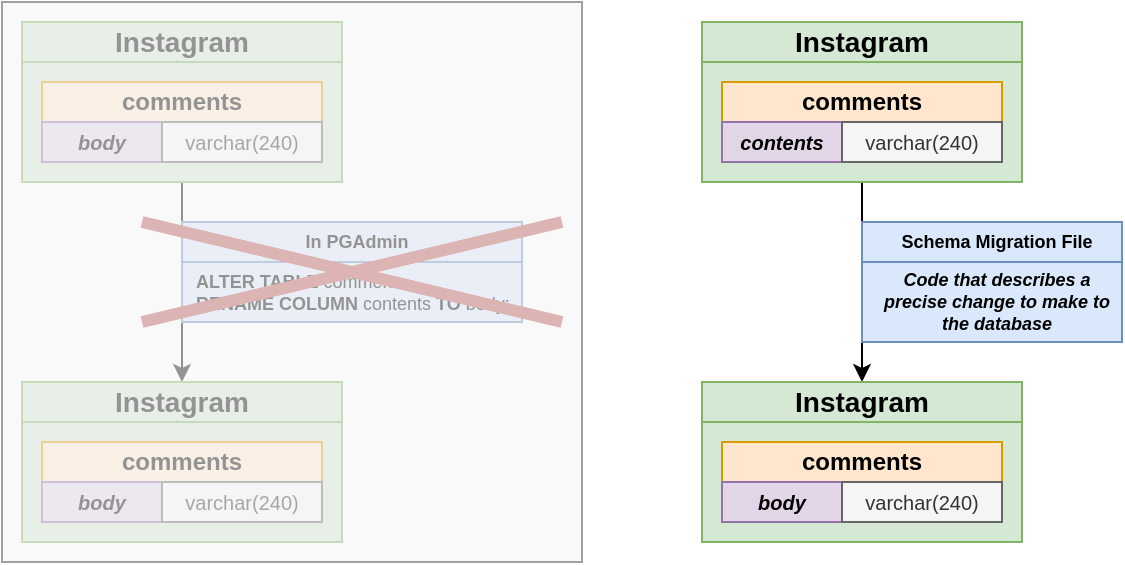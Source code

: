 <mxfile version="13.3.7" type="device" pages="23"><diagram id="7zukb2AX87ws6bRHZPgh" name="06 - change"><mxGraphModel dx="1502" dy="926" grid="1" gridSize="10" guides="1" tooltips="1" connect="1" arrows="1" fold="1" page="1" pageScale="1" pageWidth="1920" pageHeight="1200" math="0" shadow="0"><root><mxCell id="Pz2Sa20sit8PZSUaV-mB-0"/><mxCell id="Pz2Sa20sit8PZSUaV-mB-1" parent="Pz2Sa20sit8PZSUaV-mB-0"/><mxCell id="mGGDWnsqAIs9Vqkk5BE8-108" style="edgeStyle=orthogonalEdgeStyle;rounded=0;orthogonalLoop=1;jettySize=auto;html=1;exitX=0.5;exitY=1;exitDx=0;exitDy=0;strokeWidth=1;fontSize=16;" parent="Pz2Sa20sit8PZSUaV-mB-1" source="mGGDWnsqAIs9Vqkk5BE8-104" target="mGGDWnsqAIs9Vqkk5BE8-51" edge="1"><mxGeometry relative="1" as="geometry"/></mxCell><mxCell id="mGGDWnsqAIs9Vqkk5BE8-16" value="&lt;b&gt;ALTER&lt;/b&gt; &lt;b&gt;TABLE&lt;/b&gt; comments&lt;br style=&quot;font-size: 9px&quot;&gt;&lt;b&gt;RENAME COLUMN &lt;/b&gt;contents &lt;b&gt;TO &lt;/b&gt;body;" style="rounded=0;whiteSpace=wrap;html=1;fontSize=9;align=left;fillColor=#dae8fc;strokeColor=#6c8ebf;spacingLeft=5;" parent="Pz2Sa20sit8PZSUaV-mB-1" vertex="1"><mxGeometry x="580" y="510" width="170" height="30" as="geometry"/></mxCell><mxCell id="mGGDWnsqAIs9Vqkk5BE8-50" value="&lt;b&gt;In PGAdmin&lt;/b&gt;" style="rounded=0;whiteSpace=wrap;html=1;fontSize=9;align=center;fillColor=#dae8fc;strokeColor=#6c8ebf;spacingLeft=5;" parent="Pz2Sa20sit8PZSUaV-mB-1" vertex="1"><mxGeometry x="580" y="490" width="170" height="20" as="geometry"/></mxCell><mxCell id="mGGDWnsqAIs9Vqkk5BE8-51" value="Instagram" style="rounded=0;whiteSpace=wrap;html=1;fillColor=#d5e8d4;strokeColor=#82b366;fontStyle=1;fontSize=14;" parent="Pz2Sa20sit8PZSUaV-mB-1" vertex="1"><mxGeometry x="500" y="570" width="160" height="20" as="geometry"/></mxCell><mxCell id="mGGDWnsqAIs9Vqkk5BE8-52" value="" style="rounded=0;whiteSpace=wrap;html=1;fillColor=#d5e8d4;strokeColor=#82b366;fontStyle=1" parent="Pz2Sa20sit8PZSUaV-mB-1" vertex="1"><mxGeometry x="500" y="590" width="160" height="60" as="geometry"/></mxCell><mxCell id="mGGDWnsqAIs9Vqkk5BE8-53" value="comments" style="rounded=0;whiteSpace=wrap;html=1;fontSize=12;fillColor=#ffe6cc;strokeColor=#d79b00;fontStyle=1" parent="Pz2Sa20sit8PZSUaV-mB-1" vertex="1"><mxGeometry x="510" y="600" width="140" height="20" as="geometry"/></mxCell><mxCell id="mGGDWnsqAIs9Vqkk5BE8-58" value="body" style="rounded=0;whiteSpace=wrap;html=1;fontSize=10;fillColor=#e1d5e7;strokeColor=#9673a6;fontStyle=3" parent="Pz2Sa20sit8PZSUaV-mB-1" vertex="1"><mxGeometry x="510" y="620" width="60" height="20" as="geometry"/></mxCell><mxCell id="mGGDWnsqAIs9Vqkk5BE8-64" value="varchar(240)" style="rounded=0;whiteSpace=wrap;html=1;fontSize=10;fillColor=#f5f5f5;strokeColor=#666666;fontColor=#333333;fontStyle=0" parent="Pz2Sa20sit8PZSUaV-mB-1" vertex="1"><mxGeometry x="570" y="620" width="80" height="20" as="geometry"/></mxCell><mxCell id="mGGDWnsqAIs9Vqkk5BE8-100" value="" style="endArrow=none;html=1;strokeWidth=6;fontSize=16;fillColor=#f8cecc;strokeColor=#b85450;" parent="Pz2Sa20sit8PZSUaV-mB-1" edge="1"><mxGeometry width="50" height="50" relative="1" as="geometry"><mxPoint x="560" y="540" as="sourcePoint"/><mxPoint x="770" y="490" as="targetPoint"/></mxGeometry></mxCell><mxCell id="mGGDWnsqAIs9Vqkk5BE8-101" value="" style="endArrow=none;html=1;strokeWidth=6;fontSize=16;fillColor=#f8cecc;strokeColor=#b85450;" parent="Pz2Sa20sit8PZSUaV-mB-1" edge="1"><mxGeometry width="50" height="50" relative="1" as="geometry"><mxPoint x="560" y="490" as="sourcePoint"/><mxPoint x="770" y="540" as="targetPoint"/></mxGeometry></mxCell><mxCell id="mGGDWnsqAIs9Vqkk5BE8-103" value="Instagram" style="rounded=0;whiteSpace=wrap;html=1;fillColor=#d5e8d4;strokeColor=#82b366;fontStyle=1;fontSize=14;" parent="Pz2Sa20sit8PZSUaV-mB-1" vertex="1"><mxGeometry x="500" y="390" width="160" height="20" as="geometry"/></mxCell><mxCell id="mGGDWnsqAIs9Vqkk5BE8-104" value="" style="rounded=0;whiteSpace=wrap;html=1;fillColor=#d5e8d4;strokeColor=#82b366;fontStyle=1" parent="Pz2Sa20sit8PZSUaV-mB-1" vertex="1"><mxGeometry x="500" y="410" width="160" height="60" as="geometry"/></mxCell><mxCell id="mGGDWnsqAIs9Vqkk5BE8-105" value="comments" style="rounded=0;whiteSpace=wrap;html=1;fontSize=12;fillColor=#ffe6cc;strokeColor=#d79b00;fontStyle=1" parent="Pz2Sa20sit8PZSUaV-mB-1" vertex="1"><mxGeometry x="510" y="420" width="140" height="20" as="geometry"/></mxCell><mxCell id="mGGDWnsqAIs9Vqkk5BE8-106" value="body" style="rounded=0;whiteSpace=wrap;html=1;fontSize=10;fillColor=#e1d5e7;strokeColor=#9673a6;fontStyle=3" parent="Pz2Sa20sit8PZSUaV-mB-1" vertex="1"><mxGeometry x="510" y="440" width="60" height="20" as="geometry"/></mxCell><mxCell id="mGGDWnsqAIs9Vqkk5BE8-107" value="varchar(240)" style="rounded=0;whiteSpace=wrap;html=1;fontSize=10;fillColor=#f5f5f5;strokeColor=#666666;fontColor=#333333;fontStyle=0" parent="Pz2Sa20sit8PZSUaV-mB-1" vertex="1"><mxGeometry x="570" y="440" width="80" height="20" as="geometry"/></mxCell><mxCell id="mGGDWnsqAIs9Vqkk5BE8-109" style="edgeStyle=orthogonalEdgeStyle;rounded=0;orthogonalLoop=1;jettySize=auto;html=1;exitX=0.5;exitY=1;exitDx=0;exitDy=0;strokeWidth=1;fontSize=16;" parent="Pz2Sa20sit8PZSUaV-mB-1" source="mGGDWnsqAIs9Vqkk5BE8-120" target="mGGDWnsqAIs9Vqkk5BE8-112" edge="1"><mxGeometry relative="1" as="geometry"/></mxCell><mxCell id="mGGDWnsqAIs9Vqkk5BE8-110" value="&lt;b&gt;&lt;i&gt;Code that describes a precise change to make to the database&lt;/i&gt;&lt;/b&gt;" style="rounded=0;whiteSpace=wrap;html=1;fontSize=9;align=center;fillColor=#dae8fc;strokeColor=#6c8ebf;spacingLeft=5;" parent="Pz2Sa20sit8PZSUaV-mB-1" vertex="1"><mxGeometry x="920" y="510" width="130" height="40" as="geometry"/></mxCell><mxCell id="mGGDWnsqAIs9Vqkk5BE8-111" value="&lt;b&gt;Schema Migration File&lt;/b&gt;" style="rounded=0;whiteSpace=wrap;html=1;fontSize=9;align=center;fillColor=#dae8fc;strokeColor=#6c8ebf;spacingLeft=5;" parent="Pz2Sa20sit8PZSUaV-mB-1" vertex="1"><mxGeometry x="920" y="490" width="130" height="20" as="geometry"/></mxCell><mxCell id="mGGDWnsqAIs9Vqkk5BE8-112" value="Instagram" style="rounded=0;whiteSpace=wrap;html=1;fillColor=#d5e8d4;strokeColor=#82b366;fontStyle=1;fontSize=14;" parent="Pz2Sa20sit8PZSUaV-mB-1" vertex="1"><mxGeometry x="840" y="570" width="160" height="20" as="geometry"/></mxCell><mxCell id="mGGDWnsqAIs9Vqkk5BE8-113" value="" style="rounded=0;whiteSpace=wrap;html=1;fillColor=#d5e8d4;strokeColor=#82b366;fontStyle=1" parent="Pz2Sa20sit8PZSUaV-mB-1" vertex="1"><mxGeometry x="840" y="590" width="160" height="60" as="geometry"/></mxCell><mxCell id="mGGDWnsqAIs9Vqkk5BE8-114" value="comments" style="rounded=0;whiteSpace=wrap;html=1;fontSize=12;fillColor=#ffe6cc;strokeColor=#d79b00;fontStyle=1" parent="Pz2Sa20sit8PZSUaV-mB-1" vertex="1"><mxGeometry x="850" y="600" width="140" height="20" as="geometry"/></mxCell><mxCell id="mGGDWnsqAIs9Vqkk5BE8-115" value="body" style="rounded=0;whiteSpace=wrap;html=1;fontSize=10;fillColor=#e1d5e7;strokeColor=#9673a6;fontStyle=3" parent="Pz2Sa20sit8PZSUaV-mB-1" vertex="1"><mxGeometry x="850" y="620" width="60" height="20" as="geometry"/></mxCell><mxCell id="mGGDWnsqAIs9Vqkk5BE8-116" value="varchar(240)" style="rounded=0;whiteSpace=wrap;html=1;fontSize=10;fillColor=#f5f5f5;strokeColor=#666666;fontColor=#333333;fontStyle=0" parent="Pz2Sa20sit8PZSUaV-mB-1" vertex="1"><mxGeometry x="910" y="620" width="80" height="20" as="geometry"/></mxCell><mxCell id="mGGDWnsqAIs9Vqkk5BE8-119" value="Instagram" style="rounded=0;whiteSpace=wrap;html=1;fillColor=#d5e8d4;strokeColor=#82b366;fontStyle=1;fontSize=14;" parent="Pz2Sa20sit8PZSUaV-mB-1" vertex="1"><mxGeometry x="840" y="390" width="160" height="20" as="geometry"/></mxCell><mxCell id="mGGDWnsqAIs9Vqkk5BE8-120" value="" style="rounded=0;whiteSpace=wrap;html=1;fillColor=#d5e8d4;strokeColor=#82b366;fontStyle=1" parent="Pz2Sa20sit8PZSUaV-mB-1" vertex="1"><mxGeometry x="840" y="410" width="160" height="60" as="geometry"/></mxCell><mxCell id="mGGDWnsqAIs9Vqkk5BE8-121" value="comments" style="rounded=0;whiteSpace=wrap;html=1;fontSize=12;fillColor=#ffe6cc;strokeColor=#d79b00;fontStyle=1" parent="Pz2Sa20sit8PZSUaV-mB-1" vertex="1"><mxGeometry x="850" y="420" width="140" height="20" as="geometry"/></mxCell><mxCell id="mGGDWnsqAIs9Vqkk5BE8-122" value="contents" style="rounded=0;whiteSpace=wrap;html=1;fontSize=10;fillColor=#e1d5e7;strokeColor=#9673a6;fontStyle=3" parent="Pz2Sa20sit8PZSUaV-mB-1" vertex="1"><mxGeometry x="850" y="440" width="60" height="20" as="geometry"/></mxCell><mxCell id="mGGDWnsqAIs9Vqkk5BE8-123" value="varchar(240)" style="rounded=0;whiteSpace=wrap;html=1;fontSize=10;fillColor=#f5f5f5;strokeColor=#666666;fontColor=#333333;fontStyle=0" parent="Pz2Sa20sit8PZSUaV-mB-1" vertex="1"><mxGeometry x="910" y="440" width="80" height="20" as="geometry"/></mxCell><mxCell id="mGGDWnsqAIs9Vqkk5BE8-102" value="" style="rounded=0;whiteSpace=wrap;html=1;fontSize=16;align=center;fillColor=#f5f5f5;strokeColor=#666666;fontColor=#333333;opacity=60;" parent="Pz2Sa20sit8PZSUaV-mB-1" vertex="1"><mxGeometry x="490" y="380" width="290" height="280" as="geometry"/></mxCell></root></mxGraphModel></diagram><diagram id="TmiqfqPwuK0_DKxfkoVX" name="01 - file"><mxGraphModel dx="556" dy="343" grid="1" gridSize="10" guides="1" tooltips="1" connect="1" arrows="1" fold="1" page="1" pageScale="1" pageWidth="1920" pageHeight="1200" math="0" shadow="0"><root><mxCell id="0"/><mxCell id="1" parent="0"/><mxCell id="oukmacVCiziy04XbkCZx-1" value="Migration File" style="rounded=0;whiteSpace=wrap;html=1;fontStyle=1;fontSize=17;fillColor=#dae8fc;strokeColor=#6c8ebf;" parent="1" vertex="1"><mxGeometry x="540" y="330" width="460" height="30" as="geometry"/></mxCell><mxCell id="oukmacVCiziy04XbkCZx-2" value="Up" style="rounded=0;whiteSpace=wrap;html=1;fontSize=17;fillColor=#d5e8d4;strokeColor=#82b366;fontStyle=2" parent="1" vertex="1"><mxGeometry x="540" y="360" width="230" height="30" as="geometry"/></mxCell><mxCell id="oukmacVCiziy04XbkCZx-3" value="Down" style="rounded=0;whiteSpace=wrap;html=1;fontSize=17;fillColor=#d5e8d4;strokeColor=#82b366;fontStyle=2" parent="1" vertex="1"><mxGeometry x="770" y="360" width="230" height="30" as="geometry"/></mxCell><mxCell id="oukmacVCiziy04XbkCZx-4" value="&lt;b&gt;ALTER TABLE&lt;/b&gt; comments&lt;br style=&quot;font-size: 12px&quot;&gt;&lt;b&gt;RENAME COLUMN &lt;/b&gt;contents &lt;b&gt;TO&lt;/b&gt; body;" style="rounded=0;whiteSpace=wrap;html=1;fontSize=12;fillColor=#f5f5f5;strokeColor=#666666;fontColor=#333333;spacingLeft=10;align=left;" parent="1" vertex="1"><mxGeometry x="540" y="390" width="230" height="80" as="geometry"/></mxCell><mxCell id="oukmacVCiziy04XbkCZx-5" value="&lt;b&gt;ALTER TABLE&lt;/b&gt; comments&lt;br style=&quot;font-size: 12px&quot;&gt;&lt;b&gt;RENAME COLUMN &lt;/b&gt;body&amp;nbsp;&lt;b&gt;TO&lt;/b&gt; contents;" style="rounded=0;whiteSpace=wrap;html=1;fontSize=12;fillColor=#f5f5f5;strokeColor=#666666;fontColor=#333333;spacingLeft=10;align=left;" parent="1" vertex="1"><mxGeometry x="770" y="390" width="230" height="80" as="geometry"/></mxCell><mxCell id="oukmacVCiziy04XbkCZx-7" value="" style="shape=curlyBracket;whiteSpace=wrap;html=1;rounded=1;fontSize=12;align=left;rotation=-90;" parent="1" vertex="1"><mxGeometry x="642.5" y="377.5" width="25" height="230" as="geometry"/></mxCell><mxCell id="oukmacVCiziy04XbkCZx-8" value="" style="shape=curlyBracket;whiteSpace=wrap;html=1;rounded=1;fontSize=12;align=left;rotation=-90;" parent="1" vertex="1"><mxGeometry x="872.5" y="377.5" width="25" height="230" as="geometry"/></mxCell><mxCell id="oukmacVCiziy04XbkCZx-9" value="Contains a statement that advances, or upgrades, the structure of our DB" style="text;html=1;strokeColor=none;fillColor=none;align=center;verticalAlign=middle;whiteSpace=wrap;rounded=0;fontSize=13;fontStyle=2" parent="1" vertex="1"><mxGeometry x="567.5" y="500" width="175" height="50" as="geometry"/></mxCell><mxCell id="oukmacVCiziy04XbkCZx-10" value="Contains a statement that &lt;b&gt;exactly undo's &lt;/b&gt;the 'up' command" style="text;html=1;strokeColor=none;fillColor=none;align=center;verticalAlign=middle;whiteSpace=wrap;rounded=0;fontSize=13;fontStyle=2" parent="1" vertex="1"><mxGeometry x="797.5" y="500" width="175" height="50" as="geometry"/></mxCell></root></mxGraphModel></diagram><diagram id="tWY3-Ykzw-A1jJuSjLVb" name="03 - apply"><mxGraphModel dx="1502" dy="926" grid="1" gridSize="10" guides="1" tooltips="1" connect="1" arrows="1" fold="1" page="1" pageScale="1" pageWidth="1920" pageHeight="1200" math="0" shadow="0"><root><mxCell id="7zyZa7tUNDAmkbnkFVWH-0"/><mxCell id="7zyZa7tUNDAmkbnkFVWH-1" parent="7zyZa7tUNDAmkbnkFVWH-0"/><mxCell id="7zyZa7tUNDAmkbnkFVWH-2" value="Migration File #1" style="rounded=0;whiteSpace=wrap;html=1;fontStyle=1;fontSize=17;fillColor=#dae8fc;strokeColor=#6c8ebf;" parent="7zyZa7tUNDAmkbnkFVWH-1" vertex="1"><mxGeometry x="580" y="420" width="360" height="30" as="geometry"/></mxCell><mxCell id="7zyZa7tUNDAmkbnkFVWH-3" value="Up" style="rounded=0;whiteSpace=wrap;html=1;fontSize=17;fillColor=#d5e8d4;strokeColor=#82b366;fontStyle=2" parent="7zyZa7tUNDAmkbnkFVWH-1" vertex="1"><mxGeometry x="580" y="450" width="180" height="30" as="geometry"/></mxCell><mxCell id="7zyZa7tUNDAmkbnkFVWH-4" value="Down" style="rounded=0;whiteSpace=wrap;html=1;fontSize=17;fillColor=#d5e8d4;strokeColor=#82b366;fontStyle=2" parent="7zyZa7tUNDAmkbnkFVWH-1" vertex="1"><mxGeometry x="760" y="450" width="180" height="30" as="geometry"/></mxCell><mxCell id="7zyZa7tUNDAmkbnkFVWH-5" value="&lt;b&gt;CREATE TABLE &lt;/b&gt;comments&lt;b&gt; (&lt;/b&gt;&lt;br&gt;&amp;nbsp; id SERIAL PRIMARY KEY,&lt;br&gt;&amp;nbsp; created_at TIMESTAMP,&lt;br&gt;&amp;nbsp; updated_at TIMESTAMP,&lt;br&gt;&amp;nbsp; contents VARCHAR(240)&lt;br&gt;&lt;b&gt;);&lt;/b&gt;" style="rounded=0;whiteSpace=wrap;html=1;fontSize=12;fillColor=#f5f5f5;strokeColor=#666666;fontColor=#333333;spacingLeft=10;align=left;" parent="7zyZa7tUNDAmkbnkFVWH-1" vertex="1"><mxGeometry x="580" y="480" width="180" height="100" as="geometry"/></mxCell><mxCell id="7zyZa7tUNDAmkbnkFVWH-6" value="&lt;b&gt;DROP TABLE comments;&lt;/b&gt;" style="rounded=0;whiteSpace=wrap;html=1;fontSize=12;fillColor=#f5f5f5;strokeColor=#666666;fontColor=#333333;spacingLeft=10;align=left;" parent="7zyZa7tUNDAmkbnkFVWH-1" vertex="1"><mxGeometry x="760" y="480" width="180" height="100" as="geometry"/></mxCell><mxCell id="7zyZa7tUNDAmkbnkFVWH-7" value="Instagram" style="rounded=0;whiteSpace=wrap;html=1;fillColor=#d5e8d4;strokeColor=#82b366;fontStyle=1;fontSize=14;" parent="7zyZa7tUNDAmkbnkFVWH-1" vertex="1"><mxGeometry x="460" y="197.5" width="175" height="30" as="geometry"/></mxCell><mxCell id="7zyZa7tUNDAmkbnkFVWH-22" style="edgeStyle=orthogonalEdgeStyle;rounded=0;orthogonalLoop=1;jettySize=auto;html=1;exitX=1;exitY=0.25;exitDx=0;exitDy=0;entryX=0;entryY=0.25;entryDx=0;entryDy=0;strokeWidth=5;fontSize=18;" parent="7zyZa7tUNDAmkbnkFVWH-1" source="7zyZa7tUNDAmkbnkFVWH-8" target="7zyZa7tUNDAmkbnkFVWH-10" edge="1"><mxGeometry relative="1" as="geometry"/></mxCell><mxCell id="7zyZa7tUNDAmkbnkFVWH-8" value="&lt;i style=&quot;font-weight: normal&quot;&gt;Empty DB&lt;/i&gt;" style="rounded=0;whiteSpace=wrap;html=1;fillColor=#d5e8d4;strokeColor=#82b366;fontStyle=1" parent="7zyZa7tUNDAmkbnkFVWH-1" vertex="1"><mxGeometry x="460" y="227.5" width="175" height="120" as="geometry"/></mxCell><mxCell id="7zyZa7tUNDAmkbnkFVWH-9" value="Instagram" style="rounded=0;whiteSpace=wrap;html=1;fillColor=#d5e8d4;strokeColor=#82b366;fontStyle=1;fontSize=14;" parent="7zyZa7tUNDAmkbnkFVWH-1" vertex="1"><mxGeometry x="880" y="197.5" width="175" height="30" as="geometry"/></mxCell><mxCell id="7zyZa7tUNDAmkbnkFVWH-23" style="edgeStyle=orthogonalEdgeStyle;rounded=0;orthogonalLoop=1;jettySize=auto;html=1;exitX=0;exitY=0.75;exitDx=0;exitDy=0;entryX=1;entryY=0.75;entryDx=0;entryDy=0;strokeWidth=5;fontSize=18;" parent="7zyZa7tUNDAmkbnkFVWH-1" source="7zyZa7tUNDAmkbnkFVWH-10" target="7zyZa7tUNDAmkbnkFVWH-8" edge="1"><mxGeometry relative="1" as="geometry"/></mxCell><mxCell id="7zyZa7tUNDAmkbnkFVWH-10" value="" style="rounded=0;whiteSpace=wrap;html=1;fillColor=#d5e8d4;strokeColor=#82b366;fontStyle=1" parent="7zyZa7tUNDAmkbnkFVWH-1" vertex="1"><mxGeometry x="880" y="227.5" width="175" height="120" as="geometry"/></mxCell><mxCell id="7zyZa7tUNDAmkbnkFVWH-11" value="comments" style="rounded=0;whiteSpace=wrap;html=1;fontSize=12;fillColor=#ffe6cc;strokeColor=#d79b00;fontStyle=1" parent="7zyZa7tUNDAmkbnkFVWH-1" vertex="1"><mxGeometry x="885" y="237.5" width="160" height="20" as="geometry"/></mxCell><mxCell id="7zyZa7tUNDAmkbnkFVWH-12" value="id" style="rounded=0;whiteSpace=wrap;html=1;fontSize=10;fillColor=#f5f5f5;strokeColor=#666666;fontColor=#333333;fontStyle=3" parent="7zyZa7tUNDAmkbnkFVWH-1" vertex="1"><mxGeometry x="885" y="257.5" width="80" height="20" as="geometry"/></mxCell><mxCell id="7zyZa7tUNDAmkbnkFVWH-13" value="updated_at" style="rounded=0;whiteSpace=wrap;html=1;fontSize=10;fillColor=#f5f5f5;strokeColor=#666666;fontColor=#333333;fontStyle=3" parent="7zyZa7tUNDAmkbnkFVWH-1" vertex="1"><mxGeometry x="885" y="297.5" width="80" height="20" as="geometry"/></mxCell><mxCell id="7zyZa7tUNDAmkbnkFVWH-14" value="created_at" style="rounded=0;whiteSpace=wrap;html=1;fontSize=10;fillColor=#f5f5f5;strokeColor=#666666;fontColor=#333333;fontStyle=3" parent="7zyZa7tUNDAmkbnkFVWH-1" vertex="1"><mxGeometry x="885" y="277.5" width="80" height="20" as="geometry"/></mxCell><mxCell id="7zyZa7tUNDAmkbnkFVWH-15" value="contents" style="rounded=0;whiteSpace=wrap;html=1;fontSize=10;fillColor=#f5f5f5;strokeColor=#666666;fontColor=#333333;fontStyle=3" parent="7zyZa7tUNDAmkbnkFVWH-1" vertex="1"><mxGeometry x="885" y="317.5" width="80" height="20" as="geometry"/></mxCell><mxCell id="7zyZa7tUNDAmkbnkFVWH-16" value="serial" style="rounded=0;whiteSpace=wrap;html=1;fontSize=10;fillColor=#f5f5f5;strokeColor=#666666;fontColor=#333333;fontStyle=0" parent="7zyZa7tUNDAmkbnkFVWH-1" vertex="1"><mxGeometry x="965" y="257.5" width="80" height="20" as="geometry"/></mxCell><mxCell id="7zyZa7tUNDAmkbnkFVWH-17" value="timestamp" style="rounded=0;whiteSpace=wrap;html=1;fontSize=10;fillColor=#f5f5f5;strokeColor=#666666;fontColor=#333333;fontStyle=0" parent="7zyZa7tUNDAmkbnkFVWH-1" vertex="1"><mxGeometry x="965" y="297.5" width="80" height="20" as="geometry"/></mxCell><mxCell id="7zyZa7tUNDAmkbnkFVWH-18" value="timestamp" style="rounded=0;whiteSpace=wrap;html=1;fontSize=10;fillColor=#f5f5f5;strokeColor=#666666;fontColor=#333333;fontStyle=0" parent="7zyZa7tUNDAmkbnkFVWH-1" vertex="1"><mxGeometry x="965" y="277.5" width="80" height="20" as="geometry"/></mxCell><mxCell id="7zyZa7tUNDAmkbnkFVWH-19" value="varchar(240)" style="rounded=0;whiteSpace=wrap;html=1;fontSize=10;fillColor=#f5f5f5;strokeColor=#666666;fontColor=#333333;fontStyle=0" parent="7zyZa7tUNDAmkbnkFVWH-1" vertex="1"><mxGeometry x="965" y="317.5" width="80" height="20" as="geometry"/></mxCell><mxCell id="7zyZa7tUNDAmkbnkFVWH-21" value="&lt;i style=&quot;font-weight: bold&quot;&gt;Apply&lt;/i&gt;&lt;br&gt;Migration #1" style="rounded=0;whiteSpace=wrap;html=1;fontSize=18;align=center;fillColor=#e1d5e7;strokeColor=#9673a6;" parent="7zyZa7tUNDAmkbnkFVWH-1" vertex="1"><mxGeometry x="700" y="197.5" width="120" height="60" as="geometry"/></mxCell><mxCell id="7zyZa7tUNDAmkbnkFVWH-24" value="&lt;i style=&quot;font-weight: bold&quot;&gt;Revert&lt;/i&gt;&lt;br&gt;Migration #1" style="rounded=0;whiteSpace=wrap;html=1;fontSize=18;align=center;fillColor=#e1d5e7;strokeColor=#9673a6;" parent="7zyZa7tUNDAmkbnkFVWH-1" vertex="1"><mxGeometry x="700" y="317.5" width="120" height="60" as="geometry"/></mxCell></root></mxGraphModel></diagram><diagram id="OglOUOFsVfN-gaZKcEyN" name="02 - file"><mxGraphModel dx="939" dy="579" grid="1" gridSize="10" guides="1" tooltips="1" connect="1" arrows="1" fold="1" page="1" pageScale="1" pageWidth="1920" pageHeight="1200" math="0" shadow="0"><root><mxCell id="b-HSMVtVK_So-5UYVpWR-0"/><mxCell id="b-HSMVtVK_So-5UYVpWR-1" parent="b-HSMVtVK_So-5UYVpWR-0"/><mxCell id="Q9f3ig7kUqA83UZhF7RB-0" value="Migration File #2" style="rounded=0;whiteSpace=wrap;html=1;fontStyle=1;fontSize=17;fillColor=#dae8fc;strokeColor=#6c8ebf;" parent="b-HSMVtVK_So-5UYVpWR-1" vertex="1"><mxGeometry x="490" y="430" width="360" height="30" as="geometry"/></mxCell><mxCell id="Q9f3ig7kUqA83UZhF7RB-1" value="Up" style="rounded=0;whiteSpace=wrap;html=1;fontSize=17;fillColor=#d5e8d4;strokeColor=#82b366;fontStyle=2" parent="b-HSMVtVK_So-5UYVpWR-1" vertex="1"><mxGeometry x="490" y="460" width="180" height="30" as="geometry"/></mxCell><mxCell id="Q9f3ig7kUqA83UZhF7RB-2" value="Down" style="rounded=0;whiteSpace=wrap;html=1;fontSize=17;fillColor=#d5e8d4;strokeColor=#82b366;fontStyle=2" parent="b-HSMVtVK_So-5UYVpWR-1" vertex="1"><mxGeometry x="670" y="460" width="180" height="30" as="geometry"/></mxCell><mxCell id="Q9f3ig7kUqA83UZhF7RB-3" value="&lt;b&gt;ALTER TABLE&lt;/b&gt; &lt;br&gt;&amp;nbsp; &amp;nbsp; comments&lt;br style=&quot;font-size: 12px&quot;&gt;&lt;b&gt;RENAME COLUMN &lt;br&gt;&lt;/b&gt;&amp;nbsp; &amp;nbsp; contents &lt;b&gt;TO&lt;/b&gt; body;" style="rounded=0;whiteSpace=wrap;html=1;fontSize=12;fillColor=#f5f5f5;strokeColor=#666666;fontColor=#333333;spacingLeft=10;align=left;" parent="b-HSMVtVK_So-5UYVpWR-1" vertex="1"><mxGeometry x="490" y="490" width="180" height="80" as="geometry"/></mxCell><mxCell id="Q9f3ig7kUqA83UZhF7RB-4" value="&lt;b&gt;ALTER TABLE&lt;/b&gt; &lt;br&gt;&amp;nbsp; &amp;nbsp; comments&lt;br style=&quot;font-size: 12px&quot;&gt;&lt;b&gt;RENAME COLUMN &lt;br&gt;&lt;/b&gt;&amp;nbsp; &amp;nbsp; body&amp;nbsp;&lt;b&gt;TO&lt;/b&gt; contents;" style="rounded=0;whiteSpace=wrap;html=1;fontSize=12;fillColor=#f5f5f5;strokeColor=#666666;fontColor=#333333;spacingLeft=10;align=left;" parent="b-HSMVtVK_So-5UYVpWR-1" vertex="1"><mxGeometry x="670" y="490" width="180" height="80" as="geometry"/></mxCell><mxCell id="Q9f3ig7kUqA83UZhF7RB-5" value="Migration File #1" style="rounded=0;whiteSpace=wrap;html=1;fontStyle=1;fontSize=17;fillColor=#dae8fc;strokeColor=#6c8ebf;" parent="b-HSMVtVK_So-5UYVpWR-1" vertex="1"><mxGeometry x="490" y="190" width="360" height="30" as="geometry"/></mxCell><mxCell id="Q9f3ig7kUqA83UZhF7RB-6" value="Up" style="rounded=0;whiteSpace=wrap;html=1;fontSize=17;fillColor=#d5e8d4;strokeColor=#82b366;fontStyle=2" parent="b-HSMVtVK_So-5UYVpWR-1" vertex="1"><mxGeometry x="490" y="220" width="180" height="30" as="geometry"/></mxCell><mxCell id="Q9f3ig7kUqA83UZhF7RB-7" value="Down" style="rounded=0;whiteSpace=wrap;html=1;fontSize=17;fillColor=#d5e8d4;strokeColor=#82b366;fontStyle=2" parent="b-HSMVtVK_So-5UYVpWR-1" vertex="1"><mxGeometry x="670" y="220" width="180" height="30" as="geometry"/></mxCell><mxCell id="Q9f3ig7kUqA83UZhF7RB-8" value="&lt;b&gt;CREATE TABLE &lt;/b&gt;comments&lt;b&gt; (&lt;/b&gt;&lt;br&gt;&amp;nbsp; id SERIAL PRIMARY KEY,&lt;br&gt;&amp;nbsp; created_at TIMESTAMP,&lt;br&gt;&amp;nbsp; updated_at TIMESTAMP,&lt;br&gt;&amp;nbsp; contents VARCHAR(240)&lt;br&gt;&lt;b&gt;);&lt;/b&gt;" style="rounded=0;whiteSpace=wrap;html=1;fontSize=12;fillColor=#f5f5f5;strokeColor=#666666;fontColor=#333333;spacingLeft=10;align=left;" parent="b-HSMVtVK_So-5UYVpWR-1" vertex="1"><mxGeometry x="490" y="250" width="180" height="100" as="geometry"/></mxCell><mxCell id="Q9f3ig7kUqA83UZhF7RB-9" value="&lt;b&gt;DROP TABLE comments;&lt;/b&gt;" style="rounded=0;whiteSpace=wrap;html=1;fontSize=12;fillColor=#f5f5f5;strokeColor=#666666;fontColor=#333333;spacingLeft=10;align=left;" parent="b-HSMVtVK_So-5UYVpWR-1" vertex="1"><mxGeometry x="670" y="250" width="180" height="100" as="geometry"/></mxCell><mxCell id="Q9f3ig7kUqA83UZhF7RB-11" value="" style="endArrow=classic;html=1;fontSize=13;strokeWidth=5;" parent="b-HSMVtVK_So-5UYVpWR-1" edge="1"><mxGeometry width="50" height="50" relative="1" as="geometry"><mxPoint x="470" y="110" as="sourcePoint"/><mxPoint x="470" y="660" as="targetPoint"/></mxGeometry></mxCell><mxCell id="Q9f3ig7kUqA83UZhF7RB-12" value="Start of Project" style="text;html=1;strokeColor=none;fillColor=none;align=center;verticalAlign=middle;whiteSpace=wrap;rounded=0;fontSize=18;fontStyle=1" parent="b-HSMVtVK_So-5UYVpWR-1" vertex="1"><mxGeometry x="380" y="110" width="80" height="20" as="geometry"/></mxCell><mxCell id="Q9f3ig7kUqA83UZhF7RB-13" value="Present" style="text;html=1;strokeColor=none;fillColor=none;align=center;verticalAlign=middle;whiteSpace=wrap;rounded=0;fontSize=18;fontStyle=1" parent="b-HSMVtVK_So-5UYVpWR-1" vertex="1"><mxGeometry x="390" y="610" width="80" height="20" as="geometry"/></mxCell><mxCell id="70URbZg7ZsGjmTdRBoiq-0" value="socialnetwork" style="rounded=0;whiteSpace=wrap;html=1;fillColor=#d5e8d4;strokeColor=#82b366;fontStyle=1;fontSize=14;" parent="b-HSMVtVK_So-5UYVpWR-1" vertex="1"><mxGeometry x="920" y="100" width="175" height="30" as="geometry"/></mxCell><mxCell id="70URbZg7ZsGjmTdRBoiq-1" value="&lt;i style=&quot;font-weight: normal&quot;&gt;Empty DB&lt;/i&gt;" style="rounded=0;whiteSpace=wrap;html=1;fillColor=#d5e8d4;strokeColor=#82b366;fontStyle=1" parent="b-HSMVtVK_So-5UYVpWR-1" vertex="1"><mxGeometry x="920" y="130" width="175" height="65" as="geometry"/></mxCell><mxCell id="70URbZg7ZsGjmTdRBoiq-15" value="socialnetwork" style="rounded=0;whiteSpace=wrap;html=1;fillColor=#d5e8d4;strokeColor=#82b366;fontStyle=1;fontSize=14;" parent="b-HSMVtVK_So-5UYVpWR-1" vertex="1"><mxGeometry x="920" y="250" width="175" height="30" as="geometry"/></mxCell><mxCell id="70URbZg7ZsGjmTdRBoiq-16" value="" style="rounded=0;whiteSpace=wrap;html=1;fillColor=#d5e8d4;strokeColor=#82b366;fontStyle=1" parent="b-HSMVtVK_So-5UYVpWR-1" vertex="1"><mxGeometry x="920" y="280" width="175" height="120" as="geometry"/></mxCell><mxCell id="70URbZg7ZsGjmTdRBoiq-17" value="comments" style="rounded=0;whiteSpace=wrap;html=1;fontSize=12;fillColor=#ffe6cc;strokeColor=#d79b00;fontStyle=1" parent="b-HSMVtVK_So-5UYVpWR-1" vertex="1"><mxGeometry x="925" y="290" width="160" height="20" as="geometry"/></mxCell><mxCell id="70URbZg7ZsGjmTdRBoiq-18" value="id" style="rounded=0;whiteSpace=wrap;html=1;fontSize=10;fillColor=#f5f5f5;strokeColor=#666666;fontColor=#333333;fontStyle=3" parent="b-HSMVtVK_So-5UYVpWR-1" vertex="1"><mxGeometry x="925" y="310" width="80" height="20" as="geometry"/></mxCell><mxCell id="70URbZg7ZsGjmTdRBoiq-19" value="updated_at" style="rounded=0;whiteSpace=wrap;html=1;fontSize=10;fillColor=#f5f5f5;strokeColor=#666666;fontColor=#333333;fontStyle=3" parent="b-HSMVtVK_So-5UYVpWR-1" vertex="1"><mxGeometry x="925" y="350" width="80" height="20" as="geometry"/></mxCell><mxCell id="70URbZg7ZsGjmTdRBoiq-20" value="created_at" style="rounded=0;whiteSpace=wrap;html=1;fontSize=10;fillColor=#f5f5f5;strokeColor=#666666;fontColor=#333333;fontStyle=3" parent="b-HSMVtVK_So-5UYVpWR-1" vertex="1"><mxGeometry x="925" y="330" width="80" height="20" as="geometry"/></mxCell><mxCell id="70URbZg7ZsGjmTdRBoiq-21" value="contents" style="rounded=0;whiteSpace=wrap;html=1;fontSize=10;fillColor=#f5f5f5;strokeColor=#666666;fontColor=#333333;fontStyle=3" parent="b-HSMVtVK_So-5UYVpWR-1" vertex="1"><mxGeometry x="925" y="370" width="80" height="20" as="geometry"/></mxCell><mxCell id="70URbZg7ZsGjmTdRBoiq-22" value="serial" style="rounded=0;whiteSpace=wrap;html=1;fontSize=10;fillColor=#f5f5f5;strokeColor=#666666;fontColor=#333333;fontStyle=0" parent="b-HSMVtVK_So-5UYVpWR-1" vertex="1"><mxGeometry x="1005" y="310" width="80" height="20" as="geometry"/></mxCell><mxCell id="70URbZg7ZsGjmTdRBoiq-23" value="timestamp" style="rounded=0;whiteSpace=wrap;html=1;fontSize=10;fillColor=#f5f5f5;strokeColor=#666666;fontColor=#333333;fontStyle=0" parent="b-HSMVtVK_So-5UYVpWR-1" vertex="1"><mxGeometry x="1005" y="350" width="80" height="20" as="geometry"/></mxCell><mxCell id="70URbZg7ZsGjmTdRBoiq-24" value="timestamp" style="rounded=0;whiteSpace=wrap;html=1;fontSize=10;fillColor=#f5f5f5;strokeColor=#666666;fontColor=#333333;fontStyle=0" parent="b-HSMVtVK_So-5UYVpWR-1" vertex="1"><mxGeometry x="1005" y="330" width="80" height="20" as="geometry"/></mxCell><mxCell id="70URbZg7ZsGjmTdRBoiq-25" value="varchar(240)" style="rounded=0;whiteSpace=wrap;html=1;fontSize=10;fillColor=#f5f5f5;strokeColor=#666666;fontColor=#333333;fontStyle=0" parent="b-HSMVtVK_So-5UYVpWR-1" vertex="1"><mxGeometry x="1005" y="370" width="80" height="20" as="geometry"/></mxCell><mxCell id="70URbZg7ZsGjmTdRBoiq-26" value="" style="endArrow=none;dashed=1;html=1;strokeWidth=2;fontSize=18;" parent="b-HSMVtVK_So-5UYVpWR-1" edge="1"><mxGeometry width="50" height="50" relative="1" as="geometry"><mxPoint x="850" y="210" as="sourcePoint"/><mxPoint x="1210" y="210" as="targetPoint"/></mxGeometry></mxCell><mxCell id="70URbZg7ZsGjmTdRBoiq-27" value="" style="endArrow=none;dashed=1;html=1;strokeWidth=2;fontSize=18;" parent="b-HSMVtVK_So-5UYVpWR-1" edge="1"><mxGeometry width="50" height="50" relative="1" as="geometry"><mxPoint x="850" y="450" as="sourcePoint"/><mxPoint x="1210" y="450" as="targetPoint"/></mxGeometry></mxCell><mxCell id="70URbZg7ZsGjmTdRBoiq-28" value="socialnetwork" style="rounded=0;whiteSpace=wrap;html=1;fillColor=#d5e8d4;strokeColor=#82b366;fontStyle=1;fontSize=14;" parent="b-HSMVtVK_So-5UYVpWR-1" vertex="1"><mxGeometry x="920" y="480" width="175" height="30" as="geometry"/></mxCell><mxCell id="70URbZg7ZsGjmTdRBoiq-29" value="" style="rounded=0;whiteSpace=wrap;html=1;fillColor=#d5e8d4;strokeColor=#82b366;fontStyle=1" parent="b-HSMVtVK_So-5UYVpWR-1" vertex="1"><mxGeometry x="920" y="510" width="175" height="120" as="geometry"/></mxCell><mxCell id="70URbZg7ZsGjmTdRBoiq-30" value="comments" style="rounded=0;whiteSpace=wrap;html=1;fontSize=12;fillColor=#ffe6cc;strokeColor=#d79b00;fontStyle=1" parent="b-HSMVtVK_So-5UYVpWR-1" vertex="1"><mxGeometry x="925" y="520" width="160" height="20" as="geometry"/></mxCell><mxCell id="70URbZg7ZsGjmTdRBoiq-31" value="id" style="rounded=0;whiteSpace=wrap;html=1;fontSize=10;fillColor=#f5f5f5;strokeColor=#666666;fontColor=#333333;fontStyle=3" parent="b-HSMVtVK_So-5UYVpWR-1" vertex="1"><mxGeometry x="925" y="540" width="80" height="20" as="geometry"/></mxCell><mxCell id="70URbZg7ZsGjmTdRBoiq-32" value="updated_at" style="rounded=0;whiteSpace=wrap;html=1;fontSize=10;fillColor=#f5f5f5;strokeColor=#666666;fontColor=#333333;fontStyle=3" parent="b-HSMVtVK_So-5UYVpWR-1" vertex="1"><mxGeometry x="925" y="580" width="80" height="20" as="geometry"/></mxCell><mxCell id="70URbZg7ZsGjmTdRBoiq-33" value="created_at" style="rounded=0;whiteSpace=wrap;html=1;fontSize=10;fillColor=#f5f5f5;strokeColor=#666666;fontColor=#333333;fontStyle=3" parent="b-HSMVtVK_So-5UYVpWR-1" vertex="1"><mxGeometry x="925" y="560" width="80" height="20" as="geometry"/></mxCell><mxCell id="70URbZg7ZsGjmTdRBoiq-34" value="body" style="rounded=0;whiteSpace=wrap;html=1;fontSize=10;fillColor=#f5f5f5;strokeColor=#666666;fontColor=#333333;fontStyle=3" parent="b-HSMVtVK_So-5UYVpWR-1" vertex="1"><mxGeometry x="925" y="600" width="80" height="20" as="geometry"/></mxCell><mxCell id="70URbZg7ZsGjmTdRBoiq-35" value="serial" style="rounded=0;whiteSpace=wrap;html=1;fontSize=10;fillColor=#f5f5f5;strokeColor=#666666;fontColor=#333333;fontStyle=0" parent="b-HSMVtVK_So-5UYVpWR-1" vertex="1"><mxGeometry x="1005" y="540" width="80" height="20" as="geometry"/></mxCell><mxCell id="70URbZg7ZsGjmTdRBoiq-36" value="timestamp" style="rounded=0;whiteSpace=wrap;html=1;fontSize=10;fillColor=#f5f5f5;strokeColor=#666666;fontColor=#333333;fontStyle=0" parent="b-HSMVtVK_So-5UYVpWR-1" vertex="1"><mxGeometry x="1005" y="580" width="80" height="20" as="geometry"/></mxCell><mxCell id="70URbZg7ZsGjmTdRBoiq-37" value="timestamp" style="rounded=0;whiteSpace=wrap;html=1;fontSize=10;fillColor=#f5f5f5;strokeColor=#666666;fontColor=#333333;fontStyle=0" parent="b-HSMVtVK_So-5UYVpWR-1" vertex="1"><mxGeometry x="1005" y="560" width="80" height="20" as="geometry"/></mxCell><mxCell id="70URbZg7ZsGjmTdRBoiq-38" value="varchar(240)" style="rounded=0;whiteSpace=wrap;html=1;fontSize=10;fillColor=#f5f5f5;strokeColor=#666666;fontColor=#333333;fontStyle=0" parent="b-HSMVtVK_So-5UYVpWR-1" vertex="1"><mxGeometry x="1005" y="600" width="80" height="20" as="geometry"/></mxCell></root></mxGraphModel></diagram><diagram id="nAXEWtT_xCFXU38Pm3OW" name="04 - deploy"><mxGraphModel dx="1502" dy="926" grid="1" gridSize="10" guides="1" tooltips="1" connect="1" arrows="1" fold="1" page="1" pageScale="1" pageWidth="1920" pageHeight="1200" math="0" shadow="0"><root><mxCell id="XF15LCkVoPIV9yqusO55-0"/><mxCell id="XF15LCkVoPIV9yqusO55-1" parent="XF15LCkVoPIV9yqusO55-0"/><mxCell id="XF15LCkVoPIV9yqusO55-2" value="" style="endArrow=classic;html=1;fontSize=14;" parent="XF15LCkVoPIV9yqusO55-1" edge="1"><mxGeometry width="50" height="50" relative="1" as="geometry"><mxPoint x="680.0" y="220" as="sourcePoint"/><mxPoint x="680" y="420" as="targetPoint"/></mxGeometry></mxCell><mxCell id="XF15LCkVoPIV9yqusO55-3" value="Time" style="text;html=1;strokeColor=none;fillColor=none;align=center;verticalAlign=middle;whiteSpace=wrap;rounded=0;fontSize=14;fontStyle=1" parent="XF15LCkVoPIV9yqusO55-1" vertex="1"><mxGeometry x="640" y="220" width="40" height="20" as="geometry"/></mxCell><mxCell id="XF15LCkVoPIV9yqusO55-4" style="edgeStyle=orthogonalEdgeStyle;rounded=0;orthogonalLoop=1;jettySize=auto;html=1;exitX=0.5;exitY=1;exitDx=0;exitDy=0;entryX=0.5;entryY=0;entryDx=0;entryDy=0;fontSize=11;" parent="XF15LCkVoPIV9yqusO55-1" source="XF15LCkVoPIV9yqusO55-5" target="XF15LCkVoPIV9yqusO55-6" edge="1"><mxGeometry relative="1" as="geometry"/></mxCell><mxCell id="XF15LCkVoPIV9yqusO55-5" value="Start deploy" style="rounded=0;whiteSpace=wrap;html=1;fontSize=11;align=center;fillColor=#f5f5f5;strokeColor=#666666;fontColor=#333333;" parent="XF15LCkVoPIV9yqusO55-1" vertex="1"><mxGeometry x="690" y="220" width="200" height="30" as="geometry"/></mxCell><mxCell id="XF15LCkVoPIV9yqusO55-6" value="New version of code on remote server, ready to start receiving traffic" style="rounded=0;whiteSpace=wrap;html=1;fontSize=11;align=center;fillColor=#f5f5f5;strokeColor=#666666;fontColor=#333333;" parent="XF15LCkVoPIV9yqusO55-1" vertex="1"><mxGeometry x="690" y="280" width="200" height="30" as="geometry"/></mxCell><mxCell id="XF15LCkVoPIV9yqusO55-11" value="API Deploy" style="text;html=1;strokeColor=none;fillColor=none;align=center;verticalAlign=middle;whiteSpace=wrap;rounded=0;fontSize=14;fontStyle=1" parent="XF15LCkVoPIV9yqusO55-1" vertex="1"><mxGeometry x="740" y="200" width="100" height="20" as="geometry"/></mxCell><mxCell id="XF15LCkVoPIV9yqusO55-25" style="edgeStyle=orthogonalEdgeStyle;rounded=0;orthogonalLoop=1;jettySize=auto;html=1;exitX=1;exitY=0.5;exitDx=0;exitDy=0;entryX=0;entryY=0.5;entryDx=0;entryDy=0;strokeWidth=1;fontSize=18;" parent="XF15LCkVoPIV9yqusO55-1" source="XF15LCkVoPIV9yqusO55-22" target="XF15LCkVoPIV9yqusO55-24" edge="1"><mxGeometry relative="1" as="geometry"/></mxCell><mxCell id="XF15LCkVoPIV9yqusO55-22" value="Run all available migrations!" style="rounded=0;whiteSpace=wrap;html=1;fontSize=11;align=center;fillColor=#f5f5f5;strokeColor=#666666;fontColor=#333333;" parent="XF15LCkVoPIV9yqusO55-1" vertex="1"><mxGeometry x="690" y="310" width="200" height="30" as="geometry"/></mxCell><mxCell id="XF15LCkVoPIV9yqusO55-24" value="DB structure updated!" style="rounded=0;whiteSpace=wrap;html=1;fontSize=11;align=center;fillColor=#f5f5f5;strokeColor=#666666;fontColor=#333333;" parent="XF15LCkVoPIV9yqusO55-1" vertex="1"><mxGeometry x="920" y="310" width="150" height="30" as="geometry"/></mxCell><mxCell id="XF15LCkVoPIV9yqusO55-26" style="edgeStyle=orthogonalEdgeStyle;rounded=0;orthogonalLoop=1;jettySize=auto;html=1;exitX=0.5;exitY=1;exitDx=0;exitDy=0;entryX=0.5;entryY=0;entryDx=0;entryDy=0;fontSize=11;" parent="XF15LCkVoPIV9yqusO55-1" edge="1"><mxGeometry relative="1" as="geometry"><mxPoint x="789.83" y="340" as="sourcePoint"/><mxPoint x="789.83" y="370" as="targetPoint"/></mxGeometry></mxCell><mxCell id="XF15LCkVoPIV9yqusO55-27" value="Start receiving traffic" style="rounded=0;whiteSpace=wrap;html=1;fontSize=11;align=center;fillColor=#f5f5f5;strokeColor=#666666;fontColor=#333333;" parent="XF15LCkVoPIV9yqusO55-1" vertex="1"><mxGeometry x="690" y="370" width="200" height="30" as="geometry"/></mxCell></root></mxGraphModel></diagram><diagram name="05 - share" id="auUaqq34qJ48CjUFQeqA"><mxGraphModel dx="1502" dy="926" grid="1" gridSize="10" guides="1" tooltips="1" connect="1" arrows="1" fold="1" page="1" pageScale="1" pageWidth="1920" pageHeight="1200" math="0" shadow="0"><root><mxCell id="ye05P7xL7NwM0C3xn2TJ-0"/><mxCell id="ye05P7xL7NwM0C3xn2TJ-1" parent="ye05P7xL7NwM0C3xn2TJ-0"/><mxCell id="_fuhNEV6ejB1EqUnMP-j-0" value="Code Review Request" style="rounded=0;whiteSpace=wrap;html=1;fontSize=13;align=center;fillColor=#f5f5f5;strokeColor=#666666;fontColor=#333333;fontStyle=1" parent="ye05P7xL7NwM0C3xn2TJ-1" vertex="1"><mxGeometry x="410" y="550" width="390" height="20" as="geometry"/></mxCell><mxCell id="vBlHMmCQCnm7Rpi2J5Sc-2" style="edgeStyle=orthogonalEdgeStyle;rounded=0;orthogonalLoop=1;jettySize=auto;html=1;exitX=0.5;exitY=1;exitDx=0;exitDy=0;strokeWidth=1;fontSize=13;" parent="ye05P7xL7NwM0C3xn2TJ-1" source="_fuhNEV6ejB1EqUnMP-j-1" edge="1"><mxGeometry relative="1" as="geometry"><mxPoint x="605.077" y="650.0" as="targetPoint"/></mxGeometry></mxCell><mxCell id="_fuhNEV6ejB1EqUnMP-j-1" value="" style="rounded=0;whiteSpace=wrap;html=1;fontSize=16;align=center;fillColor=#f5f5f5;strokeColor=#666666;fontColor=#333333;fontStyle=1" parent="ye05P7xL7NwM0C3xn2TJ-1" vertex="1"><mxGeometry x="410" y="570" width="390" height="50" as="geometry"/></mxCell><mxCell id="vBlHMmCQCnm7Rpi2J5Sc-0" value="&lt;span style=&quot;font-weight: 400; font-size: 10px;&quot;&gt;New version of API code referring to 'body' column&lt;/span&gt;" style="rounded=0;whiteSpace=wrap;html=1;fontSize=10;align=center;fillColor=#d5e8d4;strokeColor=#82b366;fontStyle=1" parent="ye05P7xL7NwM0C3xn2TJ-1" vertex="1"><mxGeometry x="420" y="580" width="180" height="30" as="geometry"/></mxCell><mxCell id="vBlHMmCQCnm7Rpi2J5Sc-1" value="&lt;span style=&quot;font-weight: 400; font-size: 10px;&quot;&gt;Migration file that changes 'contents' column to 'body'&lt;/span&gt;" style="rounded=0;whiteSpace=wrap;html=1;fontSize=10;align=center;fillColor=#d5e8d4;strokeColor=#82b366;fontStyle=1" parent="ye05P7xL7NwM0C3xn2TJ-1" vertex="1"><mxGeometry x="610" y="580" width="180" height="30" as="geometry"/></mxCell><mxCell id="vBlHMmCQCnm7Rpi2J5Sc-5" style="edgeStyle=orthogonalEdgeStyle;rounded=0;orthogonalLoop=1;jettySize=auto;html=1;exitX=0.5;exitY=1;exitDx=0;exitDy=0;strokeWidth=1;fontSize=13;" parent="ye05P7xL7NwM0C3xn2TJ-1" source="vBlHMmCQCnm7Rpi2J5Sc-3" target="vBlHMmCQCnm7Rpi2J5Sc-4" edge="1"><mxGeometry relative="1" as="geometry"/></mxCell><mxCell id="vBlHMmCQCnm7Rpi2J5Sc-3" value="Other engineer 'applies' the migration, gets the correct structure of the DB" style="rounded=0;whiteSpace=wrap;html=1;fontSize=13;align=center;fillColor=#dae8fc;strokeColor=#6c8ebf;fontStyle=1" parent="ye05P7xL7NwM0C3xn2TJ-1" vertex="1"><mxGeometry x="420" y="650" width="370" height="30" as="geometry"/></mxCell><mxCell id="vBlHMmCQCnm7Rpi2J5Sc-7" style="edgeStyle=orthogonalEdgeStyle;rounded=0;orthogonalLoop=1;jettySize=auto;html=1;exitX=0.5;exitY=1;exitDx=0;exitDy=0;strokeWidth=1;fontSize=13;" parent="ye05P7xL7NwM0C3xn2TJ-1" source="vBlHMmCQCnm7Rpi2J5Sc-4" target="vBlHMmCQCnm7Rpi2J5Sc-6" edge="1"><mxGeometry relative="1" as="geometry"/></mxCell><mxCell id="vBlHMmCQCnm7Rpi2J5Sc-4" value="Engineer evaluates code" style="rounded=0;whiteSpace=wrap;html=1;fontSize=13;align=center;fillColor=#dae8fc;strokeColor=#6c8ebf;fontStyle=1" parent="ye05P7xL7NwM0C3xn2TJ-1" vertex="1"><mxGeometry x="420" y="700" width="370" height="30" as="geometry"/></mxCell><mxCell id="vBlHMmCQCnm7Rpi2J5Sc-6" value="Review complete! Engineer 'reverts' the migration, they're back to the current real structure of the db" style="rounded=0;whiteSpace=wrap;html=1;fontSize=13;align=center;fillColor=#dae8fc;strokeColor=#6c8ebf;fontStyle=1" parent="ye05P7xL7NwM0C3xn2TJ-1" vertex="1"><mxGeometry x="420" y="750" width="370" height="50" as="geometry"/></mxCell></root></mxGraphModel></diagram><diagram id="pYJN_3_jJkuttvAzCZuM" name="06 - migrations"><mxGraphModel dx="1502" dy="926" grid="1" gridSize="10" guides="1" tooltips="1" connect="1" arrows="1" fold="1" page="1" pageScale="1" pageWidth="1920" pageHeight="1200" math="0" shadow="0"><root><mxCell id="cgpIdjQ80C71-ZZ7m0Hj-0"/><mxCell id="cgpIdjQ80C71-ZZ7m0Hj-1" parent="cgpIdjQ80C71-ZZ7m0Hj-0"/><mxCell id="cgpIdjQ80C71-ZZ7m0Hj-2" value="Javascript" style="rounded=0;whiteSpace=wrap;html=1;fontSize=18;align=center;fillColor=#ffe6cc;strokeColor=#d79b00;fontStyle=1" parent="cgpIdjQ80C71-ZZ7m0Hj-1" vertex="1"><mxGeometry x="480" y="300" width="300" height="30" as="geometry"/></mxCell><mxCell id="cgpIdjQ80C71-ZZ7m0Hj-3" value="npmjs.com/package/node-pg-migrate" style="rounded=0;whiteSpace=wrap;html=1;fontSize=13;align=center;fontStyle=0" parent="cgpIdjQ80C71-ZZ7m0Hj-1" vertex="1"><mxGeometry x="480" y="330" width="300" height="30" as="geometry"/></mxCell><mxCell id="cgpIdjQ80C71-ZZ7m0Hj-4" value="npmjs.com/package/sequelize" style="rounded=0;whiteSpace=wrap;html=1;fontSize=13;align=center;fontStyle=0" parent="cgpIdjQ80C71-ZZ7m0Hj-1" vertex="1"><mxGeometry x="480" y="390" width="300" height="30" as="geometry"/></mxCell><mxCell id="cgpIdjQ80C71-ZZ7m0Hj-5" value="npmjs.com/package/typeorm" style="rounded=0;whiteSpace=wrap;html=1;fontSize=13;align=center;fontStyle=0" parent="cgpIdjQ80C71-ZZ7m0Hj-1" vertex="1"><mxGeometry x="480" y="360" width="300" height="30" as="geometry"/></mxCell><mxCell id="cgpIdjQ80C71-ZZ7m0Hj-6" value="npmjs.com/package/db-migrate" style="rounded=0;whiteSpace=wrap;html=1;fontSize=13;align=center;fontStyle=0" parent="cgpIdjQ80C71-ZZ7m0Hj-1" vertex="1"><mxGeometry x="480" y="420" width="300" height="30" as="geometry"/></mxCell><mxCell id="cgpIdjQ80C71-ZZ7m0Hj-7" value="Python" style="rounded=0;whiteSpace=wrap;html=1;fontSize=18;align=center;fillColor=#ffe6cc;strokeColor=#d79b00;fontStyle=1" parent="cgpIdjQ80C71-ZZ7m0Hj-1" vertex="1"><mxGeometry x="800" y="300" width="300" height="30" as="geometry"/></mxCell><mxCell id="cgpIdjQ80C71-ZZ7m0Hj-8" value="pypi.org/project/alembic/" style="rounded=0;whiteSpace=wrap;html=1;fontSize=13;align=center;fontStyle=0" parent="cgpIdjQ80C71-ZZ7m0Hj-1" vertex="1"><mxGeometry x="800" y="330" width="300" height="30" as="geometry"/></mxCell><mxCell id="cgpIdjQ80C71-ZZ7m0Hj-10" value="pypi.org/project/yoyo-migrations/" style="rounded=0;whiteSpace=wrap;html=1;fontSize=13;align=center;fontStyle=0" parent="cgpIdjQ80C71-ZZ7m0Hj-1" vertex="1"><mxGeometry x="800" y="360" width="300" height="30" as="geometry"/></mxCell><mxCell id="cgpIdjQ80C71-ZZ7m0Hj-13" value="Libraries For Creating/Running Schema Migrations" style="text;html=1;strokeColor=none;fillColor=none;align=center;verticalAlign=middle;whiteSpace=wrap;rounded=0;fontSize=21;fontStyle=1" parent="cgpIdjQ80C71-ZZ7m0Hj-1" vertex="1"><mxGeometry x="620" y="259" width="340" height="20" as="geometry"/></mxCell><mxCell id="cgpIdjQ80C71-ZZ7m0Hj-14" value="Java" style="rounded=0;whiteSpace=wrap;html=1;fontSize=18;align=center;fillColor=#ffe6cc;strokeColor=#d79b00;fontStyle=1" parent="cgpIdjQ80C71-ZZ7m0Hj-1" vertex="1"><mxGeometry x="480" y="470" width="300" height="30" as="geometry"/></mxCell><mxCell id="cgpIdjQ80C71-ZZ7m0Hj-16" value="flywaydb.org" style="rounded=0;whiteSpace=wrap;html=1;fontSize=13;align=center;fontStyle=0" parent="cgpIdjQ80C71-ZZ7m0Hj-1" vertex="1"><mxGeometry x="480" y="500" width="300" height="30" as="geometry"/></mxCell><mxCell id="cgpIdjQ80C71-ZZ7m0Hj-17" value="Go" style="rounded=0;whiteSpace=wrap;html=1;fontSize=18;align=center;fillColor=#ffe6cc;strokeColor=#d79b00;fontStyle=1" parent="cgpIdjQ80C71-ZZ7m0Hj-1" vertex="1"><mxGeometry x="800" y="410" width="300" height="30" as="geometry"/></mxCell><mxCell id="cgpIdjQ80C71-ZZ7m0Hj-18" value="github.com/golang-migrate/migrate" style="rounded=0;whiteSpace=wrap;html=1;fontSize=13;align=center;fontStyle=0" parent="cgpIdjQ80C71-ZZ7m0Hj-1" vertex="1"><mxGeometry x="800" y="440" width="300" height="30" as="geometry"/></mxCell><mxCell id="cgpIdjQ80C71-ZZ7m0Hj-19" value="github.com/go-pg/migrations" style="rounded=0;whiteSpace=wrap;html=1;fontSize=13;align=center;fontStyle=0" parent="cgpIdjQ80C71-ZZ7m0Hj-1" vertex="1"><mxGeometry x="800" y="470" width="300" height="30" as="geometry"/></mxCell><mxCell id="cgpIdjQ80C71-ZZ7m0Hj-20" value="gorm.io/docs/migration.html" style="rounded=0;whiteSpace=wrap;html=1;fontSize=13;align=center;fontStyle=0" parent="cgpIdjQ80C71-ZZ7m0Hj-1" vertex="1"><mxGeometry x="800" y="500" width="300" height="30" as="geometry"/></mxCell></root></mxGraphModel></diagram><diagram id="HupUgbg1d3IAd6e9JF_q" name="08 - disc"><mxGraphModel dx="1502" dy="926" grid="1" gridSize="10" guides="1" tooltips="1" connect="1" arrows="1" fold="1" page="1" pageScale="1" pageWidth="1920" pageHeight="1200" math="0" shadow="0"><root><mxCell id="NpwLtfLrMwMgbyPoR6Fx-0"/><mxCell id="NpwLtfLrMwMgbyPoR6Fx-1" parent="NpwLtfLrMwMgbyPoR6Fx-0"/><mxCell id="NpwLtfLrMwMgbyPoR6Fx-4" style="edgeStyle=orthogonalEdgeStyle;rounded=0;orthogonalLoop=1;jettySize=auto;html=1;exitX=0.5;exitY=1;exitDx=0;exitDy=0;entryX=0.5;entryY=0;entryDx=0;entryDy=0;strokeWidth=1;fontSize=15;" parent="NpwLtfLrMwMgbyPoR6Fx-1" source="NpwLtfLrMwMgbyPoR6Fx-2" target="NpwLtfLrMwMgbyPoR6Fx-3" edge="1"><mxGeometry relative="1" as="geometry"/></mxCell><mxCell id="NpwLtfLrMwMgbyPoR6Fx-2" value="Many migration tools can &lt;b&gt;automatically generate migrations for you&lt;/b&gt;" style="rounded=0;whiteSpace=wrap;html=1;fontSize=15;align=center;" parent="NpwLtfLrMwMgbyPoR6Fx-1" vertex="1"><mxGeometry x="550" y="320" width="420" height="50" as="geometry"/></mxCell><mxCell id="NpwLtfLrMwMgbyPoR6Fx-3" value="I highly recommend you write all migrations manually using plain SQL - you have enough knowledge for this!" style="rounded=0;whiteSpace=wrap;html=1;fontSize=15;align=center;fillColor=#f8cecc;strokeColor=#b85450;" parent="NpwLtfLrMwMgbyPoR6Fx-1" vertex="1"><mxGeometry x="550" y="420" width="420" height="50" as="geometry"/></mxCell></root></mxGraphModel></diagram><diagram id="pSf4aiNHvtpzQ7r6Qmgx" name="09 - env"><mxGraphModel dx="501" dy="309" grid="1" gridSize="10" guides="1" tooltips="1" connect="1" arrows="1" fold="1" page="1" pageScale="1" pageWidth="1920" pageHeight="1200" math="0" shadow="0"><root><mxCell id="CW5Z9uxDvUnGNS7S3gPy-0"/><mxCell id="CW5Z9uxDvUnGNS7S3gPy-1" parent="CW5Z9uxDvUnGNS7S3gPy-0"/><mxCell id="CW5Z9uxDvUnGNS7S3gPy-2" value="DATABASE_URL Environment Variable" style="rounded=0;whiteSpace=wrap;html=1;fontStyle=1;fillColor=#ffe6cc;strokeColor=#d79b00;" vertex="1" parent="CW5Z9uxDvUnGNS7S3gPy-1"><mxGeometry x="490" y="330" width="460" height="30" as="geometry"/></mxCell><mxCell id="CW5Z9uxDvUnGNS7S3gPy-3" value="postgres://&amp;nbsp; &amp;nbsp; USERNAME&amp;nbsp; &amp;nbsp;:&amp;nbsp; &amp;nbsp; PASSWORD&amp;nbsp; &amp;nbsp; @localhost:5432/socialnetwork" style="rounded=0;whiteSpace=wrap;html=1;fontStyle=0;" vertex="1" parent="CW5Z9uxDvUnGNS7S3gPy-1"><mxGeometry x="490" y="380" width="460" height="30" as="geometry"/></mxCell><mxCell id="CW5Z9uxDvUnGNS7S3gPy-6" value="MacOS with Postgres.app" style="rounded=0;whiteSpace=wrap;html=1;fontStyle=1;fillColor=#ffe6cc;strokeColor=#d79b00;" vertex="1" parent="CW5Z9uxDvUnGNS7S3gPy-1"><mxGeometry x="510" y="440" width="170" height="30" as="geometry"/></mxCell><mxCell id="CW5Z9uxDvUnGNS7S3gPy-7" value="username = your username&amp;nbsp;" style="rounded=0;whiteSpace=wrap;html=1;fontStyle=0;" vertex="1" parent="CW5Z9uxDvUnGNS7S3gPy-1"><mxGeometry x="510" y="470" width="170" height="30" as="geometry"/></mxCell><mxCell id="CW5Z9uxDvUnGNS7S3gPy-8" value="password = &lt;i&gt;none&lt;/i&gt;" style="rounded=0;whiteSpace=wrap;html=1;fontStyle=0;" vertex="1" parent="CW5Z9uxDvUnGNS7S3gPy-1"><mxGeometry x="510" y="500" width="170" height="30" as="geometry"/></mxCell><mxCell id="CW5Z9uxDvUnGNS7S3gPy-9" value="Windows" style="rounded=0;whiteSpace=wrap;html=1;fontStyle=1;fillColor=#ffe6cc;strokeColor=#d79b00;" vertex="1" parent="CW5Z9uxDvUnGNS7S3gPy-1"><mxGeometry x="740" y="440" width="170" height="30" as="geometry"/></mxCell><mxCell id="CW5Z9uxDvUnGNS7S3gPy-10" value="username = postgres" style="rounded=0;whiteSpace=wrap;html=1;fontStyle=0;" vertex="1" parent="CW5Z9uxDvUnGNS7S3gPy-1"><mxGeometry x="740" y="470" width="170" height="30" as="geometry"/></mxCell><mxCell id="CW5Z9uxDvUnGNS7S3gPy-11" value="password =&amp;nbsp; &lt;i&gt;you set this when you installed PG&lt;/i&gt;" style="rounded=0;whiteSpace=wrap;html=1;fontStyle=0;" vertex="1" parent="CW5Z9uxDvUnGNS7S3gPy-1"><mxGeometry x="740" y="500" width="170" height="30" as="geometry"/></mxCell></root></mxGraphModel></diagram><diagram id="T6JITuh5ZJycpjdwhrYC" name="10 - run"><mxGraphModel dx="501" dy="309" grid="1" gridSize="10" guides="1" tooltips="1" connect="1" arrows="1" fold="1" page="1" pageScale="1" pageWidth="1920" pageHeight="1200" math="0" shadow="0"><root><mxCell id="exD52BSTgJBdVOYzYNjI-0"/><mxCell id="exD52BSTgJBdVOYzYNjI-1" parent="exD52BSTgJBdVOYzYNjI-0"/><mxCell id="exD52BSTgJBdVOYzYNjI-2" value="MacOS with Postgres.app" style="rounded=0;whiteSpace=wrap;html=1;fontStyle=1;fillColor=#ffe6cc;strokeColor=#d79b00;" vertex="1" parent="exD52BSTgJBdVOYzYNjI-1"><mxGeometry x="490" y="340" width="460" height="30" as="geometry"/></mxCell><mxCell id="exD52BSTgJBdVOYzYNjI-3" value="DATABASE_URL=postgres://USERNAME@localhost:5432/socialnetwork&amp;nbsp; &amp;nbsp;npm run migrate up" style="rounded=0;whiteSpace=wrap;html=1;fontStyle=0;fontSize=9;" vertex="1" parent="exD52BSTgJBdVOYzYNjI-1"><mxGeometry x="490" y="370" width="460" height="30" as="geometry"/></mxCell><mxCell id="exD52BSTgJBdVOYzYNjI-4" value="Windows with Git Bash" style="rounded=0;whiteSpace=wrap;html=1;fontStyle=1;fillColor=#ffe6cc;strokeColor=#d79b00;" vertex="1" parent="exD52BSTgJBdVOYzYNjI-1"><mxGeometry x="490" y="410" width="460" height="30" as="geometry"/></mxCell><mxCell id="exD52BSTgJBdVOYzYNjI-5" value="&lt;span style=&quot;font-size: 9px&quot;&gt;DATABASE_URL=postgres://USERNAME:PASSWORD@localhost:5432/socialnetwork&amp;nbsp; &amp;nbsp;npm run migrate up&lt;/span&gt;" style="rounded=0;whiteSpace=wrap;html=1;fontStyle=0;" vertex="1" parent="exD52BSTgJBdVOYzYNjI-1"><mxGeometry x="490" y="440" width="460" height="30" as="geometry"/></mxCell><mxCell id="exD52BSTgJBdVOYzYNjI-6" value="Windows with CMD" style="rounded=0;whiteSpace=wrap;html=1;fontStyle=1;fillColor=#ffe6cc;strokeColor=#d79b00;" vertex="1" parent="exD52BSTgJBdVOYzYNjI-1"><mxGeometry x="490" y="480" width="460" height="30" as="geometry"/></mxCell><mxCell id="exD52BSTgJBdVOYzYNjI-7" value="&lt;span style=&quot;font-size: 9px&quot;&gt;set DATABASE_URL=postgres://USERNAME:PASSWORD@localhost:5432/socialnetwork&amp;amp;&amp;amp;npm run migrate up&lt;/span&gt;" style="rounded=0;whiteSpace=wrap;html=1;fontStyle=0;" vertex="1" parent="exD52BSTgJBdVOYzYNjI-1"><mxGeometry x="490" y="510" width="460" height="30" as="geometry"/></mxCell><mxCell id="exD52BSTgJBdVOYzYNjI-8" value="Windows with Powershell" style="rounded=0;whiteSpace=wrap;html=1;fontStyle=1;fillColor=#ffe6cc;strokeColor=#d79b00;" vertex="1" parent="exD52BSTgJBdVOYzYNjI-1"><mxGeometry x="490" y="550" width="460" height="30" as="geometry"/></mxCell><mxCell id="exD52BSTgJBdVOYzYNjI-9" value="&lt;span style=&quot;font-size: 9px&quot;&gt;$env:DATABASE_URL=&quot;postgres://USERNAME:PASSWORD@localhost:5432/socialnetwork&quot; ;&amp;nbsp; npm run migrate up&lt;/span&gt;" style="rounded=0;whiteSpace=wrap;html=1;fontStyle=0;" vertex="1" parent="exD52BSTgJBdVOYzYNjI-1"><mxGeometry x="490" y="580" width="460" height="30" as="geometry"/></mxCell></root></mxGraphModel></diagram><diagram id="Pe1cAtgoZlC01tigcMU7" name="11 - pts"><mxGraphModel dx="567" dy="349" grid="1" gridSize="10" guides="1" tooltips="1" connect="1" arrows="1" fold="1" page="1" pageScale="1" pageWidth="1920" pageHeight="1200" math="0" shadow="0"><root><mxCell id="7w52dPM1a97MAMuTdxVj-0"/><mxCell id="7w52dPM1a97MAMuTdxVj-1" parent="7w52dPM1a97MAMuTdxVj-0"/><mxCell id="V9e5G49zM-TPUEXpnkLr-0" value="socialnetwork" style="rounded=0;whiteSpace=wrap;html=1;fillColor=#d5e8d4;strokeColor=#82b366;fontStyle=1;fontSize=14;" vertex="1" parent="7w52dPM1a97MAMuTdxVj-1"><mxGeometry x="510" y="220" width="175" height="30" as="geometry"/></mxCell><mxCell id="V9e5G49zM-TPUEXpnkLr-33" style="edgeStyle=orthogonalEdgeStyle;rounded=0;orthogonalLoop=1;jettySize=auto;html=1;exitX=0.5;exitY=1;exitDx=0;exitDy=0;fontSize=9;" edge="1" parent="7w52dPM1a97MAMuTdxVj-1" source="V9e5G49zM-TPUEXpnkLr-1" target="V9e5G49zM-TPUEXpnkLr-11"><mxGeometry relative="1" as="geometry"/></mxCell><mxCell id="V9e5G49zM-TPUEXpnkLr-1" value="" style="rounded=0;whiteSpace=wrap;html=1;fillColor=#d5e8d4;strokeColor=#82b366;fontStyle=1" vertex="1" parent="7w52dPM1a97MAMuTdxVj-1"><mxGeometry x="510" y="250" width="175" height="120" as="geometry"/></mxCell><mxCell id="V9e5G49zM-TPUEXpnkLr-2" value="comments" style="rounded=0;whiteSpace=wrap;html=1;fontSize=12;fillColor=#ffe6cc;strokeColor=#d79b00;fontStyle=1" vertex="1" parent="7w52dPM1a97MAMuTdxVj-1"><mxGeometry x="515" y="260" width="160" height="20" as="geometry"/></mxCell><mxCell id="V9e5G49zM-TPUEXpnkLr-3" value="id" style="rounded=0;whiteSpace=wrap;html=1;fontSize=10;fillColor=#f5f5f5;strokeColor=#666666;fontColor=#333333;fontStyle=3" vertex="1" parent="7w52dPM1a97MAMuTdxVj-1"><mxGeometry x="515" y="280" width="80" height="20" as="geometry"/></mxCell><mxCell id="V9e5G49zM-TPUEXpnkLr-4" value="updated_at" style="rounded=0;whiteSpace=wrap;html=1;fontSize=10;fillColor=#f5f5f5;strokeColor=#666666;fontColor=#333333;fontStyle=3" vertex="1" parent="7w52dPM1a97MAMuTdxVj-1"><mxGeometry x="515" y="320" width="80" height="20" as="geometry"/></mxCell><mxCell id="V9e5G49zM-TPUEXpnkLr-5" value="created_at" style="rounded=0;whiteSpace=wrap;html=1;fontSize=10;fillColor=#f5f5f5;strokeColor=#666666;fontColor=#333333;fontStyle=3" vertex="1" parent="7w52dPM1a97MAMuTdxVj-1"><mxGeometry x="515" y="300" width="80" height="20" as="geometry"/></mxCell><mxCell id="V9e5G49zM-TPUEXpnkLr-6" value="body" style="rounded=0;whiteSpace=wrap;html=1;fontSize=10;fillColor=#f5f5f5;strokeColor=#666666;fontColor=#333333;fontStyle=3" vertex="1" parent="7w52dPM1a97MAMuTdxVj-1"><mxGeometry x="515" y="340" width="80" height="20" as="geometry"/></mxCell><mxCell id="V9e5G49zM-TPUEXpnkLr-7" value="serial" style="rounded=0;whiteSpace=wrap;html=1;fontSize=10;fillColor=#f5f5f5;strokeColor=#666666;fontColor=#333333;fontStyle=0" vertex="1" parent="7w52dPM1a97MAMuTdxVj-1"><mxGeometry x="595" y="280" width="80" height="20" as="geometry"/></mxCell><mxCell id="V9e5G49zM-TPUEXpnkLr-8" value="timestamp" style="rounded=0;whiteSpace=wrap;html=1;fontSize=10;fillColor=#f5f5f5;strokeColor=#666666;fontColor=#333333;fontStyle=0" vertex="1" parent="7w52dPM1a97MAMuTdxVj-1"><mxGeometry x="595" y="320" width="80" height="20" as="geometry"/></mxCell><mxCell id="V9e5G49zM-TPUEXpnkLr-9" value="timestamp" style="rounded=0;whiteSpace=wrap;html=1;fontSize=10;fillColor=#f5f5f5;strokeColor=#666666;fontColor=#333333;fontStyle=0" vertex="1" parent="7w52dPM1a97MAMuTdxVj-1"><mxGeometry x="595" y="300" width="80" height="20" as="geometry"/></mxCell><mxCell id="V9e5G49zM-TPUEXpnkLr-10" value="varchar(240)" style="rounded=0;whiteSpace=wrap;html=1;fontSize=10;fillColor=#f5f5f5;strokeColor=#666666;fontColor=#333333;fontStyle=0" vertex="1" parent="7w52dPM1a97MAMuTdxVj-1"><mxGeometry x="595" y="340" width="80" height="20" as="geometry"/></mxCell><mxCell id="V9e5G49zM-TPUEXpnkLr-11" value="socialnetwork" style="rounded=0;whiteSpace=wrap;html=1;fillColor=#d5e8d4;strokeColor=#82b366;fontStyle=1;fontSize=14;" vertex="1" parent="7w52dPM1a97MAMuTdxVj-1"><mxGeometry x="422.5" y="420" width="350" height="30" as="geometry"/></mxCell><mxCell id="V9e5G49zM-TPUEXpnkLr-12" value="" style="rounded=0;whiteSpace=wrap;html=1;fillColor=#d5e8d4;strokeColor=#82b366;fontStyle=1" vertex="1" parent="7w52dPM1a97MAMuTdxVj-1"><mxGeometry x="422.5" y="450" width="350" height="120" as="geometry"/></mxCell><mxCell id="V9e5G49zM-TPUEXpnkLr-13" value="comments" style="rounded=0;whiteSpace=wrap;html=1;fontSize=12;fillColor=#ffe6cc;strokeColor=#d79b00;fontStyle=1" vertex="1" parent="7w52dPM1a97MAMuTdxVj-1"><mxGeometry x="427.5" y="460" width="160" height="20" as="geometry"/></mxCell><mxCell id="V9e5G49zM-TPUEXpnkLr-14" value="id" style="rounded=0;whiteSpace=wrap;html=1;fontSize=10;fillColor=#f5f5f5;strokeColor=#666666;fontColor=#333333;fontStyle=3" vertex="1" parent="7w52dPM1a97MAMuTdxVj-1"><mxGeometry x="427.5" y="480" width="80" height="20" as="geometry"/></mxCell><mxCell id="V9e5G49zM-TPUEXpnkLr-15" value="updated_at" style="rounded=0;whiteSpace=wrap;html=1;fontSize=10;fillColor=#f5f5f5;strokeColor=#666666;fontColor=#333333;fontStyle=3" vertex="1" parent="7w52dPM1a97MAMuTdxVj-1"><mxGeometry x="427.5" y="520" width="80" height="20" as="geometry"/></mxCell><mxCell id="V9e5G49zM-TPUEXpnkLr-16" value="created_at" style="rounded=0;whiteSpace=wrap;html=1;fontSize=10;fillColor=#f5f5f5;strokeColor=#666666;fontColor=#333333;fontStyle=3" vertex="1" parent="7w52dPM1a97MAMuTdxVj-1"><mxGeometry x="427.5" y="500" width="80" height="20" as="geometry"/></mxCell><mxCell id="V9e5G49zM-TPUEXpnkLr-17" value="body" style="rounded=0;whiteSpace=wrap;html=1;fontSize=10;fillColor=#f5f5f5;strokeColor=#666666;fontColor=#333333;fontStyle=3" vertex="1" parent="7w52dPM1a97MAMuTdxVj-1"><mxGeometry x="427.5" y="540" width="80" height="20" as="geometry"/></mxCell><mxCell id="V9e5G49zM-TPUEXpnkLr-18" value="serial" style="rounded=0;whiteSpace=wrap;html=1;fontSize=10;fillColor=#f5f5f5;strokeColor=#666666;fontColor=#333333;fontStyle=0" vertex="1" parent="7w52dPM1a97MAMuTdxVj-1"><mxGeometry x="507.5" y="480" width="80" height="20" as="geometry"/></mxCell><mxCell id="V9e5G49zM-TPUEXpnkLr-19" value="timestamp" style="rounded=0;whiteSpace=wrap;html=1;fontSize=10;fillColor=#f5f5f5;strokeColor=#666666;fontColor=#333333;fontStyle=0" vertex="1" parent="7w52dPM1a97MAMuTdxVj-1"><mxGeometry x="507.5" y="520" width="80" height="20" as="geometry"/></mxCell><mxCell id="V9e5G49zM-TPUEXpnkLr-20" value="timestamp" style="rounded=0;whiteSpace=wrap;html=1;fontSize=10;fillColor=#f5f5f5;strokeColor=#666666;fontColor=#333333;fontStyle=0" vertex="1" parent="7w52dPM1a97MAMuTdxVj-1"><mxGeometry x="507.5" y="500" width="80" height="20" as="geometry"/></mxCell><mxCell id="V9e5G49zM-TPUEXpnkLr-21" value="varchar(240)" style="rounded=0;whiteSpace=wrap;html=1;fontSize=10;fillColor=#f5f5f5;strokeColor=#666666;fontColor=#333333;fontStyle=0" vertex="1" parent="7w52dPM1a97MAMuTdxVj-1"><mxGeometry x="507.5" y="540" width="80" height="20" as="geometry"/></mxCell><mxCell id="V9e5G49zM-TPUEXpnkLr-23" value="posts" style="rounded=0;whiteSpace=wrap;html=1;fontSize=12;fillColor=#ffe6cc;strokeColor=#d79b00;fontStyle=1" vertex="1" parent="7w52dPM1a97MAMuTdxVj-1"><mxGeometry x="602.5" y="460" width="160" height="20" as="geometry"/></mxCell><mxCell id="V9e5G49zM-TPUEXpnkLr-24" value="id" style="rounded=0;whiteSpace=wrap;html=1;fontSize=10;fillColor=#f5f5f5;strokeColor=#666666;fontColor=#333333;fontStyle=3" vertex="1" parent="7w52dPM1a97MAMuTdxVj-1"><mxGeometry x="602.5" y="480" width="80" height="20" as="geometry"/></mxCell><mxCell id="V9e5G49zM-TPUEXpnkLr-25" value="lat" style="rounded=0;whiteSpace=wrap;html=1;fontSize=10;fillColor=#f5f5f5;strokeColor=#666666;fontColor=#333333;fontStyle=3" vertex="1" parent="7w52dPM1a97MAMuTdxVj-1"><mxGeometry x="602.5" y="520" width="80" height="20" as="geometry"/></mxCell><mxCell id="V9e5G49zM-TPUEXpnkLr-26" value="url" style="rounded=0;whiteSpace=wrap;html=1;fontSize=10;fillColor=#f5f5f5;strokeColor=#666666;fontColor=#333333;fontStyle=3" vertex="1" parent="7w52dPM1a97MAMuTdxVj-1"><mxGeometry x="602.5" y="500" width="80" height="20" as="geometry"/></mxCell><mxCell id="V9e5G49zM-TPUEXpnkLr-27" value="lng" style="rounded=0;whiteSpace=wrap;html=1;fontSize=10;fillColor=#f5f5f5;strokeColor=#666666;fontColor=#333333;fontStyle=3" vertex="1" parent="7w52dPM1a97MAMuTdxVj-1"><mxGeometry x="602.5" y="540" width="80" height="20" as="geometry"/></mxCell><mxCell id="V9e5G49zM-TPUEXpnkLr-28" value="serial" style="rounded=0;whiteSpace=wrap;html=1;fontSize=10;fillColor=#f5f5f5;strokeColor=#666666;fontColor=#333333;fontStyle=0" vertex="1" parent="7w52dPM1a97MAMuTdxVj-1"><mxGeometry x="682.5" y="480" width="80" height="20" as="geometry"/></mxCell><mxCell id="V9e5G49zM-TPUEXpnkLr-29" value="numeric" style="rounded=0;whiteSpace=wrap;html=1;fontSize=10;fillColor=#f5f5f5;strokeColor=#666666;fontColor=#333333;fontStyle=0" vertex="1" parent="7w52dPM1a97MAMuTdxVj-1"><mxGeometry x="682.5" y="520" width="80" height="20" as="geometry"/></mxCell><mxCell id="V9e5G49zM-TPUEXpnkLr-30" value="varchar(300)" style="rounded=0;whiteSpace=wrap;html=1;fontSize=10;fillColor=#f5f5f5;strokeColor=#666666;fontColor=#333333;fontStyle=0" vertex="1" parent="7w52dPM1a97MAMuTdxVj-1"><mxGeometry x="682.5" y="500" width="80" height="20" as="geometry"/></mxCell><mxCell id="V9e5G49zM-TPUEXpnkLr-31" value="numeric" style="rounded=0;whiteSpace=wrap;html=1;fontSize=10;fillColor=#f5f5f5;strokeColor=#666666;fontColor=#333333;fontStyle=0" vertex="1" parent="7w52dPM1a97MAMuTdxVj-1"><mxGeometry x="682.5" y="540" width="80" height="20" as="geometry"/></mxCell><mxCell id="V9e5G49zM-TPUEXpnkLr-32" value="Migration #3" style="rounded=0;whiteSpace=wrap;html=1;fontSize=9;fillColor=#f8cecc;strokeColor=#b85450;fontStyle=1" vertex="1" parent="7w52dPM1a97MAMuTdxVj-1"><mxGeometry x="598" y="380" width="95" height="20" as="geometry"/></mxCell></root></mxGraphModel></diagram><diagram id="As8usrf3psXzPnbb7GPW" name="12 - pts"><mxGraphModel dx="601" dy="370" grid="1" gridSize="10" guides="1" tooltips="1" connect="1" arrows="1" fold="1" page="1" pageScale="1" pageWidth="1920" pageHeight="1200" math="0" shadow="0"><root><mxCell id="YTDCm2RIC1jQkp7yIx2S-0"/><mxCell id="YTDCm2RIC1jQkp7yIx2S-1" parent="YTDCm2RIC1jQkp7yIx2S-0"/><mxCell id="FbGPSy9e697Vfqt4IpJ5-1" style="edgeStyle=orthogonalEdgeStyle;rounded=0;orthogonalLoop=1;jettySize=auto;html=1;exitX=0.5;exitY=1;exitDx=0;exitDy=0;fontSize=9;" edge="1" parent="YTDCm2RIC1jQkp7yIx2S-1" target="FbGPSy9e697Vfqt4IpJ5-12"><mxGeometry relative="1" as="geometry"><mxPoint x="597.5" y="370" as="sourcePoint"/></mxGeometry></mxCell><mxCell id="FbGPSy9e697Vfqt4IpJ5-12" value="socialnetwork" style="rounded=0;whiteSpace=wrap;html=1;fillColor=#d5e8d4;strokeColor=#82b366;fontStyle=1;fontSize=14;" vertex="1" parent="YTDCm2RIC1jQkp7yIx2S-1"><mxGeometry x="422.5" y="420" width="350" height="30" as="geometry"/></mxCell><mxCell id="FbGPSy9e697Vfqt4IpJ5-13" value="" style="rounded=0;whiteSpace=wrap;html=1;fillColor=#d5e8d4;strokeColor=#82b366;fontStyle=1" vertex="1" parent="YTDCm2RIC1jQkp7yIx2S-1"><mxGeometry x="422.5" y="450" width="350" height="120" as="geometry"/></mxCell><mxCell id="FbGPSy9e697Vfqt4IpJ5-14" value="comments" style="rounded=0;whiteSpace=wrap;html=1;fontSize=12;fillColor=#ffe6cc;strokeColor=#d79b00;fontStyle=1" vertex="1" parent="YTDCm2RIC1jQkp7yIx2S-1"><mxGeometry x="427.5" y="460" width="160" height="20" as="geometry"/></mxCell><mxCell id="FbGPSy9e697Vfqt4IpJ5-15" value="id" style="rounded=0;whiteSpace=wrap;html=1;fontSize=10;fillColor=#f5f5f5;strokeColor=#666666;fontColor=#333333;fontStyle=3" vertex="1" parent="YTDCm2RIC1jQkp7yIx2S-1"><mxGeometry x="427.5" y="480" width="80" height="20" as="geometry"/></mxCell><mxCell id="FbGPSy9e697Vfqt4IpJ5-16" value="updated_at" style="rounded=0;whiteSpace=wrap;html=1;fontSize=10;fillColor=#f5f5f5;strokeColor=#666666;fontColor=#333333;fontStyle=3" vertex="1" parent="YTDCm2RIC1jQkp7yIx2S-1"><mxGeometry x="427.5" y="520" width="80" height="20" as="geometry"/></mxCell><mxCell id="FbGPSy9e697Vfqt4IpJ5-17" value="created_at" style="rounded=0;whiteSpace=wrap;html=1;fontSize=10;fillColor=#f5f5f5;strokeColor=#666666;fontColor=#333333;fontStyle=3" vertex="1" parent="YTDCm2RIC1jQkp7yIx2S-1"><mxGeometry x="427.5" y="500" width="80" height="20" as="geometry"/></mxCell><mxCell id="FbGPSy9e697Vfqt4IpJ5-18" value="body" style="rounded=0;whiteSpace=wrap;html=1;fontSize=10;fillColor=#f5f5f5;strokeColor=#666666;fontColor=#333333;fontStyle=3" vertex="1" parent="YTDCm2RIC1jQkp7yIx2S-1"><mxGeometry x="427.5" y="540" width="80" height="20" as="geometry"/></mxCell><mxCell id="FbGPSy9e697Vfqt4IpJ5-19" value="serial" style="rounded=0;whiteSpace=wrap;html=1;fontSize=10;fillColor=#f5f5f5;strokeColor=#666666;fontColor=#333333;fontStyle=0" vertex="1" parent="YTDCm2RIC1jQkp7yIx2S-1"><mxGeometry x="507.5" y="480" width="80" height="20" as="geometry"/></mxCell><mxCell id="FbGPSy9e697Vfqt4IpJ5-20" value="timestamp" style="rounded=0;whiteSpace=wrap;html=1;fontSize=10;fillColor=#f5f5f5;strokeColor=#666666;fontColor=#333333;fontStyle=0" vertex="1" parent="YTDCm2RIC1jQkp7yIx2S-1"><mxGeometry x="507.5" y="520" width="80" height="20" as="geometry"/></mxCell><mxCell id="FbGPSy9e697Vfqt4IpJ5-21" value="timestamp" style="rounded=0;whiteSpace=wrap;html=1;fontSize=10;fillColor=#f5f5f5;strokeColor=#666666;fontColor=#333333;fontStyle=0" vertex="1" parent="YTDCm2RIC1jQkp7yIx2S-1"><mxGeometry x="507.5" y="500" width="80" height="20" as="geometry"/></mxCell><mxCell id="FbGPSy9e697Vfqt4IpJ5-22" value="varchar(240)" style="rounded=0;whiteSpace=wrap;html=1;fontSize=10;fillColor=#f5f5f5;strokeColor=#666666;fontColor=#333333;fontStyle=0" vertex="1" parent="YTDCm2RIC1jQkp7yIx2S-1"><mxGeometry x="507.5" y="540" width="80" height="20" as="geometry"/></mxCell><mxCell id="FbGPSy9e697Vfqt4IpJ5-23" value="posts" style="rounded=0;whiteSpace=wrap;html=1;fontSize=12;fillColor=#ffe6cc;strokeColor=#d79b00;fontStyle=1" vertex="1" parent="YTDCm2RIC1jQkp7yIx2S-1"><mxGeometry x="602.5" y="460" width="160" height="20" as="geometry"/></mxCell><mxCell id="FbGPSy9e697Vfqt4IpJ5-24" value="id" style="rounded=0;whiteSpace=wrap;html=1;fontSize=10;fillColor=#f5f5f5;strokeColor=#666666;fontColor=#333333;fontStyle=3" vertex="1" parent="YTDCm2RIC1jQkp7yIx2S-1"><mxGeometry x="602.5" y="480" width="80" height="20" as="geometry"/></mxCell><mxCell id="FbGPSy9e697Vfqt4IpJ5-25" value="loc" style="rounded=0;whiteSpace=wrap;html=1;fontSize=10;fillColor=#fff2cc;strokeColor=#d6b656;fontStyle=3" vertex="1" parent="YTDCm2RIC1jQkp7yIx2S-1"><mxGeometry x="602.5" y="520" width="80" height="20" as="geometry"/></mxCell><mxCell id="FbGPSy9e697Vfqt4IpJ5-26" value="url" style="rounded=0;whiteSpace=wrap;html=1;fontSize=10;fillColor=#f5f5f5;strokeColor=#666666;fontColor=#333333;fontStyle=3" vertex="1" parent="YTDCm2RIC1jQkp7yIx2S-1"><mxGeometry x="602.5" y="500" width="80" height="20" as="geometry"/></mxCell><mxCell id="FbGPSy9e697Vfqt4IpJ5-28" value="serial" style="rounded=0;whiteSpace=wrap;html=1;fontSize=10;fillColor=#f5f5f5;strokeColor=#666666;fontColor=#333333;fontStyle=0" vertex="1" parent="YTDCm2RIC1jQkp7yIx2S-1"><mxGeometry x="682.5" y="480" width="80" height="20" as="geometry"/></mxCell><mxCell id="FbGPSy9e697Vfqt4IpJ5-29" value="point" style="rounded=0;whiteSpace=wrap;html=1;fontSize=10;fillColor=#fff2cc;strokeColor=#d6b656;fontStyle=0" vertex="1" parent="YTDCm2RIC1jQkp7yIx2S-1"><mxGeometry x="682.5" y="520" width="80" height="20" as="geometry"/></mxCell><mxCell id="FbGPSy9e697Vfqt4IpJ5-30" value="varchar(300)" style="rounded=0;whiteSpace=wrap;html=1;fontSize=10;fillColor=#f5f5f5;strokeColor=#666666;fontColor=#333333;fontStyle=0" vertex="1" parent="YTDCm2RIC1jQkp7yIx2S-1"><mxGeometry x="682.5" y="500" width="80" height="20" as="geometry"/></mxCell><mxCell id="FbGPSy9e697Vfqt4IpJ5-32" value="Migration #4" style="rounded=0;whiteSpace=wrap;html=1;fontSize=9;fillColor=#f8cecc;strokeColor=#b85450;fontStyle=1" vertex="1" parent="YTDCm2RIC1jQkp7yIx2S-1"><mxGeometry x="598" y="380" width="95" height="20" as="geometry"/></mxCell><mxCell id="FbGPSy9e697Vfqt4IpJ5-66" value="socialnetwork" style="rounded=0;whiteSpace=wrap;html=1;fillColor=#d5e8d4;strokeColor=#82b366;fontStyle=1;fontSize=14;" vertex="1" parent="YTDCm2RIC1jQkp7yIx2S-1"><mxGeometry x="422.5" y="220" width="350" height="30" as="geometry"/></mxCell><mxCell id="FbGPSy9e697Vfqt4IpJ5-67" value="" style="rounded=0;whiteSpace=wrap;html=1;fillColor=#d5e8d4;strokeColor=#82b366;fontStyle=1" vertex="1" parent="YTDCm2RIC1jQkp7yIx2S-1"><mxGeometry x="422.5" y="250" width="350" height="120" as="geometry"/></mxCell><mxCell id="FbGPSy9e697Vfqt4IpJ5-68" value="comments" style="rounded=0;whiteSpace=wrap;html=1;fontSize=12;fillColor=#ffe6cc;strokeColor=#d79b00;fontStyle=1" vertex="1" parent="YTDCm2RIC1jQkp7yIx2S-1"><mxGeometry x="427.5" y="260" width="160" height="20" as="geometry"/></mxCell><mxCell id="FbGPSy9e697Vfqt4IpJ5-69" value="id" style="rounded=0;whiteSpace=wrap;html=1;fontSize=10;fillColor=#f5f5f5;strokeColor=#666666;fontColor=#333333;fontStyle=3" vertex="1" parent="YTDCm2RIC1jQkp7yIx2S-1"><mxGeometry x="427.5" y="280" width="80" height="20" as="geometry"/></mxCell><mxCell id="FbGPSy9e697Vfqt4IpJ5-70" value="updated_at" style="rounded=0;whiteSpace=wrap;html=1;fontSize=10;fillColor=#f5f5f5;strokeColor=#666666;fontColor=#333333;fontStyle=3" vertex="1" parent="YTDCm2RIC1jQkp7yIx2S-1"><mxGeometry x="427.5" y="320" width="80" height="20" as="geometry"/></mxCell><mxCell id="FbGPSy9e697Vfqt4IpJ5-71" value="created_at" style="rounded=0;whiteSpace=wrap;html=1;fontSize=10;fillColor=#f5f5f5;strokeColor=#666666;fontColor=#333333;fontStyle=3" vertex="1" parent="YTDCm2RIC1jQkp7yIx2S-1"><mxGeometry x="427.5" y="300" width="80" height="20" as="geometry"/></mxCell><mxCell id="FbGPSy9e697Vfqt4IpJ5-72" value="body" style="rounded=0;whiteSpace=wrap;html=1;fontSize=10;fillColor=#f5f5f5;strokeColor=#666666;fontColor=#333333;fontStyle=3" vertex="1" parent="YTDCm2RIC1jQkp7yIx2S-1"><mxGeometry x="427.5" y="340" width="80" height="20" as="geometry"/></mxCell><mxCell id="FbGPSy9e697Vfqt4IpJ5-73" value="serial" style="rounded=0;whiteSpace=wrap;html=1;fontSize=10;fillColor=#f5f5f5;strokeColor=#666666;fontColor=#333333;fontStyle=0" vertex="1" parent="YTDCm2RIC1jQkp7yIx2S-1"><mxGeometry x="507.5" y="280" width="80" height="20" as="geometry"/></mxCell><mxCell id="FbGPSy9e697Vfqt4IpJ5-74" value="timestamp" style="rounded=0;whiteSpace=wrap;html=1;fontSize=10;fillColor=#f5f5f5;strokeColor=#666666;fontColor=#333333;fontStyle=0" vertex="1" parent="YTDCm2RIC1jQkp7yIx2S-1"><mxGeometry x="507.5" y="320" width="80" height="20" as="geometry"/></mxCell><mxCell id="FbGPSy9e697Vfqt4IpJ5-75" value="timestamp" style="rounded=0;whiteSpace=wrap;html=1;fontSize=10;fillColor=#f5f5f5;strokeColor=#666666;fontColor=#333333;fontStyle=0" vertex="1" parent="YTDCm2RIC1jQkp7yIx2S-1"><mxGeometry x="507.5" y="300" width="80" height="20" as="geometry"/></mxCell><mxCell id="FbGPSy9e697Vfqt4IpJ5-76" value="varchar(240)" style="rounded=0;whiteSpace=wrap;html=1;fontSize=10;fillColor=#f5f5f5;strokeColor=#666666;fontColor=#333333;fontStyle=0" vertex="1" parent="YTDCm2RIC1jQkp7yIx2S-1"><mxGeometry x="507.5" y="340" width="80" height="20" as="geometry"/></mxCell><mxCell id="FbGPSy9e697Vfqt4IpJ5-77" value="posts" style="rounded=0;whiteSpace=wrap;html=1;fontSize=12;fillColor=#ffe6cc;strokeColor=#d79b00;fontStyle=1" vertex="1" parent="YTDCm2RIC1jQkp7yIx2S-1"><mxGeometry x="602.5" y="260" width="160" height="20" as="geometry"/></mxCell><mxCell id="FbGPSy9e697Vfqt4IpJ5-78" value="id" style="rounded=0;whiteSpace=wrap;html=1;fontSize=10;fillColor=#f5f5f5;strokeColor=#666666;fontColor=#333333;fontStyle=3" vertex="1" parent="YTDCm2RIC1jQkp7yIx2S-1"><mxGeometry x="602.5" y="280" width="80" height="20" as="geometry"/></mxCell><mxCell id="FbGPSy9e697Vfqt4IpJ5-79" value="lat" style="rounded=0;whiteSpace=wrap;html=1;fontSize=10;fillColor=#fff2cc;strokeColor=#d6b656;fontStyle=3" vertex="1" parent="YTDCm2RIC1jQkp7yIx2S-1"><mxGeometry x="602.5" y="320" width="80" height="20" as="geometry"/></mxCell><mxCell id="FbGPSy9e697Vfqt4IpJ5-80" value="url" style="rounded=0;whiteSpace=wrap;html=1;fontSize=10;fillColor=#f5f5f5;strokeColor=#666666;fontColor=#333333;fontStyle=3" vertex="1" parent="YTDCm2RIC1jQkp7yIx2S-1"><mxGeometry x="602.5" y="300" width="80" height="20" as="geometry"/></mxCell><mxCell id="FbGPSy9e697Vfqt4IpJ5-81" value="lng" style="rounded=0;whiteSpace=wrap;html=1;fontSize=10;fillColor=#fff2cc;strokeColor=#d6b656;fontStyle=3" vertex="1" parent="YTDCm2RIC1jQkp7yIx2S-1"><mxGeometry x="602.5" y="340" width="80" height="20" as="geometry"/></mxCell><mxCell id="FbGPSy9e697Vfqt4IpJ5-82" value="serial" style="rounded=0;whiteSpace=wrap;html=1;fontSize=10;fillColor=#f5f5f5;strokeColor=#666666;fontColor=#333333;fontStyle=0" vertex="1" parent="YTDCm2RIC1jQkp7yIx2S-1"><mxGeometry x="682.5" y="280" width="80" height="20" as="geometry"/></mxCell><mxCell id="FbGPSy9e697Vfqt4IpJ5-83" value="numeric" style="rounded=0;whiteSpace=wrap;html=1;fontSize=10;fillColor=#fff2cc;strokeColor=#d6b656;fontStyle=0" vertex="1" parent="YTDCm2RIC1jQkp7yIx2S-1"><mxGeometry x="682.5" y="320" width="80" height="20" as="geometry"/></mxCell><mxCell id="FbGPSy9e697Vfqt4IpJ5-84" value="varchar(300)" style="rounded=0;whiteSpace=wrap;html=1;fontSize=10;fillColor=#f5f5f5;strokeColor=#666666;fontColor=#333333;fontStyle=0" vertex="1" parent="YTDCm2RIC1jQkp7yIx2S-1"><mxGeometry x="682.5" y="300" width="80" height="20" as="geometry"/></mxCell><mxCell id="FbGPSy9e697Vfqt4IpJ5-85" value="numeric" style="rounded=0;whiteSpace=wrap;html=1;fontSize=10;fillColor=#fff2cc;strokeColor=#d6b656;fontStyle=0" vertex="1" parent="YTDCm2RIC1jQkp7yIx2S-1"><mxGeometry x="682.5" y="340" width="80" height="20" as="geometry"/></mxCell><mxCell id="FbGPSy9e697Vfqt4IpJ5-86" value="Point - data type in Postgres for expressing an x,y coordinate" style="rounded=0;whiteSpace=wrap;html=1;fontSize=14;fillColor=#fff2cc;strokeColor=#d6b656;fontStyle=1" vertex="1" parent="YTDCm2RIC1jQkp7yIx2S-1"><mxGeometry x="800" y="360" width="170" height="70" as="geometry"/></mxCell></root></mxGraphModel></diagram><diagram id="P-rQb--mx6uwGfeic3UT" name="13 - pts"><mxGraphModel dx="601" dy="370" grid="1" gridSize="10" guides="1" tooltips="1" connect="1" arrows="1" fold="1" page="1" pageScale="1" pageWidth="1920" pageHeight="1200" math="0" shadow="0"><root><mxCell id="Mkw9GDjHSajlWi5pkMUm-0"/><mxCell id="Mkw9GDjHSajlWi5pkMUm-1" parent="Mkw9GDjHSajlWi5pkMUm-0"/><mxCell id="jWH8cTMCFjanw0sZ0gtd-0" value="socialnetwork" style="rounded=0;whiteSpace=wrap;html=1;fillColor=#d5e8d4;strokeColor=#82b366;fontStyle=1;fontSize=14;" vertex="1" parent="Mkw9GDjHSajlWi5pkMUm-1"><mxGeometry x="310" y="400" width="300" height="30" as="geometry"/></mxCell><mxCell id="jWH8cTMCFjanw0sZ0gtd-60" style="edgeStyle=orthogonalEdgeStyle;rounded=0;orthogonalLoop=1;jettySize=auto;html=1;exitX=1;exitY=0.5;exitDx=0;exitDy=0;entryX=0;entryY=0.5;entryDx=0;entryDy=0;fontSize=14;" edge="1" parent="Mkw9GDjHSajlWi5pkMUm-1" source="jWH8cTMCFjanw0sZ0gtd-1" target="jWH8cTMCFjanw0sZ0gtd-21"><mxGeometry relative="1" as="geometry"/></mxCell><mxCell id="jWH8cTMCFjanw0sZ0gtd-1" value="" style="rounded=0;whiteSpace=wrap;html=1;fillColor=#d5e8d4;strokeColor=#82b366;fontStyle=1" vertex="1" parent="Mkw9GDjHSajlWi5pkMUm-1"><mxGeometry x="310" y="430" width="300" height="240" as="geometry"/></mxCell><mxCell id="jWH8cTMCFjanw0sZ0gtd-11" value="posts" style="rounded=0;whiteSpace=wrap;html=1;fontSize=12;fillColor=#ffe6cc;strokeColor=#d79b00;fontStyle=1" vertex="1" parent="Mkw9GDjHSajlWi5pkMUm-1"><mxGeometry x="320" y="440" width="280" height="20" as="geometry"/></mxCell><mxCell id="jWH8cTMCFjanw0sZ0gtd-12" value="id" style="rounded=0;whiteSpace=wrap;html=1;fontSize=10;fillColor=#f5f5f5;strokeColor=#666666;fontColor=#333333;fontStyle=3" vertex="1" parent="Mkw9GDjHSajlWi5pkMUm-1"><mxGeometry x="320" y="460" width="40" height="20" as="geometry"/></mxCell><mxCell id="jWH8cTMCFjanw0sZ0gtd-13" value="lat" style="rounded=0;whiteSpace=wrap;html=1;fontSize=10;fillColor=#f5f5f5;strokeColor=#666666;fontStyle=3;fontColor=#333333;" vertex="1" parent="Mkw9GDjHSajlWi5pkMUm-1"><mxGeometry x="440" y="460" width="80" height="20" as="geometry"/></mxCell><mxCell id="jWH8cTMCFjanw0sZ0gtd-14" value="url" style="rounded=0;whiteSpace=wrap;html=1;fontSize=10;fillColor=#f5f5f5;strokeColor=#666666;fontColor=#333333;fontStyle=3" vertex="1" parent="Mkw9GDjHSajlWi5pkMUm-1"><mxGeometry x="360" y="460" width="80" height="20" as="geometry"/></mxCell><mxCell id="jWH8cTMCFjanw0sZ0gtd-15" value="lng" style="rounded=0;whiteSpace=wrap;html=1;fontSize=10;fillColor=#f5f5f5;strokeColor=#666666;fontStyle=3;fontColor=#333333;" vertex="1" parent="Mkw9GDjHSajlWi5pkMUm-1"><mxGeometry x="520" y="460" width="80" height="20" as="geometry"/></mxCell><mxCell id="jWH8cTMCFjanw0sZ0gtd-20" value="socialnetwork" style="rounded=0;whiteSpace=wrap;html=1;fillColor=#d5e8d4;strokeColor=#82b366;fontStyle=1;fontSize=14;" vertex="1" parent="Mkw9GDjHSajlWi5pkMUm-1"><mxGeometry x="640" y="400" width="220" height="30" as="geometry"/></mxCell><mxCell id="jWH8cTMCFjanw0sZ0gtd-21" value="" style="rounded=0;whiteSpace=wrap;html=1;fillColor=#d5e8d4;strokeColor=#82b366;fontStyle=1" vertex="1" parent="Mkw9GDjHSajlWi5pkMUm-1"><mxGeometry x="640" y="430" width="220" height="240" as="geometry"/></mxCell><mxCell id="jWH8cTMCFjanw0sZ0gtd-22" value="posts" style="rounded=0;whiteSpace=wrap;html=1;fontSize=12;fillColor=#ffe6cc;strokeColor=#d79b00;fontStyle=1" vertex="1" parent="Mkw9GDjHSajlWi5pkMUm-1"><mxGeometry x="650" y="440" width="200" height="20" as="geometry"/></mxCell><mxCell id="jWH8cTMCFjanw0sZ0gtd-23" value="id" style="rounded=0;whiteSpace=wrap;html=1;fontSize=10;fillColor=#f5f5f5;strokeColor=#666666;fontColor=#333333;fontStyle=3" vertex="1" parent="Mkw9GDjHSajlWi5pkMUm-1"><mxGeometry x="650" y="460" width="40" height="20" as="geometry"/></mxCell><mxCell id="jWH8cTMCFjanw0sZ0gtd-24" value="loc" style="rounded=0;whiteSpace=wrap;html=1;fontSize=10;fillColor=#f5f5f5;strokeColor=#666666;fontStyle=3;fontColor=#333333;" vertex="1" parent="Mkw9GDjHSajlWi5pkMUm-1"><mxGeometry x="770" y="460" width="80" height="20" as="geometry"/></mxCell><mxCell id="jWH8cTMCFjanw0sZ0gtd-25" value="url" style="rounded=0;whiteSpace=wrap;html=1;fontSize=10;fillColor=#f5f5f5;strokeColor=#666666;fontColor=#333333;fontStyle=3" vertex="1" parent="Mkw9GDjHSajlWi5pkMUm-1"><mxGeometry x="690" y="460" width="80" height="20" as="geometry"/></mxCell><mxCell id="jWH8cTMCFjanw0sZ0gtd-27" value="1" style="rounded=0;whiteSpace=wrap;html=1;fontSize=10;fontStyle=0" vertex="1" parent="Mkw9GDjHSajlWi5pkMUm-1"><mxGeometry x="320" y="480" width="40" height="20" as="geometry"/></mxCell><mxCell id="jWH8cTMCFjanw0sZ0gtd-28" value="50" style="rounded=0;whiteSpace=wrap;html=1;fontSize=10;fontStyle=0" vertex="1" parent="Mkw9GDjHSajlWi5pkMUm-1"><mxGeometry x="440" y="480" width="80" height="20" as="geometry"/></mxCell><mxCell id="jWH8cTMCFjanw0sZ0gtd-29" value="...." style="rounded=0;whiteSpace=wrap;html=1;fontSize=10;fontStyle=0" vertex="1" parent="Mkw9GDjHSajlWi5pkMUm-1"><mxGeometry x="360" y="480" width="80" height="20" as="geometry"/></mxCell><mxCell id="jWH8cTMCFjanw0sZ0gtd-30" value="30" style="rounded=0;whiteSpace=wrap;html=1;fontSize=10;fontStyle=0" vertex="1" parent="Mkw9GDjHSajlWi5pkMUm-1"><mxGeometry x="520" y="480" width="80" height="20" as="geometry"/></mxCell><mxCell id="jWH8cTMCFjanw0sZ0gtd-42" value="2" style="rounded=0;whiteSpace=wrap;html=1;fontSize=10;fontStyle=0" vertex="1" parent="Mkw9GDjHSajlWi5pkMUm-1"><mxGeometry x="320" y="500" width="40" height="20" as="geometry"/></mxCell><mxCell id="jWH8cTMCFjanw0sZ0gtd-43" value="10" style="rounded=0;whiteSpace=wrap;html=1;fontSize=10;fontStyle=0" vertex="1" parent="Mkw9GDjHSajlWi5pkMUm-1"><mxGeometry x="440" y="500" width="80" height="20" as="geometry"/></mxCell><mxCell id="jWH8cTMCFjanw0sZ0gtd-44" value="...." style="rounded=0;whiteSpace=wrap;html=1;fontSize=10;fontStyle=0" vertex="1" parent="Mkw9GDjHSajlWi5pkMUm-1"><mxGeometry x="360" y="500" width="80" height="20" as="geometry"/></mxCell><mxCell id="jWH8cTMCFjanw0sZ0gtd-45" value="-46" style="rounded=0;whiteSpace=wrap;html=1;fontSize=10;fontStyle=0" vertex="1" parent="Mkw9GDjHSajlWi5pkMUm-1"><mxGeometry x="520" y="500" width="80" height="20" as="geometry"/></mxCell><mxCell id="jWH8cTMCFjanw0sZ0gtd-46" value="3" style="rounded=0;whiteSpace=wrap;html=1;fontSize=10;fontStyle=0" vertex="1" parent="Mkw9GDjHSajlWi5pkMUm-1"><mxGeometry x="320" y="520" width="40" height="20" as="geometry"/></mxCell><mxCell id="jWH8cTMCFjanw0sZ0gtd-47" value="-23" style="rounded=0;whiteSpace=wrap;html=1;fontSize=10;fontStyle=0" vertex="1" parent="Mkw9GDjHSajlWi5pkMUm-1"><mxGeometry x="440" y="520" width="80" height="20" as="geometry"/></mxCell><mxCell id="jWH8cTMCFjanw0sZ0gtd-48" value="...." style="rounded=0;whiteSpace=wrap;html=1;fontSize=10;fontStyle=0" vertex="1" parent="Mkw9GDjHSajlWi5pkMUm-1"><mxGeometry x="360" y="520" width="80" height="20" as="geometry"/></mxCell><mxCell id="jWH8cTMCFjanw0sZ0gtd-49" value="7" style="rounded=0;whiteSpace=wrap;html=1;fontSize=10;fontStyle=0" vertex="1" parent="Mkw9GDjHSajlWi5pkMUm-1"><mxGeometry x="520" y="520" width="80" height="20" as="geometry"/></mxCell><mxCell id="jWH8cTMCFjanw0sZ0gtd-58" style="edgeStyle=orthogonalEdgeStyle;rounded=0;orthogonalLoop=1;jettySize=auto;html=1;exitX=0.5;exitY=1;exitDx=0;exitDy=0;entryX=0.5;entryY=0;entryDx=0;entryDy=0;fontSize=14;" edge="1" parent="Mkw9GDjHSajlWi5pkMUm-1" source="jWH8cTMCFjanw0sZ0gtd-50" target="jWH8cTMCFjanw0sZ0gtd-54"><mxGeometry relative="1" as="geometry"/></mxCell><mxCell id="jWH8cTMCFjanw0sZ0gtd-50" value="4" style="rounded=0;whiteSpace=wrap;html=1;fontSize=10;fontStyle=0" vertex="1" parent="Mkw9GDjHSajlWi5pkMUm-1"><mxGeometry x="320" y="540" width="40" height="20" as="geometry"/></mxCell><mxCell id="jWH8cTMCFjanw0sZ0gtd-51" value="-19" style="rounded=0;whiteSpace=wrap;html=1;fontSize=10;fontStyle=0" vertex="1" parent="Mkw9GDjHSajlWi5pkMUm-1"><mxGeometry x="440" y="540" width="80" height="20" as="geometry"/></mxCell><mxCell id="jWH8cTMCFjanw0sZ0gtd-52" value="...." style="rounded=0;whiteSpace=wrap;html=1;fontSize=10;fontStyle=0" vertex="1" parent="Mkw9GDjHSajlWi5pkMUm-1"><mxGeometry x="360" y="540" width="80" height="20" as="geometry"/></mxCell><mxCell id="jWH8cTMCFjanw0sZ0gtd-53" value="3" style="rounded=0;whiteSpace=wrap;html=1;fontSize=10;fontStyle=0" vertex="1" parent="Mkw9GDjHSajlWi5pkMUm-1"><mxGeometry x="520" y="540" width="80" height="20" as="geometry"/></mxCell><mxCell id="jWH8cTMCFjanw0sZ0gtd-54" value="999999999999" style="rounded=0;whiteSpace=wrap;html=1;fontSize=10;fontStyle=0" vertex="1" parent="Mkw9GDjHSajlWi5pkMUm-1"><mxGeometry x="320" y="630" width="40" height="20" as="geometry"/></mxCell><mxCell id="jWH8cTMCFjanw0sZ0gtd-55" value="6" style="rounded=0;whiteSpace=wrap;html=1;fontSize=10;fontStyle=0" vertex="1" parent="Mkw9GDjHSajlWi5pkMUm-1"><mxGeometry x="440" y="630" width="80" height="20" as="geometry"/></mxCell><mxCell id="jWH8cTMCFjanw0sZ0gtd-56" value="...." style="rounded=0;whiteSpace=wrap;html=1;fontSize=10;fontStyle=0" vertex="1" parent="Mkw9GDjHSajlWi5pkMUm-1"><mxGeometry x="360" y="630" width="80" height="20" as="geometry"/></mxCell><mxCell id="jWH8cTMCFjanw0sZ0gtd-57" value="2" style="rounded=0;whiteSpace=wrap;html=1;fontSize=10;fontStyle=0" vertex="1" parent="Mkw9GDjHSajlWi5pkMUm-1"><mxGeometry x="520" y="630" width="80" height="20" as="geometry"/></mxCell><mxCell id="jWH8cTMCFjanw0sZ0gtd-59" value="Millions more..." style="text;html=1;strokeColor=none;fillColor=none;align=center;verticalAlign=middle;whiteSpace=wrap;rounded=0;fontSize=14;" vertex="1" parent="Mkw9GDjHSajlWi5pkMUm-1"><mxGeometry x="347" y="581" width="40" height="20" as="geometry"/></mxCell><mxCell id="jWH8cTMCFjanw0sZ0gtd-121" value="1" style="rounded=0;whiteSpace=wrap;html=1;fontSize=10;fontStyle=0" vertex="1" parent="Mkw9GDjHSajlWi5pkMUm-1"><mxGeometry x="650" y="480" width="40" height="20" as="geometry"/></mxCell><mxCell id="jWH8cTMCFjanw0sZ0gtd-122" value="point(50,30)" style="rounded=0;whiteSpace=wrap;html=1;fontSize=10;fontStyle=0" vertex="1" parent="Mkw9GDjHSajlWi5pkMUm-1"><mxGeometry x="770" y="480" width="80" height="20" as="geometry"/></mxCell><mxCell id="jWH8cTMCFjanw0sZ0gtd-123" value="...." style="rounded=0;whiteSpace=wrap;html=1;fontSize=10;fontStyle=0" vertex="1" parent="Mkw9GDjHSajlWi5pkMUm-1"><mxGeometry x="690" y="480" width="80" height="20" as="geometry"/></mxCell><mxCell id="jWH8cTMCFjanw0sZ0gtd-124" value="2" style="rounded=0;whiteSpace=wrap;html=1;fontSize=10;fontStyle=0" vertex="1" parent="Mkw9GDjHSajlWi5pkMUm-1"><mxGeometry x="650" y="500" width="40" height="20" as="geometry"/></mxCell><mxCell id="jWH8cTMCFjanw0sZ0gtd-125" value="point(10, -46)" style="rounded=0;whiteSpace=wrap;html=1;fontSize=10;fontStyle=0" vertex="1" parent="Mkw9GDjHSajlWi5pkMUm-1"><mxGeometry x="770" y="500" width="80" height="20" as="geometry"/></mxCell><mxCell id="jWH8cTMCFjanw0sZ0gtd-126" value="...." style="rounded=0;whiteSpace=wrap;html=1;fontSize=10;fontStyle=0" vertex="1" parent="Mkw9GDjHSajlWi5pkMUm-1"><mxGeometry x="690" y="500" width="80" height="20" as="geometry"/></mxCell><mxCell id="jWH8cTMCFjanw0sZ0gtd-127" value="3" style="rounded=0;whiteSpace=wrap;html=1;fontSize=10;fontStyle=0" vertex="1" parent="Mkw9GDjHSajlWi5pkMUm-1"><mxGeometry x="650" y="520" width="40" height="20" as="geometry"/></mxCell><mxCell id="jWH8cTMCFjanw0sZ0gtd-128" value="point(-23, 7)" style="rounded=0;whiteSpace=wrap;html=1;fontSize=10;fontStyle=0" vertex="1" parent="Mkw9GDjHSajlWi5pkMUm-1"><mxGeometry x="770" y="520" width="80" height="20" as="geometry"/></mxCell><mxCell id="jWH8cTMCFjanw0sZ0gtd-129" value="...." style="rounded=0;whiteSpace=wrap;html=1;fontSize=10;fontStyle=0" vertex="1" parent="Mkw9GDjHSajlWi5pkMUm-1"><mxGeometry x="690" y="520" width="80" height="20" as="geometry"/></mxCell><mxCell id="jWH8cTMCFjanw0sZ0gtd-130" style="edgeStyle=orthogonalEdgeStyle;rounded=0;orthogonalLoop=1;jettySize=auto;html=1;exitX=0.5;exitY=1;exitDx=0;exitDy=0;entryX=0.5;entryY=0;entryDx=0;entryDy=0;fontSize=14;" edge="1" parent="Mkw9GDjHSajlWi5pkMUm-1" source="jWH8cTMCFjanw0sZ0gtd-131" target="jWH8cTMCFjanw0sZ0gtd-134"><mxGeometry relative="1" as="geometry"/></mxCell><mxCell id="jWH8cTMCFjanw0sZ0gtd-131" value="4" style="rounded=0;whiteSpace=wrap;html=1;fontSize=10;fontStyle=0" vertex="1" parent="Mkw9GDjHSajlWi5pkMUm-1"><mxGeometry x="650" y="540" width="40" height="20" as="geometry"/></mxCell><mxCell id="jWH8cTMCFjanw0sZ0gtd-132" value="point(-19, 3)" style="rounded=0;whiteSpace=wrap;html=1;fontSize=10;fontStyle=0" vertex="1" parent="Mkw9GDjHSajlWi5pkMUm-1"><mxGeometry x="770" y="540" width="80" height="20" as="geometry"/></mxCell><mxCell id="jWH8cTMCFjanw0sZ0gtd-133" value="...." style="rounded=0;whiteSpace=wrap;html=1;fontSize=10;fontStyle=0" vertex="1" parent="Mkw9GDjHSajlWi5pkMUm-1"><mxGeometry x="690" y="540" width="80" height="20" as="geometry"/></mxCell><mxCell id="jWH8cTMCFjanw0sZ0gtd-134" value="999999999999" style="rounded=0;whiteSpace=wrap;html=1;fontSize=10;fontStyle=0" vertex="1" parent="Mkw9GDjHSajlWi5pkMUm-1"><mxGeometry x="650" y="630" width="40" height="20" as="geometry"/></mxCell><mxCell id="jWH8cTMCFjanw0sZ0gtd-135" value="point(6, 2)" style="rounded=0;whiteSpace=wrap;html=1;fontSize=10;fontStyle=0" vertex="1" parent="Mkw9GDjHSajlWi5pkMUm-1"><mxGeometry x="770" y="630" width="80" height="20" as="geometry"/></mxCell><mxCell id="jWH8cTMCFjanw0sZ0gtd-136" value="...." style="rounded=0;whiteSpace=wrap;html=1;fontSize=10;fontStyle=0" vertex="1" parent="Mkw9GDjHSajlWi5pkMUm-1"><mxGeometry x="690" y="630" width="80" height="20" as="geometry"/></mxCell><mxCell id="jWH8cTMCFjanw0sZ0gtd-137" value="Millions more..." style="text;html=1;strokeColor=none;fillColor=none;align=center;verticalAlign=middle;whiteSpace=wrap;rounded=0;fontSize=14;" vertex="1" parent="Mkw9GDjHSajlWi5pkMUm-1"><mxGeometry x="677" y="581" width="40" height="20" as="geometry"/></mxCell></root></mxGraphModel></diagram><diagram id="G1FMnDO6zLISU122Qgur" name="14 - migrate"><mxGraphModel dx="1502" dy="926" grid="1" gridSize="10" guides="1" tooltips="1" connect="1" arrows="1" fold="1" page="1" pageScale="1" pageWidth="1920" pageHeight="1200" math="0" shadow="0"><root><mxCell id="Sslt3DC_08VF4DPwdQDR-0"/><mxCell id="Sslt3DC_08VF4DPwdQDR-1" parent="Sslt3DC_08VF4DPwdQDR-0"/><mxCell id="1OCCXQdyNzwYB8P5HfvX-0" value="socialnetwork" style="rounded=0;whiteSpace=wrap;html=1;fillColor=#d5e8d4;strokeColor=#82b366;fontStyle=1;fontSize=14;" parent="Sslt3DC_08VF4DPwdQDR-1" vertex="1"><mxGeometry x="310" y="400" width="300" height="30" as="geometry"/></mxCell><mxCell id="1OCCXQdyNzwYB8P5HfvX-1" style="edgeStyle=orthogonalEdgeStyle;rounded=0;orthogonalLoop=1;jettySize=auto;html=1;exitX=1;exitY=0.5;exitDx=0;exitDy=0;entryX=0;entryY=0.5;entryDx=0;entryDy=0;fontSize=14;" parent="Sslt3DC_08VF4DPwdQDR-1" source="1OCCXQdyNzwYB8P5HfvX-2" target="1OCCXQdyNzwYB8P5HfvX-9" edge="1"><mxGeometry relative="1" as="geometry"/></mxCell><mxCell id="1OCCXQdyNzwYB8P5HfvX-2" value="" style="rounded=0;whiteSpace=wrap;html=1;fillColor=#d5e8d4;strokeColor=#82b366;fontStyle=1" parent="Sslt3DC_08VF4DPwdQDR-1" vertex="1"><mxGeometry x="310" y="430" width="300" height="240" as="geometry"/></mxCell><mxCell id="1OCCXQdyNzwYB8P5HfvX-3" value="posts" style="rounded=0;whiteSpace=wrap;html=1;fontSize=12;fillColor=#ffe6cc;strokeColor=#d79b00;fontStyle=1" parent="Sslt3DC_08VF4DPwdQDR-1" vertex="1"><mxGeometry x="320" y="440" width="280" height="20" as="geometry"/></mxCell><mxCell id="1OCCXQdyNzwYB8P5HfvX-4" value="id" style="rounded=0;whiteSpace=wrap;html=1;fontSize=10;fillColor=#f5f5f5;strokeColor=#666666;fontColor=#333333;fontStyle=3" parent="Sslt3DC_08VF4DPwdQDR-1" vertex="1"><mxGeometry x="320" y="460" width="40" height="20" as="geometry"/></mxCell><mxCell id="1OCCXQdyNzwYB8P5HfvX-5" value="lat" style="rounded=0;whiteSpace=wrap;html=1;fontSize=10;fillColor=#f5f5f5;strokeColor=#666666;fontStyle=3;fontColor=#333333;" parent="Sslt3DC_08VF4DPwdQDR-1" vertex="1"><mxGeometry x="440" y="460" width="80" height="20" as="geometry"/></mxCell><mxCell id="1OCCXQdyNzwYB8P5HfvX-6" value="url" style="rounded=0;whiteSpace=wrap;html=1;fontSize=10;fillColor=#f5f5f5;strokeColor=#666666;fontColor=#333333;fontStyle=3" parent="Sslt3DC_08VF4DPwdQDR-1" vertex="1"><mxGeometry x="360" y="460" width="80" height="20" as="geometry"/></mxCell><mxCell id="1OCCXQdyNzwYB8P5HfvX-7" value="lng" style="rounded=0;whiteSpace=wrap;html=1;fontSize=10;fillColor=#f5f5f5;strokeColor=#666666;fontStyle=3;fontColor=#333333;" parent="Sslt3DC_08VF4DPwdQDR-1" vertex="1"><mxGeometry x="520" y="460" width="80" height="20" as="geometry"/></mxCell><mxCell id="1OCCXQdyNzwYB8P5HfvX-8" value="socialnetwork" style="rounded=0;whiteSpace=wrap;html=1;fillColor=#d5e8d4;strokeColor=#82b366;fontStyle=1;fontSize=14;" parent="Sslt3DC_08VF4DPwdQDR-1" vertex="1"><mxGeometry x="840" y="400" width="220" height="30" as="geometry"/></mxCell><mxCell id="1OCCXQdyNzwYB8P5HfvX-9" value="" style="rounded=0;whiteSpace=wrap;html=1;fillColor=#d5e8d4;strokeColor=#82b366;fontStyle=1" parent="Sslt3DC_08VF4DPwdQDR-1" vertex="1"><mxGeometry x="840" y="430" width="220" height="240" as="geometry"/></mxCell><mxCell id="1OCCXQdyNzwYB8P5HfvX-10" value="posts" style="rounded=0;whiteSpace=wrap;html=1;fontSize=12;fillColor=#ffe6cc;strokeColor=#d79b00;fontStyle=1" parent="Sslt3DC_08VF4DPwdQDR-1" vertex="1"><mxGeometry x="850" y="440" width="200" height="20" as="geometry"/></mxCell><mxCell id="1OCCXQdyNzwYB8P5HfvX-11" value="id" style="rounded=0;whiteSpace=wrap;html=1;fontSize=10;fillColor=#f5f5f5;strokeColor=#666666;fontColor=#333333;fontStyle=3" parent="Sslt3DC_08VF4DPwdQDR-1" vertex="1"><mxGeometry x="850" y="460" width="40" height="20" as="geometry"/></mxCell><mxCell id="1OCCXQdyNzwYB8P5HfvX-12" value="loc" style="rounded=0;whiteSpace=wrap;html=1;fontSize=10;fillColor=#f5f5f5;strokeColor=#666666;fontStyle=3;fontColor=#333333;" parent="Sslt3DC_08VF4DPwdQDR-1" vertex="1"><mxGeometry x="970" y="460" width="80" height="20" as="geometry"/></mxCell><mxCell id="1OCCXQdyNzwYB8P5HfvX-13" value="url" style="rounded=0;whiteSpace=wrap;html=1;fontSize=10;fillColor=#f5f5f5;strokeColor=#666666;fontColor=#333333;fontStyle=3" parent="Sslt3DC_08VF4DPwdQDR-1" vertex="1"><mxGeometry x="890" y="460" width="80" height="20" as="geometry"/></mxCell><mxCell id="1OCCXQdyNzwYB8P5HfvX-14" value="1" style="rounded=0;whiteSpace=wrap;html=1;fontSize=10;fontStyle=0" parent="Sslt3DC_08VF4DPwdQDR-1" vertex="1"><mxGeometry x="320" y="480" width="40" height="20" as="geometry"/></mxCell><mxCell id="1OCCXQdyNzwYB8P5HfvX-15" value="50" style="rounded=0;whiteSpace=wrap;html=1;fontSize=10;fontStyle=0" parent="Sslt3DC_08VF4DPwdQDR-1" vertex="1"><mxGeometry x="440" y="480" width="80" height="20" as="geometry"/></mxCell><mxCell id="1OCCXQdyNzwYB8P5HfvX-16" value="...." style="rounded=0;whiteSpace=wrap;html=1;fontSize=10;fontStyle=0" parent="Sslt3DC_08VF4DPwdQDR-1" vertex="1"><mxGeometry x="360" y="480" width="80" height="20" as="geometry"/></mxCell><mxCell id="1OCCXQdyNzwYB8P5HfvX-17" value="30" style="rounded=0;whiteSpace=wrap;html=1;fontSize=10;fontStyle=0" parent="Sslt3DC_08VF4DPwdQDR-1" vertex="1"><mxGeometry x="520" y="480" width="80" height="20" as="geometry"/></mxCell><mxCell id="1OCCXQdyNzwYB8P5HfvX-18" value="2" style="rounded=0;whiteSpace=wrap;html=1;fontSize=10;fontStyle=0" parent="Sslt3DC_08VF4DPwdQDR-1" vertex="1"><mxGeometry x="320" y="500" width="40" height="20" as="geometry"/></mxCell><mxCell id="1OCCXQdyNzwYB8P5HfvX-19" value="10" style="rounded=0;whiteSpace=wrap;html=1;fontSize=10;fontStyle=0" parent="Sslt3DC_08VF4DPwdQDR-1" vertex="1"><mxGeometry x="440" y="500" width="80" height="20" as="geometry"/></mxCell><mxCell id="1OCCXQdyNzwYB8P5HfvX-20" value="...." style="rounded=0;whiteSpace=wrap;html=1;fontSize=10;fontStyle=0" parent="Sslt3DC_08VF4DPwdQDR-1" vertex="1"><mxGeometry x="360" y="500" width="80" height="20" as="geometry"/></mxCell><mxCell id="1OCCXQdyNzwYB8P5HfvX-21" value="-46" style="rounded=0;whiteSpace=wrap;html=1;fontSize=10;fontStyle=0" parent="Sslt3DC_08VF4DPwdQDR-1" vertex="1"><mxGeometry x="520" y="500" width="80" height="20" as="geometry"/></mxCell><mxCell id="1OCCXQdyNzwYB8P5HfvX-22" value="3" style="rounded=0;whiteSpace=wrap;html=1;fontSize=10;fontStyle=0" parent="Sslt3DC_08VF4DPwdQDR-1" vertex="1"><mxGeometry x="320" y="520" width="40" height="20" as="geometry"/></mxCell><mxCell id="1OCCXQdyNzwYB8P5HfvX-23" value="-23" style="rounded=0;whiteSpace=wrap;html=1;fontSize=10;fontStyle=0" parent="Sslt3DC_08VF4DPwdQDR-1" vertex="1"><mxGeometry x="440" y="520" width="80" height="20" as="geometry"/></mxCell><mxCell id="1OCCXQdyNzwYB8P5HfvX-24" value="...." style="rounded=0;whiteSpace=wrap;html=1;fontSize=10;fontStyle=0" parent="Sslt3DC_08VF4DPwdQDR-1" vertex="1"><mxGeometry x="360" y="520" width="80" height="20" as="geometry"/></mxCell><mxCell id="1OCCXQdyNzwYB8P5HfvX-25" value="7" style="rounded=0;whiteSpace=wrap;html=1;fontSize=10;fontStyle=0" parent="Sslt3DC_08VF4DPwdQDR-1" vertex="1"><mxGeometry x="520" y="520" width="80" height="20" as="geometry"/></mxCell><mxCell id="1OCCXQdyNzwYB8P5HfvX-26" style="edgeStyle=orthogonalEdgeStyle;rounded=0;orthogonalLoop=1;jettySize=auto;html=1;exitX=0.5;exitY=1;exitDx=0;exitDy=0;entryX=0.5;entryY=0;entryDx=0;entryDy=0;fontSize=14;" parent="Sslt3DC_08VF4DPwdQDR-1" source="1OCCXQdyNzwYB8P5HfvX-27" target="1OCCXQdyNzwYB8P5HfvX-31" edge="1"><mxGeometry relative="1" as="geometry"/></mxCell><mxCell id="1OCCXQdyNzwYB8P5HfvX-27" value="4" style="rounded=0;whiteSpace=wrap;html=1;fontSize=10;fontStyle=0" parent="Sslt3DC_08VF4DPwdQDR-1" vertex="1"><mxGeometry x="320" y="540" width="40" height="20" as="geometry"/></mxCell><mxCell id="1OCCXQdyNzwYB8P5HfvX-28" value="-19" style="rounded=0;whiteSpace=wrap;html=1;fontSize=10;fontStyle=0" parent="Sslt3DC_08VF4DPwdQDR-1" vertex="1"><mxGeometry x="440" y="540" width="80" height="20" as="geometry"/></mxCell><mxCell id="1OCCXQdyNzwYB8P5HfvX-29" value="...." style="rounded=0;whiteSpace=wrap;html=1;fontSize=10;fontStyle=0" parent="Sslt3DC_08VF4DPwdQDR-1" vertex="1"><mxGeometry x="360" y="540" width="80" height="20" as="geometry"/></mxCell><mxCell id="1OCCXQdyNzwYB8P5HfvX-30" value="3" style="rounded=0;whiteSpace=wrap;html=1;fontSize=10;fontStyle=0" parent="Sslt3DC_08VF4DPwdQDR-1" vertex="1"><mxGeometry x="520" y="540" width="80" height="20" as="geometry"/></mxCell><mxCell id="1OCCXQdyNzwYB8P5HfvX-31" value="999999999999" style="rounded=0;whiteSpace=wrap;html=1;fontSize=10;fontStyle=0" parent="Sslt3DC_08VF4DPwdQDR-1" vertex="1"><mxGeometry x="320" y="630" width="40" height="20" as="geometry"/></mxCell><mxCell id="1OCCXQdyNzwYB8P5HfvX-32" value="6" style="rounded=0;whiteSpace=wrap;html=1;fontSize=10;fontStyle=0" parent="Sslt3DC_08VF4DPwdQDR-1" vertex="1"><mxGeometry x="440" y="630" width="80" height="20" as="geometry"/></mxCell><mxCell id="1OCCXQdyNzwYB8P5HfvX-33" value="...." style="rounded=0;whiteSpace=wrap;html=1;fontSize=10;fontStyle=0" parent="Sslt3DC_08VF4DPwdQDR-1" vertex="1"><mxGeometry x="360" y="630" width="80" height="20" as="geometry"/></mxCell><mxCell id="1OCCXQdyNzwYB8P5HfvX-34" value="2" style="rounded=0;whiteSpace=wrap;html=1;fontSize=10;fontStyle=0" parent="Sslt3DC_08VF4DPwdQDR-1" vertex="1"><mxGeometry x="520" y="630" width="80" height="20" as="geometry"/></mxCell><mxCell id="1OCCXQdyNzwYB8P5HfvX-35" value="Millions more..." style="text;html=1;strokeColor=none;fillColor=none;align=center;verticalAlign=middle;whiteSpace=wrap;rounded=0;fontSize=14;" parent="Sslt3DC_08VF4DPwdQDR-1" vertex="1"><mxGeometry x="347" y="581" width="40" height="20" as="geometry"/></mxCell><mxCell id="1OCCXQdyNzwYB8P5HfvX-36" value="1" style="rounded=0;whiteSpace=wrap;html=1;fontSize=10;fontStyle=0" parent="Sslt3DC_08VF4DPwdQDR-1" vertex="1"><mxGeometry x="850" y="480" width="40" height="20" as="geometry"/></mxCell><mxCell id="1OCCXQdyNzwYB8P5HfvX-37" value="point(50,30)" style="rounded=0;whiteSpace=wrap;html=1;fontSize=10;fontStyle=0" parent="Sslt3DC_08VF4DPwdQDR-1" vertex="1"><mxGeometry x="970" y="480" width="80" height="20" as="geometry"/></mxCell><mxCell id="1OCCXQdyNzwYB8P5HfvX-38" value="...." style="rounded=0;whiteSpace=wrap;html=1;fontSize=10;fontStyle=0" parent="Sslt3DC_08VF4DPwdQDR-1" vertex="1"><mxGeometry x="890" y="480" width="80" height="20" as="geometry"/></mxCell><mxCell id="1OCCXQdyNzwYB8P5HfvX-39" value="2" style="rounded=0;whiteSpace=wrap;html=1;fontSize=10;fontStyle=0" parent="Sslt3DC_08VF4DPwdQDR-1" vertex="1"><mxGeometry x="850" y="500" width="40" height="20" as="geometry"/></mxCell><mxCell id="1OCCXQdyNzwYB8P5HfvX-40" value="point(10, -46)" style="rounded=0;whiteSpace=wrap;html=1;fontSize=10;fontStyle=0" parent="Sslt3DC_08VF4DPwdQDR-1" vertex="1"><mxGeometry x="970" y="500" width="80" height="20" as="geometry"/></mxCell><mxCell id="1OCCXQdyNzwYB8P5HfvX-41" value="...." style="rounded=0;whiteSpace=wrap;html=1;fontSize=10;fontStyle=0" parent="Sslt3DC_08VF4DPwdQDR-1" vertex="1"><mxGeometry x="890" y="500" width="80" height="20" as="geometry"/></mxCell><mxCell id="1OCCXQdyNzwYB8P5HfvX-42" value="3" style="rounded=0;whiteSpace=wrap;html=1;fontSize=10;fontStyle=0" parent="Sslt3DC_08VF4DPwdQDR-1" vertex="1"><mxGeometry x="850" y="520" width="40" height="20" as="geometry"/></mxCell><mxCell id="1OCCXQdyNzwYB8P5HfvX-43" value="point(-23, 7)" style="rounded=0;whiteSpace=wrap;html=1;fontSize=10;fontStyle=0" parent="Sslt3DC_08VF4DPwdQDR-1" vertex="1"><mxGeometry x="970" y="520" width="80" height="20" as="geometry"/></mxCell><mxCell id="1OCCXQdyNzwYB8P5HfvX-44" value="...." style="rounded=0;whiteSpace=wrap;html=1;fontSize=10;fontStyle=0" parent="Sslt3DC_08VF4DPwdQDR-1" vertex="1"><mxGeometry x="890" y="520" width="80" height="20" as="geometry"/></mxCell><mxCell id="1OCCXQdyNzwYB8P5HfvX-45" style="edgeStyle=orthogonalEdgeStyle;rounded=0;orthogonalLoop=1;jettySize=auto;html=1;exitX=0.5;exitY=1;exitDx=0;exitDy=0;entryX=0.5;entryY=0;entryDx=0;entryDy=0;fontSize=14;" parent="Sslt3DC_08VF4DPwdQDR-1" source="1OCCXQdyNzwYB8P5HfvX-46" target="1OCCXQdyNzwYB8P5HfvX-49" edge="1"><mxGeometry relative="1" as="geometry"/></mxCell><mxCell id="1OCCXQdyNzwYB8P5HfvX-46" value="4" style="rounded=0;whiteSpace=wrap;html=1;fontSize=10;fontStyle=0" parent="Sslt3DC_08VF4DPwdQDR-1" vertex="1"><mxGeometry x="850" y="540" width="40" height="20" as="geometry"/></mxCell><mxCell id="1OCCXQdyNzwYB8P5HfvX-47" value="point(-19, 3)" style="rounded=0;whiteSpace=wrap;html=1;fontSize=10;fontStyle=0" parent="Sslt3DC_08VF4DPwdQDR-1" vertex="1"><mxGeometry x="970" y="540" width="80" height="20" as="geometry"/></mxCell><mxCell id="1OCCXQdyNzwYB8P5HfvX-48" value="...." style="rounded=0;whiteSpace=wrap;html=1;fontSize=10;fontStyle=0" parent="Sslt3DC_08VF4DPwdQDR-1" vertex="1"><mxGeometry x="890" y="540" width="80" height="20" as="geometry"/></mxCell><mxCell id="1OCCXQdyNzwYB8P5HfvX-49" value="999999999999" style="rounded=0;whiteSpace=wrap;html=1;fontSize=10;fontStyle=0" parent="Sslt3DC_08VF4DPwdQDR-1" vertex="1"><mxGeometry x="850" y="630" width="40" height="20" as="geometry"/></mxCell><mxCell id="1OCCXQdyNzwYB8P5HfvX-50" value="point(6, 2)" style="rounded=0;whiteSpace=wrap;html=1;fontSize=10;fontStyle=0" parent="Sslt3DC_08VF4DPwdQDR-1" vertex="1"><mxGeometry x="970" y="630" width="80" height="20" as="geometry"/></mxCell><mxCell id="1OCCXQdyNzwYB8P5HfvX-51" value="...." style="rounded=0;whiteSpace=wrap;html=1;fontSize=10;fontStyle=0" parent="Sslt3DC_08VF4DPwdQDR-1" vertex="1"><mxGeometry x="890" y="630" width="80" height="20" as="geometry"/></mxCell><mxCell id="1OCCXQdyNzwYB8P5HfvX-52" value="Millions more..." style="text;html=1;strokeColor=none;fillColor=none;align=center;verticalAlign=middle;whiteSpace=wrap;rounded=0;fontSize=14;" parent="Sslt3DC_08VF4DPwdQDR-1" vertex="1"><mxGeometry x="877" y="581" width="40" height="20" as="geometry"/></mxCell><mxCell id="usN8DxlrT-6-x8ep_LJU-3" value="Add column loc" style="rounded=0;whiteSpace=wrap;html=1;fontSize=14;fillColor=#dae8fc;strokeColor=#6c8ebf;fontStyle=1" parent="Sslt3DC_08VF4DPwdQDR-1" vertex="1"><mxGeometry x="630" y="550" width="190" height="40" as="geometry"/></mxCell><mxCell id="usN8DxlrT-6-x8ep_LJU-4" value="Copy lat/lng to loc" style="rounded=0;whiteSpace=wrap;html=1;fontSize=14;fillColor=#dae8fc;strokeColor=#6c8ebf;fontStyle=1" parent="Sslt3DC_08VF4DPwdQDR-1" vertex="1"><mxGeometry x="630" y="590" width="190" height="40" as="geometry"/></mxCell><mxCell id="usN8DxlrT-6-x8ep_LJU-5" value="Drop columns lat/lng" style="rounded=0;whiteSpace=wrap;html=1;fontSize=14;fillColor=#dae8fc;strokeColor=#6c8ebf;fontStyle=1" parent="Sslt3DC_08VF4DPwdQDR-1" vertex="1"><mxGeometry x="630" y="630" width="190" height="40" as="geometry"/></mxCell></root></mxGraphModel></diagram><diagram id="0fDifY2VwYbq4wi9kYOe" name="16 - schema"><mxGraphModel dx="435" dy="268" grid="1" gridSize="10" guides="1" tooltips="1" connect="1" arrows="1" fold="1" page="1" pageScale="1" pageWidth="1920" pageHeight="1200" math="0" shadow="0"><root><mxCell id="cJeXVlWJ_ftis6D_M9EO-0"/><mxCell id="cJeXVlWJ_ftis6D_M9EO-1" parent="cJeXVlWJ_ftis6D_M9EO-0"/><mxCell id="cJeXVlWJ_ftis6D_M9EO-2" value="Add column loc" style="rounded=0;whiteSpace=wrap;html=1;fontSize=14;fillColor=#dae8fc;strokeColor=#6c8ebf;fontStyle=1" parent="cJeXVlWJ_ftis6D_M9EO-1" vertex="1"><mxGeometry x="570" y="350" width="190" height="40" as="geometry"/></mxCell><mxCell id="cJeXVlWJ_ftis6D_M9EO-3" value="Copy lat/lng to loc" style="rounded=0;whiteSpace=wrap;html=1;fontSize=14;fillColor=#dae8fc;strokeColor=#6c8ebf;fontStyle=1" parent="cJeXVlWJ_ftis6D_M9EO-1" vertex="1"><mxGeometry x="570" y="390" width="190" height="40" as="geometry"/></mxCell><mxCell id="cJeXVlWJ_ftis6D_M9EO-4" value="Drop columns lat/lng" style="rounded=0;whiteSpace=wrap;html=1;fontSize=14;fillColor=#dae8fc;strokeColor=#6c8ebf;fontStyle=1" parent="cJeXVlWJ_ftis6D_M9EO-1" vertex="1"><mxGeometry x="570" y="430" width="190" height="40" as="geometry"/></mxCell><mxCell id="cJeXVlWJ_ftis6D_M9EO-5" value="" style="shape=curlyBracket;whiteSpace=wrap;html=1;rounded=1;fontSize=14;rotation=180;" parent="cJeXVlWJ_ftis6D_M9EO-1" vertex="1"><mxGeometry x="770" y="350" width="20" height="40" as="geometry"/></mxCell><mxCell id="cJeXVlWJ_ftis6D_M9EO-6" value="" style="shape=curlyBracket;whiteSpace=wrap;html=1;rounded=1;fontSize=14;rotation=180;" parent="cJeXVlWJ_ftis6D_M9EO-1" vertex="1"><mxGeometry x="770" y="390" width="20" height="40" as="geometry"/></mxCell><mxCell id="cJeXVlWJ_ftis6D_M9EO-7" value="" style="shape=curlyBracket;whiteSpace=wrap;html=1;rounded=1;fontSize=14;rotation=180;" parent="cJeXVlWJ_ftis6D_M9EO-1" vertex="1"><mxGeometry x="770" y="430" width="20" height="40" as="geometry"/></mxCell><mxCell id="cJeXVlWJ_ftis6D_M9EO-8" value="&lt;i&gt;Schema&lt;/i&gt;&amp;nbsp;migration" style="text;html=1;strokeColor=none;fillColor=none;align=left;verticalAlign=middle;whiteSpace=wrap;rounded=0;fontSize=14;" parent="cJeXVlWJ_ftis6D_M9EO-1" vertex="1"><mxGeometry x="790" y="360" width="140" height="20" as="geometry"/></mxCell><mxCell id="cJeXVlWJ_ftis6D_M9EO-9" value="&lt;i&gt;Schema&lt;/i&gt;&amp;nbsp;migration" style="text;html=1;strokeColor=none;fillColor=none;align=left;verticalAlign=middle;whiteSpace=wrap;rounded=0;fontSize=14;" parent="cJeXVlWJ_ftis6D_M9EO-1" vertex="1"><mxGeometry x="790" y="440" width="140" height="20" as="geometry"/></mxCell><mxCell id="cJeXVlWJ_ftis6D_M9EO-10" value="&lt;i&gt;Data&lt;/i&gt;&amp;nbsp;migration" style="text;html=1;strokeColor=none;fillColor=none;align=left;verticalAlign=middle;whiteSpace=wrap;rounded=0;fontSize=14;" parent="cJeXVlWJ_ftis6D_M9EO-1" vertex="1"><mxGeometry x="790" y="400" width="140" height="20" as="geometry"/></mxCell></root></mxGraphModel></diagram><diagram name="17 - data" id="A9EBiByP1FXapYJQA5X3"><mxGraphModel dx="435" dy="268" grid="1" gridSize="10" guides="1" tooltips="1" connect="1" arrows="1" fold="1" page="1" pageScale="1" pageWidth="1920" pageHeight="1200" math="0" shadow="0"><root><mxCell id="iPOiu8iVjSRgcSHjHPyl-0"/><mxCell id="iPOiu8iVjSRgcSHjHPyl-1" parent="iPOiu8iVjSRgcSHjHPyl-0"/><mxCell id="iPOiu8iVjSRgcSHjHPyl-2" value="Add column loc" style="rounded=0;whiteSpace=wrap;html=1;fontSize=14;fillColor=#dae8fc;strokeColor=#6c8ebf;fontStyle=1" vertex="1" parent="iPOiu8iVjSRgcSHjHPyl-1"><mxGeometry x="570" y="350" width="190" height="40" as="geometry"/></mxCell><mxCell id="iPOiu8iVjSRgcSHjHPyl-3" value="Copy lat/lng to loc" style="rounded=0;whiteSpace=wrap;html=1;fontSize=14;fillColor=#dae8fc;strokeColor=#6c8ebf;fontStyle=1" vertex="1" parent="iPOiu8iVjSRgcSHjHPyl-1"><mxGeometry x="570" y="390" width="190" height="40" as="geometry"/></mxCell><mxCell id="iPOiu8iVjSRgcSHjHPyl-4" value="Drop columns lat/lng" style="rounded=0;whiteSpace=wrap;html=1;fontSize=14;fillColor=#dae8fc;strokeColor=#6c8ebf;fontStyle=1" vertex="1" parent="iPOiu8iVjSRgcSHjHPyl-1"><mxGeometry x="570" y="430" width="190" height="40" as="geometry"/></mxCell><mxCell id="iPOiu8iVjSRgcSHjHPyl-5" value="" style="shape=curlyBracket;whiteSpace=wrap;html=1;rounded=1;fontSize=14;rotation=180;" vertex="1" parent="iPOiu8iVjSRgcSHjHPyl-1"><mxGeometry x="770" y="350" width="20" height="40" as="geometry"/></mxCell><mxCell id="iPOiu8iVjSRgcSHjHPyl-6" value="" style="shape=curlyBracket;whiteSpace=wrap;html=1;rounded=1;fontSize=14;rotation=180;" vertex="1" parent="iPOiu8iVjSRgcSHjHPyl-1"><mxGeometry x="770" y="390" width="20" height="40" as="geometry"/></mxCell><mxCell id="iPOiu8iVjSRgcSHjHPyl-7" value="" style="shape=curlyBracket;whiteSpace=wrap;html=1;rounded=1;fontSize=14;rotation=180;" vertex="1" parent="iPOiu8iVjSRgcSHjHPyl-1"><mxGeometry x="770" y="430" width="20" height="40" as="geometry"/></mxCell><mxCell id="iPOiu8iVjSRgcSHjHPyl-8" value="&lt;i&gt;Schema&lt;/i&gt;&amp;nbsp;migration" style="text;html=1;strokeColor=none;fillColor=none;align=left;verticalAlign=middle;whiteSpace=wrap;rounded=0;fontSize=14;" vertex="1" parent="iPOiu8iVjSRgcSHjHPyl-1"><mxGeometry x="790" y="360" width="140" height="20" as="geometry"/></mxCell><mxCell id="iPOiu8iVjSRgcSHjHPyl-9" value="&lt;i&gt;Schema&lt;/i&gt;&amp;nbsp;migration" style="text;html=1;strokeColor=none;fillColor=none;align=left;verticalAlign=middle;whiteSpace=wrap;rounded=0;fontSize=14;" vertex="1" parent="iPOiu8iVjSRgcSHjHPyl-1"><mxGeometry x="790" y="440" width="140" height="20" as="geometry"/></mxCell><mxCell id="iPOiu8iVjSRgcSHjHPyl-10" value="&lt;i&gt;Data&lt;/i&gt;&amp;nbsp;migration" style="text;html=1;strokeColor=none;fillColor=none;align=left;verticalAlign=middle;whiteSpace=wrap;rounded=0;fontSize=14;" vertex="1" parent="iPOiu8iVjSRgcSHjHPyl-1"><mxGeometry x="790" y="400" width="140" height="20" as="geometry"/></mxCell><mxCell id="iPOiu8iVjSRgcSHjHPyl-11" value="&lt;span style=&quot;font-weight: normal&quot;&gt;There are several reasons to not run data migrations at the same time as schema migrations - we're going to focus on &lt;i&gt;one&lt;/i&gt;&amp;nbsp;reason in this video&lt;/span&gt;" style="rounded=0;whiteSpace=wrap;html=1;fontSize=14;fillColor=#f8cecc;strokeColor=#b85450;fontStyle=1" vertex="1" parent="iPOiu8iVjSRgcSHjHPyl-1"><mxGeometry x="570" y="500" width="340" height="60" as="geometry"/></mxCell></root></mxGraphModel></diagram><diagram name="18 - data" id="3miY3gkARxBERStrNNXw"><mxGraphModel dx="653" dy="403" grid="1" gridSize="10" guides="1" tooltips="1" connect="1" arrows="1" fold="1" page="1" pageScale="1" pageWidth="1920" pageHeight="1200" math="0" shadow="0"><root><mxCell id="TxzhoR03XetIwQ00BVeZ-0"/><mxCell id="TxzhoR03XetIwQ00BVeZ-1" parent="TxzhoR03XetIwQ00BVeZ-0"/><mxCell id="TxzhoR03XetIwQ00BVeZ-12" value="" style="rounded=0;whiteSpace=wrap;html=1;fontSize=14;align=center;fillColor=#f5f5f5;strokeColor=#666666;fontColor=#333333;" parent="TxzhoR03XetIwQ00BVeZ-1" vertex="1"><mxGeometry x="530" y="380" width="210" height="140" as="geometry"/></mxCell><mxCell id="TxzhoR03XetIwQ00BVeZ-2" value="Add column loc" style="rounded=0;whiteSpace=wrap;html=1;fontSize=14;fillColor=#dae8fc;strokeColor=#6c8ebf;fontStyle=1" parent="TxzhoR03XetIwQ00BVeZ-1" vertex="1"><mxGeometry x="540" y="390" width="190" height="40" as="geometry"/></mxCell><mxCell id="TxzhoR03XetIwQ00BVeZ-3" value="Copy lat/lng to loc" style="rounded=0;whiteSpace=wrap;html=1;fontSize=14;fillColor=#dae8fc;strokeColor=#6c8ebf;fontStyle=1" parent="TxzhoR03XetIwQ00BVeZ-1" vertex="1"><mxGeometry x="540" y="430" width="190" height="40" as="geometry"/></mxCell><mxCell id="TxzhoR03XetIwQ00BVeZ-4" value="Drop columns lat/lng" style="rounded=0;whiteSpace=wrap;html=1;fontSize=14;fillColor=#dae8fc;strokeColor=#6c8ebf;fontStyle=1" parent="TxzhoR03XetIwQ00BVeZ-1" vertex="1"><mxGeometry x="540" y="470" width="190" height="40" as="geometry"/></mxCell><mxCell id="TxzhoR03XetIwQ00BVeZ-13" value="Migration #4" style="rounded=0;whiteSpace=wrap;html=1;fontSize=14;align=center;fillColor=#f5f5f5;strokeColor=#666666;fontColor=#333333;" parent="TxzhoR03XetIwQ00BVeZ-1" vertex="1"><mxGeometry x="530" y="350" width="210" height="30" as="geometry"/></mxCell><mxCell id="de_9uKTvM6RIblpU1svC-0" value="" style="rounded=0;whiteSpace=wrap;html=1;fontSize=14;align=center;fillColor=#f5f5f5;strokeColor=#666666;fontColor=#333333;" parent="TxzhoR03XetIwQ00BVeZ-1" vertex="1"><mxGeometry x="830" y="380" width="210" height="60" as="geometry"/></mxCell><mxCell id="de_9uKTvM6RIblpU1svC-1" value="Add column loc" style="rounded=0;whiteSpace=wrap;html=1;fontSize=14;fillColor=#dae8fc;strokeColor=#6c8ebf;fontStyle=1" parent="TxzhoR03XetIwQ00BVeZ-1" vertex="1"><mxGeometry x="840" y="390" width="190" height="40" as="geometry"/></mxCell><mxCell id="de_9uKTvM6RIblpU1svC-4" value="Migration #4" style="rounded=0;whiteSpace=wrap;html=1;fontSize=14;align=center;fillColor=#f5f5f5;strokeColor=#666666;fontColor=#333333;" parent="TxzhoR03XetIwQ00BVeZ-1" vertex="1"><mxGeometry x="830" y="350" width="210" height="30" as="geometry"/></mxCell><mxCell id="de_9uKTvM6RIblpU1svC-5" value="" style="rounded=0;whiteSpace=wrap;html=1;fontSize=14;align=center;fillColor=#f5f5f5;strokeColor=#666666;fontColor=#333333;" parent="TxzhoR03XetIwQ00BVeZ-1" vertex="1"><mxGeometry x="830" y="480" width="210" height="60" as="geometry"/></mxCell><mxCell id="de_9uKTvM6RIblpU1svC-7" value="????" style="rounded=0;whiteSpace=wrap;html=1;fontSize=14;align=center;fillColor=#f5f5f5;strokeColor=#666666;fontColor=#333333;" parent="TxzhoR03XetIwQ00BVeZ-1" vertex="1"><mxGeometry x="830" y="450" width="210" height="30" as="geometry"/></mxCell><mxCell id="de_9uKTvM6RIblpU1svC-2" value="Copy lat/lng to loc" style="rounded=0;whiteSpace=wrap;html=1;fontSize=14;fillColor=#dae8fc;strokeColor=#6c8ebf;fontStyle=1" parent="TxzhoR03XetIwQ00BVeZ-1" vertex="1"><mxGeometry x="840" y="490" width="190" height="40" as="geometry"/></mxCell><mxCell id="de_9uKTvM6RIblpU1svC-8" value="" style="rounded=0;whiteSpace=wrap;html=1;fontSize=14;align=center;fillColor=#f5f5f5;strokeColor=#666666;fontColor=#333333;" parent="TxzhoR03XetIwQ00BVeZ-1" vertex="1"><mxGeometry x="830" y="585" width="210" height="60" as="geometry"/></mxCell><mxCell id="de_9uKTvM6RIblpU1svC-9" value="Migration #5" style="rounded=0;whiteSpace=wrap;html=1;fontSize=14;align=center;fillColor=#f5f5f5;strokeColor=#666666;fontColor=#333333;" parent="TxzhoR03XetIwQ00BVeZ-1" vertex="1"><mxGeometry x="830" y="555" width="210" height="30" as="geometry"/></mxCell><mxCell id="de_9uKTvM6RIblpU1svC-3" value="Drop columns lat/lng" style="rounded=0;whiteSpace=wrap;html=1;fontSize=14;fillColor=#dae8fc;strokeColor=#6c8ebf;fontStyle=1" parent="TxzhoR03XetIwQ00BVeZ-1" vertex="1"><mxGeometry x="840" y="595" width="190" height="40" as="geometry"/></mxCell><mxCell id="de_9uKTvM6RIblpU1svC-12" value="Everything In Single Migration" style="text;html=1;strokeColor=none;fillColor=none;align=center;verticalAlign=middle;whiteSpace=wrap;rounded=0;fontSize=17;fontStyle=1" parent="TxzhoR03XetIwQ00BVeZ-1" vertex="1"><mxGeometry x="548.75" y="317" width="172.5" height="20" as="geometry"/></mxCell><mxCell id="de_9uKTvM6RIblpU1svC-13" value="Split Over Separate Migrations" style="text;html=1;strokeColor=none;fillColor=none;align=center;verticalAlign=middle;whiteSpace=wrap;rounded=0;fontSize=17;fontStyle=1" parent="TxzhoR03XetIwQ00BVeZ-1" vertex="1"><mxGeometry x="848.75" y="317" width="172.5" height="20" as="geometry"/></mxCell><mxCell id="de_9uKTvM6RIblpU1svC-14" value="" style="endArrow=none;dashed=1;html=1;dashPattern=1 3;strokeWidth=1;fontSize=17;fillColor=#f5f5f5;strokeColor=#666666;" parent="TxzhoR03XetIwQ00BVeZ-1" edge="1"><mxGeometry width="50" height="50" relative="1" as="geometry"><mxPoint x="786" y="640" as="sourcePoint"/><mxPoint x="786" y="350" as="targetPoint"/></mxGeometry></mxCell></root></mxGraphModel></diagram><diagram id="O3vweJsql5sWO7MuQ0n8" name="18 - bad"><mxGraphModel dx="578" dy="356" grid="1" gridSize="10" guides="1" tooltips="1" connect="1" arrows="1" fold="1" page="1" pageScale="1" pageWidth="1920" pageHeight="1200" math="0" shadow="0"><root><mxCell id="5OTeF2MVfL4jkDNTYOxj-0"/><mxCell id="5OTeF2MVfL4jkDNTYOxj-1" parent="5OTeF2MVfL4jkDNTYOxj-0"/><mxCell id="TesgOW90ACvz5nhFmIyU-0" value="" style="rounded=0;whiteSpace=wrap;html=1;fontSize=14;align=center;fillColor=#f5f5f5;strokeColor=#666666;fontColor=#333333;" parent="5OTeF2MVfL4jkDNTYOxj-1" vertex="1"><mxGeometry x="490" y="406.5" width="210" height="140" as="geometry"/></mxCell><mxCell id="TesgOW90ACvz5nhFmIyU-1" value="Add column loc" style="rounded=0;whiteSpace=wrap;html=1;fontSize=14;fillColor=#dae8fc;strokeColor=#6c8ebf;fontStyle=1" parent="5OTeF2MVfL4jkDNTYOxj-1" vertex="1"><mxGeometry x="500" y="416.5" width="190" height="40" as="geometry"/></mxCell><mxCell id="TesgOW90ACvz5nhFmIyU-2" value="Copy lat/lng to loc" style="rounded=0;whiteSpace=wrap;html=1;fontSize=14;fillColor=#dae8fc;strokeColor=#6c8ebf;fontStyle=1" parent="5OTeF2MVfL4jkDNTYOxj-1" vertex="1"><mxGeometry x="500" y="456.5" width="190" height="40" as="geometry"/></mxCell><mxCell id="TesgOW90ACvz5nhFmIyU-3" value="Drop columns lat/lng" style="rounded=0;whiteSpace=wrap;html=1;fontSize=14;fillColor=#dae8fc;strokeColor=#6c8ebf;fontStyle=1" parent="5OTeF2MVfL4jkDNTYOxj-1" vertex="1"><mxGeometry x="500" y="496.5" width="190" height="40" as="geometry"/></mxCell><mxCell id="TesgOW90ACvz5nhFmIyU-4" value="Migration #4" style="rounded=0;whiteSpace=wrap;html=1;fontSize=14;align=center;fillColor=#f5f5f5;strokeColor=#666666;fontColor=#333333;" parent="5OTeF2MVfL4jkDNTYOxj-1" vertex="1"><mxGeometry x="490" y="376.5" width="210" height="30" as="geometry"/></mxCell><mxCell id="TesgOW90ACvz5nhFmIyU-5" value="Everything In Single Migration" style="text;html=1;strokeColor=none;fillColor=none;align=center;verticalAlign=middle;whiteSpace=wrap;rounded=0;fontSize=17;fontStyle=1" parent="5OTeF2MVfL4jkDNTYOxj-1" vertex="1"><mxGeometry x="508.75" y="343.5" width="172.5" height="20" as="geometry"/></mxCell><mxCell id="yZ5bADOPnRdM1HBIibAS-0" value="" style="endArrow=classic;html=1;fontSize=14;" edge="1" parent="5OTeF2MVfL4jkDNTYOxj-1"><mxGeometry width="50" height="50" relative="1" as="geometry"><mxPoint x="790" y="313.5" as="sourcePoint"/><mxPoint x="790" y="640" as="targetPoint"/></mxGeometry></mxCell><mxCell id="yZ5bADOPnRdM1HBIibAS-1" value="Time" style="text;html=1;strokeColor=none;fillColor=none;align=center;verticalAlign=middle;whiteSpace=wrap;rounded=0;fontSize=14;fontStyle=1" vertex="1" parent="5OTeF2MVfL4jkDNTYOxj-1"><mxGeometry x="740" y="613.5" width="40" height="20" as="geometry"/></mxCell><mxCell id="yZ5bADOPnRdM1HBIibAS-5" style="edgeStyle=orthogonalEdgeStyle;rounded=0;orthogonalLoop=1;jettySize=auto;html=1;exitX=0.5;exitY=1;exitDx=0;exitDy=0;entryX=0.5;entryY=0;entryDx=0;entryDy=0;fontSize=11;" edge="1" parent="5OTeF2MVfL4jkDNTYOxj-1" source="yZ5bADOPnRdM1HBIibAS-6" target="yZ5bADOPnRdM1HBIibAS-7"><mxGeometry relative="1" as="geometry"/></mxCell><mxCell id="yZ5bADOPnRdM1HBIibAS-6" value="Add column 'loc'" style="rounded=0;whiteSpace=wrap;html=1;fontSize=11;align=center;" vertex="1" parent="5OTeF2MVfL4jkDNTYOxj-1"><mxGeometry x="800" y="313.5" width="180" height="30" as="geometry"/></mxCell><mxCell id="yZ5bADOPnRdM1HBIibAS-19" style="edgeStyle=orthogonalEdgeStyle;rounded=0;orthogonalLoop=1;jettySize=auto;html=1;exitX=0.5;exitY=1;exitDx=0;exitDy=0;strokeWidth=1;fontSize=17;" edge="1" parent="5OTeF2MVfL4jkDNTYOxj-1" source="yZ5bADOPnRdM1HBIibAS-7" target="yZ5bADOPnRdM1HBIibAS-18"><mxGeometry relative="1" as="geometry"/></mxCell><mxCell id="yZ5bADOPnRdM1HBIibAS-7" value="Add column complete" style="rounded=0;whiteSpace=wrap;html=1;fontSize=11;align=center;" vertex="1" parent="5OTeF2MVfL4jkDNTYOxj-1"><mxGeometry x="800" y="350" width="180" height="30" as="geometry"/></mxCell><mxCell id="yZ5bADOPnRdM1HBIibAS-8" value="Database" style="text;html=1;strokeColor=none;fillColor=none;align=center;verticalAlign=middle;whiteSpace=wrap;rounded=0;fontSize=14;fontStyle=1" vertex="1" parent="5OTeF2MVfL4jkDNTYOxj-1"><mxGeometry x="870" y="293.5" width="40" height="20" as="geometry"/></mxCell><mxCell id="yZ5bADOPnRdM1HBIibAS-20" style="edgeStyle=orthogonalEdgeStyle;rounded=0;orthogonalLoop=1;jettySize=auto;html=1;exitX=0.5;exitY=1;exitDx=0;exitDy=0;strokeWidth=1;fontSize=17;" edge="1" parent="5OTeF2MVfL4jkDNTYOxj-1" source="yZ5bADOPnRdM1HBIibAS-18"><mxGeometry relative="1" as="geometry"><mxPoint x="890" y="530" as="targetPoint"/></mxGeometry></mxCell><mxCell id="yZ5bADOPnRdM1HBIibAS-18" value="Copy from lat/lng to loc" style="rounded=0;whiteSpace=wrap;html=1;fontSize=11;align=center;" vertex="1" parent="5OTeF2MVfL4jkDNTYOxj-1"><mxGeometry x="800" y="390" width="180" height="30" as="geometry"/></mxCell><mxCell id="yZ5bADOPnRdM1HBIibAS-26" style="edgeStyle=orthogonalEdgeStyle;rounded=0;orthogonalLoop=1;jettySize=auto;html=1;exitX=0.5;exitY=1;exitDx=0;exitDy=0;entryX=0.5;entryY=0;entryDx=0;entryDy=0;strokeWidth=1;fontSize=12;" edge="1" parent="5OTeF2MVfL4jkDNTYOxj-1" source="yZ5bADOPnRdM1HBIibAS-21" target="yZ5bADOPnRdM1HBIibAS-24"><mxGeometry relative="1" as="geometry"/></mxCell><mxCell id="yZ5bADOPnRdM1HBIibAS-21" value="Copy complete" style="rounded=0;whiteSpace=wrap;html=1;fontSize=11;align=center;" vertex="1" parent="5OTeF2MVfL4jkDNTYOxj-1"><mxGeometry x="800" y="530" width="180" height="30" as="geometry"/></mxCell><mxCell id="yZ5bADOPnRdM1HBIibAS-22" value="Copying millions of values! This takes time!" style="text;html=1;strokeColor=none;fillColor=none;align=right;verticalAlign=middle;whiteSpace=wrap;rounded=0;fontSize=12;fontStyle=2" vertex="1" parent="5OTeF2MVfL4jkDNTYOxj-1"><mxGeometry x="813" y="443" width="70" height="50" as="geometry"/></mxCell><mxCell id="yZ5bADOPnRdM1HBIibAS-23" style="edgeStyle=orthogonalEdgeStyle;rounded=0;orthogonalLoop=1;jettySize=auto;html=1;exitX=0.5;exitY=1;exitDx=0;exitDy=0;entryX=0.5;entryY=0;entryDx=0;entryDy=0;fontSize=11;" edge="1" parent="5OTeF2MVfL4jkDNTYOxj-1" source="yZ5bADOPnRdM1HBIibAS-24" target="yZ5bADOPnRdM1HBIibAS-25"><mxGeometry relative="1" as="geometry"/></mxCell><mxCell id="yZ5bADOPnRdM1HBIibAS-24" value="Drop columns lat/lng" style="rounded=0;whiteSpace=wrap;html=1;fontSize=11;align=center;" vertex="1" parent="5OTeF2MVfL4jkDNTYOxj-1"><mxGeometry x="800" y="567" width="180" height="30" as="geometry"/></mxCell><mxCell id="yZ5bADOPnRdM1HBIibAS-25" value="Drop complete" style="rounded=0;whiteSpace=wrap;html=1;fontSize=11;align=center;" vertex="1" parent="5OTeF2MVfL4jkDNTYOxj-1"><mxGeometry x="800" y="603.5" width="180" height="30" as="geometry"/></mxCell></root></mxGraphModel></diagram><diagram name="19 - trans" id="8t_riEz2E6dpnuBpVTvO"><mxGraphModel dx="578" dy="356" grid="1" gridSize="10" guides="1" tooltips="1" connect="1" arrows="1" fold="1" page="1" pageScale="1" pageWidth="1920" pageHeight="1200" math="0" shadow="0"><root><mxCell id="himQRFXIsTTvn2Xz3d6O-0"/><mxCell id="himQRFXIsTTvn2Xz3d6O-1" parent="himQRFXIsTTvn2Xz3d6O-0"/><mxCell id="himQRFXIsTTvn2Xz3d6O-8" value="" style="endArrow=classic;html=1;fontSize=14;" edge="1" parent="himQRFXIsTTvn2Xz3d6O-1"><mxGeometry width="50" height="50" relative="1" as="geometry"><mxPoint x="790" y="313.5" as="sourcePoint"/><mxPoint x="790" y="640" as="targetPoint"/></mxGeometry></mxCell><mxCell id="himQRFXIsTTvn2Xz3d6O-9" value="Time" style="text;html=1;strokeColor=none;fillColor=none;align=center;verticalAlign=middle;whiteSpace=wrap;rounded=0;fontSize=14;fontStyle=1" vertex="1" parent="himQRFXIsTTvn2Xz3d6O-1"><mxGeometry x="740" y="613.5" width="40" height="20" as="geometry"/></mxCell><mxCell id="himQRFXIsTTvn2Xz3d6O-10" style="edgeStyle=orthogonalEdgeStyle;rounded=0;orthogonalLoop=1;jettySize=auto;html=1;exitX=0.5;exitY=1;exitDx=0;exitDy=0;entryX=0.5;entryY=0;entryDx=0;entryDy=0;fontSize=11;" edge="1" parent="himQRFXIsTTvn2Xz3d6O-1" source="himQRFXIsTTvn2Xz3d6O-11" target="himQRFXIsTTvn2Xz3d6O-13"><mxGeometry relative="1" as="geometry"/></mxCell><mxCell id="himQRFXIsTTvn2Xz3d6O-11" value="Add column 'loc'" style="rounded=0;whiteSpace=wrap;html=1;fontSize=11;align=center;" vertex="1" parent="himQRFXIsTTvn2Xz3d6O-1"><mxGeometry x="800" y="313.5" width="180" height="30" as="geometry"/></mxCell><mxCell id="himQRFXIsTTvn2Xz3d6O-12" style="edgeStyle=orthogonalEdgeStyle;rounded=0;orthogonalLoop=1;jettySize=auto;html=1;exitX=0.5;exitY=1;exitDx=0;exitDy=0;strokeWidth=1;fontSize=17;" edge="1" parent="himQRFXIsTTvn2Xz3d6O-1" source="himQRFXIsTTvn2Xz3d6O-13" target="himQRFXIsTTvn2Xz3d6O-16"><mxGeometry relative="1" as="geometry"/></mxCell><mxCell id="himQRFXIsTTvn2Xz3d6O-13" value="Add column complete" style="rounded=0;whiteSpace=wrap;html=1;fontSize=11;align=center;" vertex="1" parent="himQRFXIsTTvn2Xz3d6O-1"><mxGeometry x="800" y="350" width="180" height="30" as="geometry"/></mxCell><mxCell id="himQRFXIsTTvn2Xz3d6O-15" style="edgeStyle=orthogonalEdgeStyle;rounded=0;orthogonalLoop=1;jettySize=auto;html=1;exitX=0.5;exitY=1;exitDx=0;exitDy=0;strokeWidth=1;fontSize=17;" edge="1" parent="himQRFXIsTTvn2Xz3d6O-1" source="himQRFXIsTTvn2Xz3d6O-16"><mxGeometry relative="1" as="geometry"><mxPoint x="890" y="530" as="targetPoint"/></mxGeometry></mxCell><mxCell id="himQRFXIsTTvn2Xz3d6O-16" value="Copy from lat/lng to loc" style="rounded=0;whiteSpace=wrap;html=1;fontSize=11;align=center;" vertex="1" parent="himQRFXIsTTvn2Xz3d6O-1"><mxGeometry x="800" y="390" width="180" height="30" as="geometry"/></mxCell><mxCell id="himQRFXIsTTvn2Xz3d6O-17" style="edgeStyle=orthogonalEdgeStyle;rounded=0;orthogonalLoop=1;jettySize=auto;html=1;exitX=0.5;exitY=1;exitDx=0;exitDy=0;entryX=0.5;entryY=0;entryDx=0;entryDy=0;strokeWidth=1;fontSize=12;" edge="1" parent="himQRFXIsTTvn2Xz3d6O-1" source="himQRFXIsTTvn2Xz3d6O-18" target="himQRFXIsTTvn2Xz3d6O-21"><mxGeometry relative="1" as="geometry"/></mxCell><mxCell id="himQRFXIsTTvn2Xz3d6O-18" value="Copy complete" style="rounded=0;whiteSpace=wrap;html=1;fontSize=11;align=center;" vertex="1" parent="himQRFXIsTTvn2Xz3d6O-1"><mxGeometry x="800" y="530" width="180" height="30" as="geometry"/></mxCell><mxCell id="himQRFXIsTTvn2Xz3d6O-19" value="Copying millions of values! This takes time!" style="text;html=1;strokeColor=none;fillColor=none;align=right;verticalAlign=middle;whiteSpace=wrap;rounded=0;fontSize=12;fontStyle=2" vertex="1" parent="himQRFXIsTTvn2Xz3d6O-1"><mxGeometry x="813" y="443" width="70" height="50" as="geometry"/></mxCell><mxCell id="himQRFXIsTTvn2Xz3d6O-20" style="edgeStyle=orthogonalEdgeStyle;rounded=0;orthogonalLoop=1;jettySize=auto;html=1;exitX=0.5;exitY=1;exitDx=0;exitDy=0;entryX=0.5;entryY=0;entryDx=0;entryDy=0;fontSize=11;" edge="1" parent="himQRFXIsTTvn2Xz3d6O-1" source="himQRFXIsTTvn2Xz3d6O-21" target="himQRFXIsTTvn2Xz3d6O-22"><mxGeometry relative="1" as="geometry"/></mxCell><mxCell id="himQRFXIsTTvn2Xz3d6O-21" value="Drop columns lat/lng" style="rounded=0;whiteSpace=wrap;html=1;fontSize=11;align=center;" vertex="1" parent="himQRFXIsTTvn2Xz3d6O-1"><mxGeometry x="800" y="567" width="180" height="30" as="geometry"/></mxCell><mxCell id="himQRFXIsTTvn2Xz3d6O-22" value="Drop complete" style="rounded=0;whiteSpace=wrap;html=1;fontSize=11;align=center;" vertex="1" parent="himQRFXIsTTvn2Xz3d6O-1"><mxGeometry x="800" y="603.5" width="180" height="30" as="geometry"/></mxCell><mxCell id="himQRFXIsTTvn2Xz3d6O-24" value="" style="shape=curlyBracket;whiteSpace=wrap;html=1;rounded=1;fontSize=12;align=right;rotation=-180;" vertex="1" parent="himQRFXIsTTvn2Xz3d6O-1"><mxGeometry x="990" y="314" width="30" height="319" as="geometry"/></mxCell><mxCell id="himQRFXIsTTvn2Xz3d6O-25" value="Probably should be executed in a transaction?" style="text;html=1;strokeColor=none;fillColor=none;align=left;verticalAlign=middle;whiteSpace=wrap;rounded=0;fontSize=12;fontStyle=3" vertex="1" parent="himQRFXIsTTvn2Xz3d6O-1"><mxGeometry x="1020" y="450" width="110" height="47" as="geometry"/></mxCell></root></mxGraphModel></diagram><diagram name="20 - trans" id="-wuJDLcgDhAonSXhvWVA"><mxGraphModel dx="556" dy="343" grid="1" gridSize="10" guides="1" tooltips="1" connect="1" arrows="1" fold="1" page="1" pageScale="1" pageWidth="1920" pageHeight="1200" math="0" shadow="0"><root><mxCell id="5rP3mtOC8VU96G14qKCy-0"/><mxCell id="5rP3mtOC8VU96G14qKCy-1" parent="5rP3mtOC8VU96G14qKCy-0"/><mxCell id="5rP3mtOC8VU96G14qKCy-2" value="" style="endArrow=classic;html=1;fontSize=14;" edge="1" parent="5rP3mtOC8VU96G14qKCy-1"><mxGeometry width="50" height="50" relative="1" as="geometry"><mxPoint x="790" y="313.5" as="sourcePoint"/><mxPoint x="790" y="640" as="targetPoint"/></mxGeometry></mxCell><mxCell id="5rP3mtOC8VU96G14qKCy-3" value="Time" style="text;html=1;strokeColor=none;fillColor=none;align=center;verticalAlign=middle;whiteSpace=wrap;rounded=0;fontSize=14;fontStyle=1" vertex="1" parent="5rP3mtOC8VU96G14qKCy-1"><mxGeometry x="740" y="613.5" width="40" height="20" as="geometry"/></mxCell><mxCell id="5rP3mtOC8VU96G14qKCy-4" style="edgeStyle=orthogonalEdgeStyle;rounded=0;orthogonalLoop=1;jettySize=auto;html=1;exitX=0.5;exitY=1;exitDx=0;exitDy=0;entryX=0.5;entryY=0;entryDx=0;entryDy=0;fontSize=11;" edge="1" parent="5rP3mtOC8VU96G14qKCy-1" source="5rP3mtOC8VU96G14qKCy-5" target="5rP3mtOC8VU96G14qKCy-7"><mxGeometry relative="1" as="geometry"/></mxCell><mxCell id="5rP3mtOC8VU96G14qKCy-5" value="Add column 'loc'" style="rounded=0;whiteSpace=wrap;html=1;fontSize=11;align=center;" vertex="1" parent="5rP3mtOC8VU96G14qKCy-1"><mxGeometry x="800" y="313.5" width="180" height="30" as="geometry"/></mxCell><mxCell id="5rP3mtOC8VU96G14qKCy-6" style="edgeStyle=orthogonalEdgeStyle;rounded=0;orthogonalLoop=1;jettySize=auto;html=1;exitX=0.5;exitY=1;exitDx=0;exitDy=0;strokeWidth=1;fontSize=17;" edge="1" parent="5rP3mtOC8VU96G14qKCy-1" source="5rP3mtOC8VU96G14qKCy-7" target="5rP3mtOC8VU96G14qKCy-9"><mxGeometry relative="1" as="geometry"/></mxCell><mxCell id="5rP3mtOC8VU96G14qKCy-7" value="Add column complete" style="rounded=0;whiteSpace=wrap;html=1;fontSize=11;align=center;" vertex="1" parent="5rP3mtOC8VU96G14qKCy-1"><mxGeometry x="800" y="350" width="180" height="30" as="geometry"/></mxCell><mxCell id="5rP3mtOC8VU96G14qKCy-8" style="edgeStyle=orthogonalEdgeStyle;rounded=0;orthogonalLoop=1;jettySize=auto;html=1;exitX=0.5;exitY=1;exitDx=0;exitDy=0;strokeWidth=1;fontSize=17;" edge="1" parent="5rP3mtOC8VU96G14qKCy-1" source="5rP3mtOC8VU96G14qKCy-9"><mxGeometry relative="1" as="geometry"><mxPoint x="890" y="530" as="targetPoint"/></mxGeometry></mxCell><mxCell id="5rP3mtOC8VU96G14qKCy-9" value="Copy from lat/lng to loc" style="rounded=0;whiteSpace=wrap;html=1;fontSize=11;align=center;" vertex="1" parent="5rP3mtOC8VU96G14qKCy-1"><mxGeometry x="800" y="390" width="180" height="30" as="geometry"/></mxCell><mxCell id="5rP3mtOC8VU96G14qKCy-10" style="edgeStyle=orthogonalEdgeStyle;rounded=0;orthogonalLoop=1;jettySize=auto;html=1;exitX=0.5;exitY=1;exitDx=0;exitDy=0;entryX=0.5;entryY=0;entryDx=0;entryDy=0;strokeWidth=1;fontSize=12;" edge="1" parent="5rP3mtOC8VU96G14qKCy-1" source="5rP3mtOC8VU96G14qKCy-11" target="5rP3mtOC8VU96G14qKCy-14"><mxGeometry relative="1" as="geometry"/></mxCell><mxCell id="5rP3mtOC8VU96G14qKCy-11" value="Copy complete" style="rounded=0;whiteSpace=wrap;html=1;fontSize=11;align=center;" vertex="1" parent="5rP3mtOC8VU96G14qKCy-1"><mxGeometry x="800" y="530" width="180" height="30" as="geometry"/></mxCell><mxCell id="5rP3mtOC8VU96G14qKCy-12" value="Copying millions of values! This takes time!" style="text;html=1;strokeColor=none;fillColor=none;align=right;verticalAlign=middle;whiteSpace=wrap;rounded=0;fontSize=12;fontStyle=2" vertex="1" parent="5rP3mtOC8VU96G14qKCy-1"><mxGeometry x="813" y="443" width="70" height="50" as="geometry"/></mxCell><mxCell id="5rP3mtOC8VU96G14qKCy-13" style="edgeStyle=orthogonalEdgeStyle;rounded=0;orthogonalLoop=1;jettySize=auto;html=1;exitX=0.5;exitY=1;exitDx=0;exitDy=0;entryX=0.5;entryY=0;entryDx=0;entryDy=0;fontSize=11;" edge="1" parent="5rP3mtOC8VU96G14qKCy-1" source="5rP3mtOC8VU96G14qKCy-14" target="5rP3mtOC8VU96G14qKCy-15"><mxGeometry relative="1" as="geometry"/></mxCell><mxCell id="5rP3mtOC8VU96G14qKCy-14" value="Drop columns lat/lng" style="rounded=0;whiteSpace=wrap;html=1;fontSize=11;align=center;" vertex="1" parent="5rP3mtOC8VU96G14qKCy-1"><mxGeometry x="800" y="567" width="180" height="30" as="geometry"/></mxCell><mxCell id="5rP3mtOC8VU96G14qKCy-15" value="Drop complete" style="rounded=0;whiteSpace=wrap;html=1;fontSize=11;align=center;" vertex="1" parent="5rP3mtOC8VU96G14qKCy-1"><mxGeometry x="800" y="603.5" width="180" height="30" as="geometry"/></mxCell><mxCell id="5rP3mtOC8VU96G14qKCy-16" value="" style="shape=curlyBracket;whiteSpace=wrap;html=1;rounded=1;fontSize=12;align=right;rotation=-180;" vertex="1" parent="5rP3mtOC8VU96G14qKCy-1"><mxGeometry x="990" y="390" width="30" height="170" as="geometry"/></mxCell><mxCell id="5rP3mtOC8VU96G14qKCy-17" value="Or - &lt;i&gt;at least -&lt;/i&gt;&amp;nbsp;this should be in a transaction" style="text;html=1;strokeColor=none;fillColor=none;align=left;verticalAlign=middle;whiteSpace=wrap;rounded=0;fontSize=12;fontStyle=1" vertex="1" parent="5rP3mtOC8VU96G14qKCy-1"><mxGeometry x="1020" y="450" width="110" height="47" as="geometry"/></mxCell></root></mxGraphModel></diagram><diagram name="21 - trans" id="s7gYtKIBGKZ_8SmQmSxm"><mxGraphModel dx="556" dy="343" grid="1" gridSize="10" guides="1" tooltips="1" connect="1" arrows="1" fold="1" page="1" pageScale="1" pageWidth="1920" pageHeight="1200" math="0" shadow="0"><root><mxCell id="p9swTbwPr1n91TiDrRTL-0"/><mxCell id="p9swTbwPr1n91TiDrRTL-1" parent="p9swTbwPr1n91TiDrRTL-0"/><mxCell id="p9swTbwPr1n91TiDrRTL-2" value="" style="endArrow=classic;html=1;fontSize=14;" edge="1" parent="p9swTbwPr1n91TiDrRTL-1"><mxGeometry width="50" height="50" relative="1" as="geometry"><mxPoint x="790" y="313.5" as="sourcePoint"/><mxPoint x="790" y="640" as="targetPoint"/></mxGeometry></mxCell><mxCell id="p9swTbwPr1n91TiDrRTL-3" value="Time" style="text;html=1;strokeColor=none;fillColor=none;align=center;verticalAlign=middle;whiteSpace=wrap;rounded=0;fontSize=14;fontStyle=1" vertex="1" parent="p9swTbwPr1n91TiDrRTL-1"><mxGeometry x="740" y="613.5" width="40" height="20" as="geometry"/></mxCell><mxCell id="p9swTbwPr1n91TiDrRTL-4" style="edgeStyle=orthogonalEdgeStyle;rounded=0;orthogonalLoop=1;jettySize=auto;html=1;exitX=0.5;exitY=1;exitDx=0;exitDy=0;entryX=0.5;entryY=0;entryDx=0;entryDy=0;fontSize=11;" edge="1" parent="p9swTbwPr1n91TiDrRTL-1" source="p9swTbwPr1n91TiDrRTL-5" target="p9swTbwPr1n91TiDrRTL-7"><mxGeometry relative="1" as="geometry"/></mxCell><mxCell id="p9swTbwPr1n91TiDrRTL-5" value="Add column 'loc'" style="rounded=0;whiteSpace=wrap;html=1;fontSize=11;align=center;" vertex="1" parent="p9swTbwPr1n91TiDrRTL-1"><mxGeometry x="800" y="313.5" width="180" height="30" as="geometry"/></mxCell><mxCell id="p9swTbwPr1n91TiDrRTL-6" style="edgeStyle=orthogonalEdgeStyle;rounded=0;orthogonalLoop=1;jettySize=auto;html=1;exitX=0.5;exitY=1;exitDx=0;exitDy=0;strokeWidth=1;fontSize=17;" edge="1" parent="p9swTbwPr1n91TiDrRTL-1" source="p9swTbwPr1n91TiDrRTL-7" target="p9swTbwPr1n91TiDrRTL-9"><mxGeometry relative="1" as="geometry"/></mxCell><mxCell id="p9swTbwPr1n91TiDrRTL-7" value="Add column complete" style="rounded=0;whiteSpace=wrap;html=1;fontSize=11;align=center;" vertex="1" parent="p9swTbwPr1n91TiDrRTL-1"><mxGeometry x="800" y="350" width="180" height="30" as="geometry"/></mxCell><mxCell id="p9swTbwPr1n91TiDrRTL-8" style="edgeStyle=orthogonalEdgeStyle;rounded=0;orthogonalLoop=1;jettySize=auto;html=1;exitX=0.5;exitY=1;exitDx=0;exitDy=0;strokeWidth=1;fontSize=17;" edge="1" parent="p9swTbwPr1n91TiDrRTL-1" source="p9swTbwPr1n91TiDrRTL-9"><mxGeometry relative="1" as="geometry"><mxPoint x="890" y="530" as="targetPoint"/></mxGeometry></mxCell><mxCell id="p9swTbwPr1n91TiDrRTL-9" value="Copy from lat/lng to loc" style="rounded=0;whiteSpace=wrap;html=1;fontSize=11;align=center;" vertex="1" parent="p9swTbwPr1n91TiDrRTL-1"><mxGeometry x="800" y="390" width="180" height="30" as="geometry"/></mxCell><mxCell id="p9swTbwPr1n91TiDrRTL-10" style="edgeStyle=orthogonalEdgeStyle;rounded=0;orthogonalLoop=1;jettySize=auto;html=1;exitX=0.5;exitY=1;exitDx=0;exitDy=0;entryX=0.5;entryY=0;entryDx=0;entryDy=0;strokeWidth=1;fontSize=12;" edge="1" parent="p9swTbwPr1n91TiDrRTL-1" source="p9swTbwPr1n91TiDrRTL-11" target="p9swTbwPr1n91TiDrRTL-14"><mxGeometry relative="1" as="geometry"/></mxCell><mxCell id="p9swTbwPr1n91TiDrRTL-11" value="Copy complete" style="rounded=0;whiteSpace=wrap;html=1;fontSize=11;align=center;" vertex="1" parent="p9swTbwPr1n91TiDrRTL-1"><mxGeometry x="800" y="530" width="180" height="30" as="geometry"/></mxCell><mxCell id="p9swTbwPr1n91TiDrRTL-12" value="Copying millions of values! This takes time!" style="text;html=1;strokeColor=none;fillColor=none;align=right;verticalAlign=middle;whiteSpace=wrap;rounded=0;fontSize=12;fontStyle=2" vertex="1" parent="p9swTbwPr1n91TiDrRTL-1"><mxGeometry x="813" y="443" width="70" height="50" as="geometry"/></mxCell><mxCell id="p9swTbwPr1n91TiDrRTL-13" style="edgeStyle=orthogonalEdgeStyle;rounded=0;orthogonalLoop=1;jettySize=auto;html=1;exitX=0.5;exitY=1;exitDx=0;exitDy=0;entryX=0.5;entryY=0;entryDx=0;entryDy=0;fontSize=11;" edge="1" parent="p9swTbwPr1n91TiDrRTL-1" source="p9swTbwPr1n91TiDrRTL-14" target="p9swTbwPr1n91TiDrRTL-15"><mxGeometry relative="1" as="geometry"/></mxCell><mxCell id="p9swTbwPr1n91TiDrRTL-14" value="Drop columns lat/lng" style="rounded=0;whiteSpace=wrap;html=1;fontSize=11;align=center;" vertex="1" parent="p9swTbwPr1n91TiDrRTL-1"><mxGeometry x="800" y="567" width="180" height="30" as="geometry"/></mxCell><mxCell id="p9swTbwPr1n91TiDrRTL-15" value="Drop complete" style="rounded=0;whiteSpace=wrap;html=1;fontSize=11;align=center;" vertex="1" parent="p9swTbwPr1n91TiDrRTL-1"><mxGeometry x="800" y="603.5" width="180" height="30" as="geometry"/></mxCell><mxCell id="p9swTbwPr1n91TiDrRTL-18" value="" style="endArrow=none;dashed=1;html=1;dashPattern=1 3;strokeWidth=2;fontSize=12;" edge="1" parent="p9swTbwPr1n91TiDrRTL-1"><mxGeometry width="50" height="50" relative="1" as="geometry"><mxPoint x="980" y="420" as="sourcePoint"/><mxPoint x="1230" y="420" as="targetPoint"/></mxGeometry></mxCell><mxCell id="p9swTbwPr1n91TiDrRTL-19" value="In a Transaction World..." style="text;html=1;strokeColor=none;fillColor=none;align=center;verticalAlign=middle;whiteSpace=wrap;rounded=0;fontSize=16;fontStyle=1" vertex="1" parent="p9swTbwPr1n91TiDrRTL-1"><mxGeometry x="1010" y="395" width="220" height="20" as="geometry"/></mxCell><mxCell id="p9swTbwPr1n91TiDrRTL-22" style="edgeStyle=orthogonalEdgeStyle;rounded=0;orthogonalLoop=1;jettySize=auto;html=1;exitX=0.5;exitY=1;exitDx=0;exitDy=0;strokeWidth=1;fontSize=16;" edge="1" parent="p9swTbwPr1n91TiDrRTL-1" source="p9swTbwPr1n91TiDrRTL-20" target="p9swTbwPr1n91TiDrRTL-21"><mxGeometry relative="1" as="geometry"/></mxCell><mxCell id="p9swTbwPr1n91TiDrRTL-20" value="Open a separate workspace for this copy operation" style="rounded=0;whiteSpace=wrap;html=1;fontSize=11;align=center;fillColor=#dae8fc;strokeColor=#6c8ebf;" vertex="1" parent="p9swTbwPr1n91TiDrRTL-1"><mxGeometry x="1005" y="423" width="230" height="30" as="geometry"/></mxCell><mxCell id="p9swTbwPr1n91TiDrRTL-24" style="edgeStyle=orthogonalEdgeStyle;rounded=0;orthogonalLoop=1;jettySize=auto;html=1;exitX=0.5;exitY=1;exitDx=0;exitDy=0;entryX=0.5;entryY=0;entryDx=0;entryDy=0;strokeWidth=1;fontSize=16;" edge="1" parent="p9swTbwPr1n91TiDrRTL-1" source="p9swTbwPr1n91TiDrRTL-21" target="p9swTbwPr1n91TiDrRTL-23"><mxGeometry relative="1" as="geometry"/></mxCell><mxCell id="p9swTbwPr1n91TiDrRTL-21" value="Do work" style="rounded=0;whiteSpace=wrap;html=1;fontSize=11;align=center;fillColor=#dae8fc;strokeColor=#6c8ebf;" vertex="1" parent="p9swTbwPr1n91TiDrRTL-1"><mxGeometry x="1005" y="462" width="230" height="30" as="geometry"/></mxCell><mxCell id="p9swTbwPr1n91TiDrRTL-23" value="No errors! Commit the transaction" style="rounded=0;whiteSpace=wrap;html=1;fontSize=11;align=center;fillColor=#dae8fc;strokeColor=#6c8ebf;" vertex="1" parent="p9swTbwPr1n91TiDrRTL-1"><mxGeometry x="1005" y="500" width="230" height="30" as="geometry"/></mxCell></root></mxGraphModel></diagram><diagram name="22 - trans" id="cAQiF3jUbnjBMkZ4hQcZ"><mxGraphModel dx="556" dy="343" grid="1" gridSize="10" guides="1" tooltips="1" connect="1" arrows="1" fold="1" page="1" pageScale="1" pageWidth="1920" pageHeight="1200" math="0" shadow="0"><root><mxCell id="xnbTgwZ96TpPTDVOARlw-0"/><mxCell id="xnbTgwZ96TpPTDVOARlw-1" parent="xnbTgwZ96TpPTDVOARlw-0"/><mxCell id="xnbTgwZ96TpPTDVOARlw-2" value="" style="endArrow=classic;html=1;fontSize=14;" edge="1" parent="xnbTgwZ96TpPTDVOARlw-1"><mxGeometry width="50" height="50" relative="1" as="geometry"><mxPoint x="790" y="313.5" as="sourcePoint"/><mxPoint x="790" y="640" as="targetPoint"/></mxGeometry></mxCell><mxCell id="xnbTgwZ96TpPTDVOARlw-3" value="Time" style="text;html=1;strokeColor=none;fillColor=none;align=center;verticalAlign=middle;whiteSpace=wrap;rounded=0;fontSize=14;fontStyle=1" vertex="1" parent="xnbTgwZ96TpPTDVOARlw-1"><mxGeometry x="740" y="613.5" width="40" height="20" as="geometry"/></mxCell><mxCell id="xnbTgwZ96TpPTDVOARlw-4" style="edgeStyle=orthogonalEdgeStyle;rounded=0;orthogonalLoop=1;jettySize=auto;html=1;exitX=0.5;exitY=1;exitDx=0;exitDy=0;entryX=0.5;entryY=0;entryDx=0;entryDy=0;fontSize=11;" edge="1" parent="xnbTgwZ96TpPTDVOARlw-1" source="xnbTgwZ96TpPTDVOARlw-5" target="xnbTgwZ96TpPTDVOARlw-7"><mxGeometry relative="1" as="geometry"/></mxCell><mxCell id="xnbTgwZ96TpPTDVOARlw-5" value="Add column 'loc'" style="rounded=0;whiteSpace=wrap;html=1;fontSize=11;align=center;" vertex="1" parent="xnbTgwZ96TpPTDVOARlw-1"><mxGeometry x="800" y="313.5" width="180" height="30" as="geometry"/></mxCell><mxCell id="xnbTgwZ96TpPTDVOARlw-6" style="edgeStyle=orthogonalEdgeStyle;rounded=0;orthogonalLoop=1;jettySize=auto;html=1;exitX=0.5;exitY=1;exitDx=0;exitDy=0;strokeWidth=1;fontSize=17;" edge="1" parent="xnbTgwZ96TpPTDVOARlw-1" source="xnbTgwZ96TpPTDVOARlw-7" target="xnbTgwZ96TpPTDVOARlw-9"><mxGeometry relative="1" as="geometry"/></mxCell><mxCell id="xnbTgwZ96TpPTDVOARlw-7" value="Add column complete" style="rounded=0;whiteSpace=wrap;html=1;fontSize=11;align=center;" vertex="1" parent="xnbTgwZ96TpPTDVOARlw-1"><mxGeometry x="800" y="350" width="180" height="30" as="geometry"/></mxCell><mxCell id="xnbTgwZ96TpPTDVOARlw-8" style="edgeStyle=orthogonalEdgeStyle;rounded=0;orthogonalLoop=1;jettySize=auto;html=1;exitX=0.5;exitY=1;exitDx=0;exitDy=0;strokeWidth=1;fontSize=17;" edge="1" parent="xnbTgwZ96TpPTDVOARlw-1" source="xnbTgwZ96TpPTDVOARlw-9"><mxGeometry relative="1" as="geometry"><mxPoint x="890" y="530" as="targetPoint"/></mxGeometry></mxCell><mxCell id="xnbTgwZ96TpPTDVOARlw-9" value="Copy from lat/lng to loc" style="rounded=0;whiteSpace=wrap;html=1;fontSize=11;align=center;" vertex="1" parent="xnbTgwZ96TpPTDVOARlw-1"><mxGeometry x="800" y="390" width="180" height="30" as="geometry"/></mxCell><mxCell id="xnbTgwZ96TpPTDVOARlw-10" style="edgeStyle=orthogonalEdgeStyle;rounded=0;orthogonalLoop=1;jettySize=auto;html=1;exitX=0.5;exitY=1;exitDx=0;exitDy=0;entryX=0.5;entryY=0;entryDx=0;entryDy=0;strokeWidth=1;fontSize=12;" edge="1" parent="xnbTgwZ96TpPTDVOARlw-1" source="xnbTgwZ96TpPTDVOARlw-11" target="xnbTgwZ96TpPTDVOARlw-14"><mxGeometry relative="1" as="geometry"/></mxCell><mxCell id="xnbTgwZ96TpPTDVOARlw-11" value="Copy complete" style="rounded=0;whiteSpace=wrap;html=1;fontSize=11;align=center;" vertex="1" parent="xnbTgwZ96TpPTDVOARlw-1"><mxGeometry x="800" y="530" width="180" height="30" as="geometry"/></mxCell><mxCell id="xnbTgwZ96TpPTDVOARlw-12" value="Copying millions of values! This takes time!" style="text;html=1;strokeColor=none;fillColor=none;align=right;verticalAlign=middle;whiteSpace=wrap;rounded=0;fontSize=12;fontStyle=2" vertex="1" parent="xnbTgwZ96TpPTDVOARlw-1"><mxGeometry x="813" y="443" width="70" height="50" as="geometry"/></mxCell><mxCell id="xnbTgwZ96TpPTDVOARlw-13" style="edgeStyle=orthogonalEdgeStyle;rounded=0;orthogonalLoop=1;jettySize=auto;html=1;exitX=0.5;exitY=1;exitDx=0;exitDy=0;entryX=0.5;entryY=0;entryDx=0;entryDy=0;fontSize=11;" edge="1" parent="xnbTgwZ96TpPTDVOARlw-1" source="xnbTgwZ96TpPTDVOARlw-14" target="xnbTgwZ96TpPTDVOARlw-15"><mxGeometry relative="1" as="geometry"/></mxCell><mxCell id="xnbTgwZ96TpPTDVOARlw-14" value="Drop columns lat/lng" style="rounded=0;whiteSpace=wrap;html=1;fontSize=11;align=center;" vertex="1" parent="xnbTgwZ96TpPTDVOARlw-1"><mxGeometry x="800" y="567" width="180" height="30" as="geometry"/></mxCell><mxCell id="xnbTgwZ96TpPTDVOARlw-15" value="Drop complete" style="rounded=0;whiteSpace=wrap;html=1;fontSize=11;align=center;" vertex="1" parent="xnbTgwZ96TpPTDVOARlw-1"><mxGeometry x="800" y="603.5" width="180" height="30" as="geometry"/></mxCell><mxCell id="xnbTgwZ96TpPTDVOARlw-16" value="" style="endArrow=none;dashed=1;html=1;dashPattern=1 3;strokeWidth=2;fontSize=12;" edge="1" parent="xnbTgwZ96TpPTDVOARlw-1"><mxGeometry width="50" height="50" relative="1" as="geometry"><mxPoint x="980" y="318" as="sourcePoint"/><mxPoint x="1230" y="318" as="targetPoint"/></mxGeometry></mxCell><mxCell id="xnbTgwZ96TpPTDVOARlw-17" value="In a Transaction World..." style="text;html=1;strokeColor=none;fillColor=none;align=center;verticalAlign=middle;whiteSpace=wrap;rounded=0;fontSize=16;fontStyle=0" vertex="1" parent="xnbTgwZ96TpPTDVOARlw-1"><mxGeometry x="1010" y="293" width="220" height="20" as="geometry"/></mxCell><mxCell id="xnbTgwZ96TpPTDVOARlw-18" style="edgeStyle=orthogonalEdgeStyle;rounded=0;orthogonalLoop=1;jettySize=auto;html=1;exitX=0.5;exitY=1;exitDx=0;exitDy=0;strokeWidth=1;fontSize=16;" edge="1" parent="xnbTgwZ96TpPTDVOARlw-1" source="xnbTgwZ96TpPTDVOARlw-19" target="xnbTgwZ96TpPTDVOARlw-21"><mxGeometry relative="1" as="geometry"/></mxCell><mxCell id="xnbTgwZ96TpPTDVOARlw-19" value="Open a separate workspace for this copy operation" style="rounded=0;whiteSpace=wrap;html=1;fontSize=11;align=center;fillColor=#dae8fc;strokeColor=#6c8ebf;" vertex="1" parent="xnbTgwZ96TpPTDVOARlw-1"><mxGeometry x="1005" y="321" width="230" height="30" as="geometry"/></mxCell><mxCell id="xnbTgwZ96TpPTDVOARlw-20" style="edgeStyle=orthogonalEdgeStyle;rounded=0;orthogonalLoop=1;jettySize=auto;html=1;exitX=0.5;exitY=1;exitDx=0;exitDy=0;entryX=0.5;entryY=0;entryDx=0;entryDy=0;strokeWidth=1;fontSize=16;" edge="1" parent="xnbTgwZ96TpPTDVOARlw-1" source="xnbTgwZ96TpPTDVOARlw-21" target="xnbTgwZ96TpPTDVOARlw-22"><mxGeometry relative="1" as="geometry"/></mxCell><mxCell id="xnbTgwZ96TpPTDVOARlw-21" value="Do work" style="rounded=0;whiteSpace=wrap;html=1;fontSize=11;align=center;fillColor=#dae8fc;strokeColor=#6c8ebf;" vertex="1" parent="xnbTgwZ96TpPTDVOARlw-1"><mxGeometry x="1005" y="360" width="230" height="30" as="geometry"/></mxCell><mxCell id="xnbTgwZ96TpPTDVOARlw-22" value="No errors! Commit the transaction" style="rounded=0;whiteSpace=wrap;html=1;fontSize=11;align=center;fillColor=#dae8fc;strokeColor=#6c8ebf;" vertex="1" parent="xnbTgwZ96TpPTDVOARlw-1"><mxGeometry x="1005" y="398" width="230" height="30" as="geometry"/></mxCell><mxCell id="xnbTgwZ96TpPTDVOARlw-23" value="" style="shape=curlyBracket;whiteSpace=wrap;html=1;rounded=1;fontSize=16;align=left;rotation=-180;" vertex="1" parent="xnbTgwZ96TpPTDVOARlw-1"><mxGeometry x="1240" y="321" width="20" height="30" as="geometry"/></mxCell><mxCell id="xnbTgwZ96TpPTDVOARlw-24" value="We get a copy of the 'posts' table &lt;i&gt;at this instant in time!&lt;/i&gt;" style="text;html=1;strokeColor=none;fillColor=none;align=left;verticalAlign=middle;whiteSpace=wrap;rounded=0;fontSize=16;fontStyle=1" vertex="1" parent="xnbTgwZ96TpPTDVOARlw-1"><mxGeometry x="1260" y="331" width="150" height="20" as="geometry"/></mxCell></root></mxGraphModel></diagram><diagram name="22 - data" id="1OPOhqk-NtvTjBstBnFC"><mxGraphModel dx="653" dy="403" grid="1" gridSize="10" guides="1" tooltips="1" connect="1" arrows="1" fold="1" page="1" pageScale="1" pageWidth="1920" pageHeight="1200" math="0" shadow="0"><root><mxCell id="5Tv6H4429dX7vpHy80dS-0"/><mxCell id="5Tv6H4429dX7vpHy80dS-1" parent="5Tv6H4429dX7vpHy80dS-0"/><mxCell id="SN1gCB-_0H0UiOAs38pl-28" value="" style="rounded=0;whiteSpace=wrap;html=1;fontSize=16;align=left;fillColor=#f5f5f5;strokeColor=#666666;fontColor=#333333;" vertex="1" parent="5Tv6H4429dX7vpHy80dS-1"><mxGeometry x="1000" y="550" width="490" height="190" as="geometry"/></mxCell><mxCell id="SN1gCB-_0H0UiOAs38pl-27" value="" style="rounded=0;whiteSpace=wrap;html=1;fontSize=16;align=left;fillColor=#f5f5f5;strokeColor=#666666;fontColor=#333333;" vertex="1" parent="5Tv6H4429dX7vpHy80dS-1"><mxGeometry x="1000" y="350" width="490" height="190" as="geometry"/></mxCell><mxCell id="5Tv6H4429dX7vpHy80dS-2" value="" style="endArrow=classic;html=1;fontSize=14;" edge="1" parent="5Tv6H4429dX7vpHy80dS-1"><mxGeometry width="50" height="50" relative="1" as="geometry"><mxPoint x="790" y="313.5" as="sourcePoint"/><mxPoint x="790" y="640" as="targetPoint"/></mxGeometry></mxCell><mxCell id="5Tv6H4429dX7vpHy80dS-3" value="Time" style="text;html=1;strokeColor=none;fillColor=none;align=center;verticalAlign=middle;whiteSpace=wrap;rounded=0;fontSize=14;fontStyle=1" vertex="1" parent="5Tv6H4429dX7vpHy80dS-1"><mxGeometry x="740" y="613.5" width="40" height="20" as="geometry"/></mxCell><mxCell id="5Tv6H4429dX7vpHy80dS-4" style="edgeStyle=orthogonalEdgeStyle;rounded=0;orthogonalLoop=1;jettySize=auto;html=1;exitX=0.5;exitY=1;exitDx=0;exitDy=0;entryX=0.5;entryY=0;entryDx=0;entryDy=0;fontSize=11;" edge="1" parent="5Tv6H4429dX7vpHy80dS-1" source="5Tv6H4429dX7vpHy80dS-5" target="5Tv6H4429dX7vpHy80dS-7"><mxGeometry relative="1" as="geometry"/></mxCell><mxCell id="5Tv6H4429dX7vpHy80dS-5" value="Add column 'loc'" style="rounded=0;whiteSpace=wrap;html=1;fontSize=11;align=center;" vertex="1" parent="5Tv6H4429dX7vpHy80dS-1"><mxGeometry x="800" y="313.5" width="180" height="30" as="geometry"/></mxCell><mxCell id="5Tv6H4429dX7vpHy80dS-6" style="edgeStyle=orthogonalEdgeStyle;rounded=0;orthogonalLoop=1;jettySize=auto;html=1;exitX=0.5;exitY=1;exitDx=0;exitDy=0;strokeWidth=1;fontSize=17;" edge="1" parent="5Tv6H4429dX7vpHy80dS-1" source="5Tv6H4429dX7vpHy80dS-7" target="5Tv6H4429dX7vpHy80dS-9"><mxGeometry relative="1" as="geometry"/></mxCell><mxCell id="5Tv6H4429dX7vpHy80dS-7" value="Add column complete" style="rounded=0;whiteSpace=wrap;html=1;fontSize=11;align=center;" vertex="1" parent="5Tv6H4429dX7vpHy80dS-1"><mxGeometry x="800" y="350" width="180" height="30" as="geometry"/></mxCell><mxCell id="5Tv6H4429dX7vpHy80dS-8" style="edgeStyle=orthogonalEdgeStyle;rounded=0;orthogonalLoop=1;jettySize=auto;html=1;exitX=0.5;exitY=1;exitDx=0;exitDy=0;strokeWidth=1;fontSize=17;" edge="1" parent="5Tv6H4429dX7vpHy80dS-1" source="5Tv6H4429dX7vpHy80dS-9"><mxGeometry relative="1" as="geometry"><mxPoint x="890" y="530" as="targetPoint"/></mxGeometry></mxCell><mxCell id="5Tv6H4429dX7vpHy80dS-9" value="Copy from lat/lng to loc" style="rounded=0;whiteSpace=wrap;html=1;fontSize=11;align=center;" vertex="1" parent="5Tv6H4429dX7vpHy80dS-1"><mxGeometry x="800" y="390" width="180" height="30" as="geometry"/></mxCell><mxCell id="5Tv6H4429dX7vpHy80dS-10" style="edgeStyle=orthogonalEdgeStyle;rounded=0;orthogonalLoop=1;jettySize=auto;html=1;exitX=0.5;exitY=1;exitDx=0;exitDy=0;entryX=0.5;entryY=0;entryDx=0;entryDy=0;strokeWidth=1;fontSize=12;" edge="1" parent="5Tv6H4429dX7vpHy80dS-1" source="5Tv6H4429dX7vpHy80dS-11" target="5Tv6H4429dX7vpHy80dS-14"><mxGeometry relative="1" as="geometry"/></mxCell><mxCell id="5Tv6H4429dX7vpHy80dS-11" value="Copy complete" style="rounded=0;whiteSpace=wrap;html=1;fontSize=11;align=center;" vertex="1" parent="5Tv6H4429dX7vpHy80dS-1"><mxGeometry x="800" y="530" width="180" height="30" as="geometry"/></mxCell><mxCell id="5Tv6H4429dX7vpHy80dS-12" value="Copying millions of values! This takes time!" style="text;html=1;strokeColor=none;fillColor=none;align=right;verticalAlign=middle;whiteSpace=wrap;rounded=0;fontSize=12;fontStyle=2" vertex="1" parent="5Tv6H4429dX7vpHy80dS-1"><mxGeometry x="813" y="443" width="70" height="50" as="geometry"/></mxCell><mxCell id="5Tv6H4429dX7vpHy80dS-13" style="edgeStyle=orthogonalEdgeStyle;rounded=0;orthogonalLoop=1;jettySize=auto;html=1;exitX=0.5;exitY=1;exitDx=0;exitDy=0;entryX=0.5;entryY=0;entryDx=0;entryDy=0;fontSize=11;" edge="1" parent="5Tv6H4429dX7vpHy80dS-1" source="5Tv6H4429dX7vpHy80dS-14" target="5Tv6H4429dX7vpHy80dS-15"><mxGeometry relative="1" as="geometry"/></mxCell><mxCell id="5Tv6H4429dX7vpHy80dS-14" value="Drop columns lat/lng" style="rounded=0;whiteSpace=wrap;html=1;fontSize=11;align=center;" vertex="1" parent="5Tv6H4429dX7vpHy80dS-1"><mxGeometry x="800" y="567" width="180" height="30" as="geometry"/></mxCell><mxCell id="5Tv6H4429dX7vpHy80dS-15" value="Drop complete" style="rounded=0;whiteSpace=wrap;html=1;fontSize=11;align=center;" vertex="1" parent="5Tv6H4429dX7vpHy80dS-1"><mxGeometry x="800" y="603.5" width="180" height="30" as="geometry"/></mxCell><mxCell id="5Tv6H4429dX7vpHy80dS-16" value="" style="endArrow=none;dashed=1;html=1;dashPattern=1 3;strokeWidth=2;fontSize=12;" edge="1" parent="5Tv6H4429dX7vpHy80dS-1"><mxGeometry width="50" height="50" relative="1" as="geometry"><mxPoint x="980" y="420" as="sourcePoint"/><mxPoint x="1230" y="420" as="targetPoint"/></mxGeometry></mxCell><mxCell id="5Tv6H4429dX7vpHy80dS-17" value="In a Transaction World..." style="text;html=1;strokeColor=none;fillColor=none;align=center;verticalAlign=middle;whiteSpace=wrap;rounded=0;fontSize=16;fontStyle=0" vertex="1" parent="5Tv6H4429dX7vpHy80dS-1"><mxGeometry x="1010" y="395" width="220" height="20" as="geometry"/></mxCell><mxCell id="5Tv6H4429dX7vpHy80dS-18" style="edgeStyle=orthogonalEdgeStyle;rounded=0;orthogonalLoop=1;jettySize=auto;html=1;exitX=0.5;exitY=1;exitDx=0;exitDy=0;strokeWidth=1;fontSize=16;" edge="1" parent="5Tv6H4429dX7vpHy80dS-1" source="5Tv6H4429dX7vpHy80dS-19" target="5Tv6H4429dX7vpHy80dS-21"><mxGeometry relative="1" as="geometry"/></mxCell><mxCell id="5Tv6H4429dX7vpHy80dS-19" value="Open a separate workspace for this copy operation" style="rounded=0;whiteSpace=wrap;html=1;fontSize=11;align=center;fillColor=#dae8fc;strokeColor=#6c8ebf;" vertex="1" parent="5Tv6H4429dX7vpHy80dS-1"><mxGeometry x="1005" y="423" width="230" height="30" as="geometry"/></mxCell><mxCell id="5Tv6H4429dX7vpHy80dS-20" style="edgeStyle=orthogonalEdgeStyle;rounded=0;orthogonalLoop=1;jettySize=auto;html=1;exitX=0.5;exitY=1;exitDx=0;exitDy=0;entryX=0.5;entryY=0;entryDx=0;entryDy=0;strokeWidth=1;fontSize=16;" edge="1" parent="5Tv6H4429dX7vpHy80dS-1" source="5Tv6H4429dX7vpHy80dS-21" target="5Tv6H4429dX7vpHy80dS-22"><mxGeometry relative="1" as="geometry"/></mxCell><mxCell id="5Tv6H4429dX7vpHy80dS-21" value="Do work" style="rounded=0;whiteSpace=wrap;html=1;fontSize=11;align=center;fillColor=#dae8fc;strokeColor=#6c8ebf;" vertex="1" parent="5Tv6H4429dX7vpHy80dS-1"><mxGeometry x="1005" y="462" width="230" height="30" as="geometry"/></mxCell><mxCell id="5Tv6H4429dX7vpHy80dS-22" value="No errors! Commit the transaction" style="rounded=0;whiteSpace=wrap;html=1;fontSize=11;align=center;fillColor=#dae8fc;strokeColor=#6c8ebf;" vertex="1" parent="5Tv6H4429dX7vpHy80dS-1"><mxGeometry x="1005" y="500" width="230" height="30" as="geometry"/></mxCell><mxCell id="SN1gCB-_0H0UiOAs38pl-13" style="edgeStyle=orthogonalEdgeStyle;rounded=0;orthogonalLoop=1;jettySize=auto;html=1;exitX=0;exitY=0.5;exitDx=0;exitDy=0;entryX=1;entryY=0.5;entryDx=0;entryDy=0;strokeWidth=1;fontSize=16;" edge="1" parent="5Tv6H4429dX7vpHy80dS-1" source="SN1gCB-_0H0UiOAs38pl-0" target="5Tv6H4429dX7vpHy80dS-19"><mxGeometry relative="1" as="geometry"/></mxCell><mxCell id="SN1gCB-_0H0UiOAs38pl-0" value="posts" style="rounded=0;whiteSpace=wrap;html=1;fontSize=12;fillColor=#ffe6cc;strokeColor=#d79b00;fontStyle=1" vertex="1" parent="5Tv6H4429dX7vpHy80dS-1"><mxGeometry x="1280" y="373" width="200" height="20" as="geometry"/></mxCell><mxCell id="SN1gCB-_0H0UiOAs38pl-1" value="id" style="rounded=0;whiteSpace=wrap;html=1;fontSize=10;fillColor=#f5f5f5;strokeColor=#666666;fontColor=#333333;fontStyle=3" vertex="1" parent="5Tv6H4429dX7vpHy80dS-1"><mxGeometry x="1280" y="393" width="40" height="20" as="geometry"/></mxCell><mxCell id="SN1gCB-_0H0UiOAs38pl-3" value="url" style="rounded=0;whiteSpace=wrap;html=1;fontSize=10;fillColor=#f5f5f5;strokeColor=#666666;fontColor=#333333;fontStyle=3" vertex="1" parent="5Tv6H4429dX7vpHy80dS-1"><mxGeometry x="1320" y="393" width="40" height="20" as="geometry"/></mxCell><mxCell id="SN1gCB-_0H0UiOAs38pl-5" value="1" style="rounded=0;whiteSpace=wrap;html=1;fontSize=10;fontStyle=0" vertex="1" parent="5Tv6H4429dX7vpHy80dS-1"><mxGeometry x="1280" y="413" width="40" height="20" as="geometry"/></mxCell><mxCell id="SN1gCB-_0H0UiOAs38pl-7" value="...." style="rounded=0;whiteSpace=wrap;html=1;fontSize=10;fontStyle=0" vertex="1" parent="5Tv6H4429dX7vpHy80dS-1"><mxGeometry x="1320" y="413" width="40" height="20" as="geometry"/></mxCell><mxCell id="SN1gCB-_0H0UiOAs38pl-9" value="2" style="rounded=0;whiteSpace=wrap;html=1;fontSize=10;fontStyle=0" vertex="1" parent="5Tv6H4429dX7vpHy80dS-1"><mxGeometry x="1280" y="433" width="40" height="20" as="geometry"/></mxCell><mxCell id="SN1gCB-_0H0UiOAs38pl-11" value="...." style="rounded=0;whiteSpace=wrap;html=1;fontSize=10;fontStyle=0" vertex="1" parent="5Tv6H4429dX7vpHy80dS-1"><mxGeometry x="1320" y="433" width="40" height="20" as="geometry"/></mxCell><mxCell id="SN1gCB-_0H0UiOAs38pl-29" value="&lt;b&gt;At the same time, outside of the transaction&lt;/b&gt;" style="text;html=1;strokeColor=none;fillColor=none;align=center;verticalAlign=middle;whiteSpace=wrap;rounded=0;fontSize=16;fontStyle=0" vertex="1" parent="5Tv6H4429dX7vpHy80dS-1"><mxGeometry x="1040" y="567" width="220" height="20" as="geometry"/></mxCell><mxCell id="SN1gCB-_0H0UiOAs38pl-33" style="edgeStyle=orthogonalEdgeStyle;rounded=0;orthogonalLoop=1;jettySize=auto;html=1;exitX=1;exitY=0.5;exitDx=0;exitDy=0;entryX=0;entryY=0.5;entryDx=0;entryDy=0;strokeWidth=1;fontSize=16;" edge="1" parent="5Tv6H4429dX7vpHy80dS-1" source="SN1gCB-_0H0UiOAs38pl-30"><mxGeometry relative="1" as="geometry"><mxPoint x="1280" y="610.0" as="targetPoint"/></mxGeometry></mxCell><mxCell id="SN1gCB-_0H0UiOAs38pl-30" value="API Server" style="rounded=0;whiteSpace=wrap;html=1;fontSize=16;align=center;fillColor=#d5e8d4;strokeColor=#82b366;fontStyle=1" vertex="1" parent="5Tv6H4429dX7vpHy80dS-1"><mxGeometry x="1155" y="600" width="80" height="63.5" as="geometry"/></mxCell><mxCell id="SN1gCB-_0H0UiOAs38pl-32" style="edgeStyle=orthogonalEdgeStyle;rounded=0;orthogonalLoop=1;jettySize=auto;html=1;exitX=1;exitY=0.5;exitDx=0;exitDy=0;strokeWidth=1;fontSize=16;" edge="1" parent="5Tv6H4429dX7vpHy80dS-1" source="SN1gCB-_0H0UiOAs38pl-31" target="SN1gCB-_0H0UiOAs38pl-30"><mxGeometry relative="1" as="geometry"/></mxCell><mxCell id="SN1gCB-_0H0UiOAs38pl-31" value="Request to Create Post" style="rounded=0;whiteSpace=wrap;html=1;fontSize=16;align=center;fillColor=#d5e8d4;strokeColor=#82b366;fontStyle=1" vertex="1" parent="5Tv6H4429dX7vpHy80dS-1"><mxGeometry x="1050" y="600" width="80" height="63.5" as="geometry"/></mxCell><mxCell id="SN1gCB-_0H0UiOAs38pl-63" value="loc" style="rounded=0;whiteSpace=wrap;html=1;fontSize=10;fillColor=#f5f5f5;strokeColor=#666666;fontStyle=3;fontColor=#333333;" vertex="1" parent="5Tv6H4429dX7vpHy80dS-1"><mxGeometry x="1360" y="393" width="40" height="20" as="geometry"/></mxCell><mxCell id="SN1gCB-_0H0UiOAs38pl-64" value="50, 30" style="rounded=0;whiteSpace=wrap;html=1;fontSize=10;fontStyle=0" vertex="1" parent="5Tv6H4429dX7vpHy80dS-1"><mxGeometry x="1360" y="413" width="40" height="20" as="geometry"/></mxCell><mxCell id="SN1gCB-_0H0UiOAs38pl-65" value="10, -46" style="rounded=0;whiteSpace=wrap;html=1;fontSize=10;fontStyle=0" vertex="1" parent="5Tv6H4429dX7vpHy80dS-1"><mxGeometry x="1360" y="433" width="40" height="20" as="geometry"/></mxCell><mxCell id="SN1gCB-_0H0UiOAs38pl-66" value="posts" style="rounded=0;whiteSpace=wrap;html=1;fontSize=12;fillColor=#ffe6cc;strokeColor=#d79b00;fontStyle=1" vertex="1" parent="5Tv6H4429dX7vpHy80dS-1"><mxGeometry x="1280" y="600" width="200" height="20" as="geometry"/></mxCell><mxCell id="SN1gCB-_0H0UiOAs38pl-67" value="id" style="rounded=0;whiteSpace=wrap;html=1;fontSize=10;fillColor=#f5f5f5;strokeColor=#666666;fontColor=#333333;fontStyle=3" vertex="1" parent="5Tv6H4429dX7vpHy80dS-1"><mxGeometry x="1280" y="620" width="40" height="20" as="geometry"/></mxCell><mxCell id="SN1gCB-_0H0UiOAs38pl-69" value="url" style="rounded=0;whiteSpace=wrap;html=1;fontSize=10;fillColor=#f5f5f5;strokeColor=#666666;fontColor=#333333;fontStyle=3" vertex="1" parent="5Tv6H4429dX7vpHy80dS-1"><mxGeometry x="1320" y="620" width="40" height="20" as="geometry"/></mxCell><mxCell id="SN1gCB-_0H0UiOAs38pl-71" value="1" style="rounded=0;whiteSpace=wrap;html=1;fontSize=10;fontStyle=0" vertex="1" parent="5Tv6H4429dX7vpHy80dS-1"><mxGeometry x="1280" y="640" width="40" height="20" as="geometry"/></mxCell><mxCell id="SN1gCB-_0H0UiOAs38pl-73" value="...." style="rounded=0;whiteSpace=wrap;html=1;fontSize=10;fontStyle=0" vertex="1" parent="5Tv6H4429dX7vpHy80dS-1"><mxGeometry x="1320" y="640" width="40" height="20" as="geometry"/></mxCell><mxCell id="SN1gCB-_0H0UiOAs38pl-75" value="2" style="rounded=0;whiteSpace=wrap;html=1;fontSize=10;fontStyle=0" vertex="1" parent="5Tv6H4429dX7vpHy80dS-1"><mxGeometry x="1280" y="660" width="40" height="20" as="geometry"/></mxCell><mxCell id="SN1gCB-_0H0UiOAs38pl-77" value="...." style="rounded=0;whiteSpace=wrap;html=1;fontSize=10;fontStyle=0" vertex="1" parent="5Tv6H4429dX7vpHy80dS-1"><mxGeometry x="1320" y="660" width="40" height="20" as="geometry"/></mxCell><mxCell id="SN1gCB-_0H0UiOAs38pl-82" value="3" style="rounded=0;whiteSpace=wrap;html=1;fontSize=10;fontStyle=0" vertex="1" parent="5Tv6H4429dX7vpHy80dS-1"><mxGeometry x="1280" y="680" width="40" height="20" as="geometry"/></mxCell><mxCell id="SN1gCB-_0H0UiOAs38pl-84" value="...." style="rounded=0;whiteSpace=wrap;html=1;fontSize=10;fontStyle=0" vertex="1" parent="5Tv6H4429dX7vpHy80dS-1"><mxGeometry x="1320" y="680" width="40" height="20" as="geometry"/></mxCell><mxCell id="SN1gCB-_0H0UiOAs38pl-86" value="4" style="rounded=0;whiteSpace=wrap;html=1;fontSize=10;fontStyle=0" vertex="1" parent="5Tv6H4429dX7vpHy80dS-1"><mxGeometry x="1280" y="700" width="40" height="20" as="geometry"/></mxCell><mxCell id="SN1gCB-_0H0UiOAs38pl-88" value="...." style="rounded=0;whiteSpace=wrap;html=1;fontSize=10;fontStyle=0" vertex="1" parent="5Tv6H4429dX7vpHy80dS-1"><mxGeometry x="1320" y="700" width="40" height="20" as="geometry"/></mxCell><mxCell id="dRzMDwfSJ-6e3sKBV7oX-0" value="loc" style="rounded=0;whiteSpace=wrap;html=1;fontSize=10;fillColor=#f5f5f5;strokeColor=#666666;fontStyle=3;fontColor=#333333;" vertex="1" parent="5Tv6H4429dX7vpHy80dS-1"><mxGeometry x="1440" y="620" width="40" height="20" as="geometry"/></mxCell><mxCell id="dRzMDwfSJ-6e3sKBV7oX-1" value="50, 30" style="rounded=0;whiteSpace=wrap;html=1;fontSize=10;fontStyle=0" vertex="1" parent="5Tv6H4429dX7vpHy80dS-1"><mxGeometry x="1440" y="640" width="40" height="20" as="geometry"/></mxCell><mxCell id="dRzMDwfSJ-6e3sKBV7oX-2" value="10, -46" style="rounded=0;whiteSpace=wrap;html=1;fontSize=10;fontStyle=0" vertex="1" parent="5Tv6H4429dX7vpHy80dS-1"><mxGeometry x="1440" y="660" width="40" height="20" as="geometry"/></mxCell><mxCell id="dRzMDwfSJ-6e3sKBV7oX-6" value="null" style="rounded=0;whiteSpace=wrap;html=1;fontSize=10;fontStyle=0" vertex="1" parent="5Tv6H4429dX7vpHy80dS-1"><mxGeometry x="1440" y="680" width="40" height="20" as="geometry"/></mxCell><mxCell id="dRzMDwfSJ-6e3sKBV7oX-7" value="null" style="rounded=0;whiteSpace=wrap;html=1;fontSize=10;fontStyle=0" vertex="1" parent="5Tv6H4429dX7vpHy80dS-1"><mxGeometry x="1440" y="700" width="40" height="20" as="geometry"/></mxCell></root></mxGraphModel></diagram></mxfile>